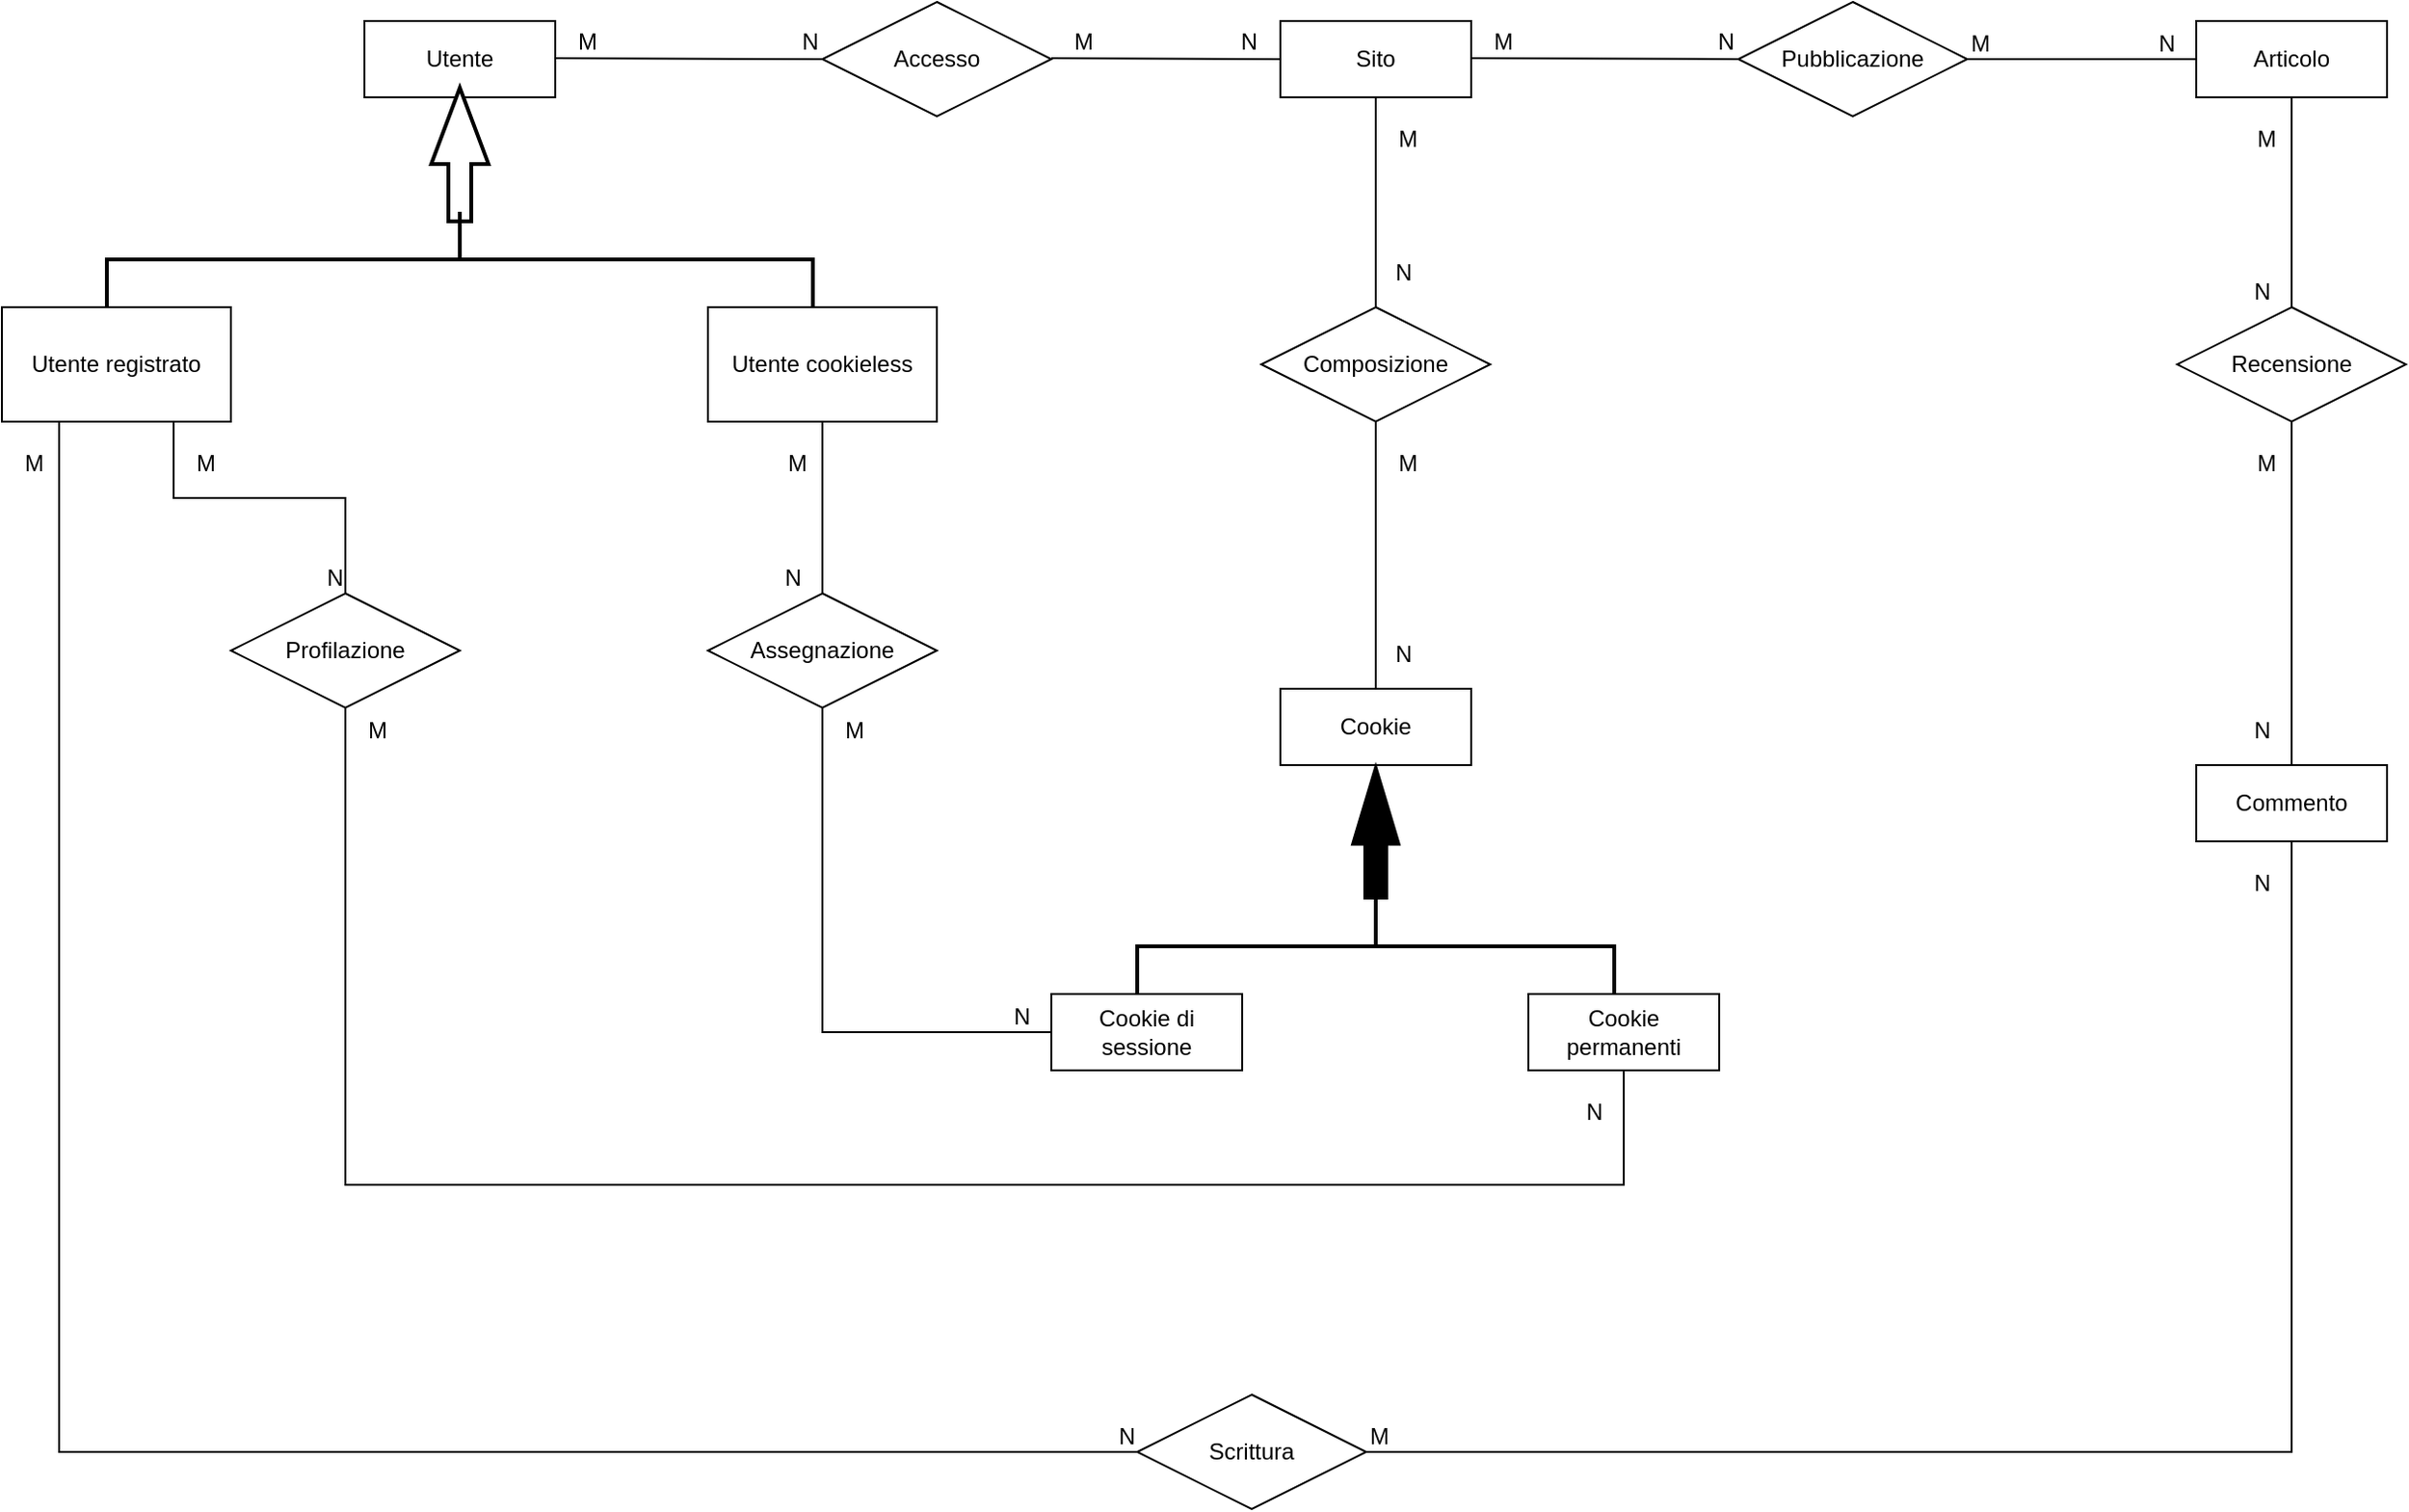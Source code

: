 <mxfile version="21.2.1" type="device" pages="4">
  <diagram name="Page-1" id="k45lfo1XzzKpeYlegaiE">
    <mxGraphModel dx="1802" dy="913" grid="1" gridSize="10" guides="1" tooltips="1" connect="1" arrows="1" fold="1" page="1" pageScale="1" pageWidth="2336" pageHeight="1654" math="0" shadow="0">
      <root>
        <mxCell id="0" />
        <mxCell id="1" parent="0" />
        <mxCell id="dsKiPA1_DtVpK9nCeHde-23" value="Utente registrato" style="rounded=0;whiteSpace=wrap;html=1;" parent="1" vertex="1">
          <mxGeometry x="510" y="360" width="120" height="60" as="geometry" />
        </mxCell>
        <mxCell id="dsKiPA1_DtVpK9nCeHde-24" value="Utente cookieless" style="rounded=0;whiteSpace=wrap;html=1;" parent="1" vertex="1">
          <mxGeometry x="880" y="360" width="120" height="60" as="geometry" />
        </mxCell>
        <mxCell id="dsKiPA1_DtVpK9nCeHde-39" value="Accesso" style="shape=rhombus;perimeter=rhombusPerimeter;whiteSpace=wrap;html=1;align=center;" parent="1" vertex="1">
          <mxGeometry x="940" y="200" width="120" height="60" as="geometry" />
        </mxCell>
        <mxCell id="dsKiPA1_DtVpK9nCeHde-40" value="Sito" style="whiteSpace=wrap;html=1;align=center;" parent="1" vertex="1">
          <mxGeometry x="1180" y="210" width="100" height="40" as="geometry" />
        </mxCell>
        <mxCell id="dsKiPA1_DtVpK9nCeHde-43" value="Pubblicazione" style="shape=rhombus;perimeter=rhombusPerimeter;whiteSpace=wrap;html=1;align=center;" parent="1" vertex="1">
          <mxGeometry x="1420" y="200" width="120" height="60" as="geometry" />
        </mxCell>
        <mxCell id="dsKiPA1_DtVpK9nCeHde-45" value="Articolo" style="whiteSpace=wrap;html=1;align=center;" parent="1" vertex="1">
          <mxGeometry x="1660" y="210" width="100" height="40" as="geometry" />
        </mxCell>
        <mxCell id="dsKiPA1_DtVpK9nCeHde-47" value="Cookie" style="whiteSpace=wrap;html=1;align=center;" parent="1" vertex="1">
          <mxGeometry x="1180" y="560" width="100" height="40" as="geometry" />
        </mxCell>
        <mxCell id="dsKiPA1_DtVpK9nCeHde-48" value="Commento" style="whiteSpace=wrap;html=1;align=center;" parent="1" vertex="1">
          <mxGeometry x="1660" y="600" width="100" height="40" as="geometry" />
        </mxCell>
        <mxCell id="dsKiPA1_DtVpK9nCeHde-49" value="Composizione" style="shape=rhombus;perimeter=rhombusPerimeter;whiteSpace=wrap;html=1;align=center;" parent="1" vertex="1">
          <mxGeometry x="1170" y="360" width="120" height="60" as="geometry" />
        </mxCell>
        <mxCell id="dsKiPA1_DtVpK9nCeHde-53" value="" style="html=1;shadow=0;dashed=0;align=center;verticalAlign=middle;shape=mxgraph.arrows2.arrow;dy=0.52;dx=41.81;direction=north;notch=0;fillColor=#000000;" parent="1" vertex="1">
          <mxGeometry x="1217.5" y="600" width="25" height="70" as="geometry" />
        </mxCell>
        <mxCell id="dsKiPA1_DtVpK9nCeHde-54" value="" style="strokeWidth=2;html=1;shape=mxgraph.flowchart.annotation_2;align=left;labelPosition=right;pointerEvents=1;rotation=0;direction=south;" parent="1" vertex="1">
          <mxGeometry x="1105" y="670" width="250" height="50" as="geometry" />
        </mxCell>
        <mxCell id="dsKiPA1_DtVpK9nCeHde-55" value="Cookie di sessione" style="whiteSpace=wrap;html=1;align=center;" parent="1" vertex="1">
          <mxGeometry x="1060" y="720" width="100" height="40" as="geometry" />
        </mxCell>
        <mxCell id="dsKiPA1_DtVpK9nCeHde-56" value="Cookie permanenti" style="whiteSpace=wrap;html=1;align=center;" parent="1" vertex="1">
          <mxGeometry x="1310" y="720" width="100" height="40" as="geometry" />
        </mxCell>
        <mxCell id="dsKiPA1_DtVpK9nCeHde-62" value="Assegnazione" style="shape=rhombus;perimeter=rhombusPerimeter;whiteSpace=wrap;html=1;align=center;" parent="1" vertex="1">
          <mxGeometry x="880" y="510" width="120" height="60" as="geometry" />
        </mxCell>
        <mxCell id="dsKiPA1_DtVpK9nCeHde-65" value="Profilazione" style="shape=rhombus;perimeter=rhombusPerimeter;whiteSpace=wrap;html=1;align=center;" parent="1" vertex="1">
          <mxGeometry x="630" y="510" width="120" height="60" as="geometry" />
        </mxCell>
        <mxCell id="dsKiPA1_DtVpK9nCeHde-69" value="Recensione" style="shape=rhombus;perimeter=rhombusPerimeter;whiteSpace=wrap;html=1;align=center;" parent="1" vertex="1">
          <mxGeometry x="1650" y="360" width="120" height="60" as="geometry" />
        </mxCell>
        <mxCell id="dsKiPA1_DtVpK9nCeHde-73" value="Scrittura" style="shape=rhombus;perimeter=rhombusPerimeter;whiteSpace=wrap;html=1;align=center;" parent="1" vertex="1">
          <mxGeometry x="1105" y="930" width="120" height="60" as="geometry" />
        </mxCell>
        <mxCell id="dsKiPA1_DtVpK9nCeHde-82" value="Utente" style="whiteSpace=wrap;html=1;align=center;" parent="1" vertex="1">
          <mxGeometry x="700" y="210" width="100" height="40" as="geometry" />
        </mxCell>
        <mxCell id="dsKiPA1_DtVpK9nCeHde-85" value="" style="verticalLabelPosition=bottom;verticalAlign=top;html=1;strokeWidth=2;shape=mxgraph.arrows2.arrow;dy=0.6;dx=40;notch=0;rotation=-90;" parent="1" vertex="1">
          <mxGeometry x="715" y="265" width="70" height="30" as="geometry" />
        </mxCell>
        <mxCell id="dsKiPA1_DtVpK9nCeHde-88" value="" style="strokeWidth=2;html=1;shape=mxgraph.flowchart.annotation_2;align=left;labelPosition=right;pointerEvents=1;rotation=0;direction=south;" parent="1" vertex="1">
          <mxGeometry x="565" y="310" width="370" height="50" as="geometry" />
        </mxCell>
        <mxCell id="dsKiPA1_DtVpK9nCeHde-90" value="" style="endArrow=none;html=1;rounded=0;" parent="1" edge="1">
          <mxGeometry relative="1" as="geometry">
            <mxPoint x="800" y="229.5" as="sourcePoint" />
            <mxPoint x="940" y="230" as="targetPoint" />
          </mxGeometry>
        </mxCell>
        <mxCell id="dsKiPA1_DtVpK9nCeHde-91" value="M" style="resizable=0;html=1;whiteSpace=wrap;align=left;verticalAlign=bottom;" parent="dsKiPA1_DtVpK9nCeHde-90" connectable="0" vertex="1">
          <mxGeometry x="-1" relative="1" as="geometry">
            <mxPoint x="10" as="offset" />
          </mxGeometry>
        </mxCell>
        <mxCell id="dsKiPA1_DtVpK9nCeHde-92" value="N" style="resizable=0;html=1;whiteSpace=wrap;align=right;verticalAlign=bottom;" parent="dsKiPA1_DtVpK9nCeHde-90" connectable="0" vertex="1">
          <mxGeometry x="1" relative="1" as="geometry" />
        </mxCell>
        <mxCell id="dsKiPA1_DtVpK9nCeHde-93" value="" style="endArrow=none;html=1;rounded=0;" parent="1" edge="1">
          <mxGeometry relative="1" as="geometry">
            <mxPoint x="1060" y="229.5" as="sourcePoint" />
            <mxPoint x="1180" y="230" as="targetPoint" />
          </mxGeometry>
        </mxCell>
        <mxCell id="dsKiPA1_DtVpK9nCeHde-94" value="M" style="resizable=0;html=1;whiteSpace=wrap;align=left;verticalAlign=bottom;" parent="dsKiPA1_DtVpK9nCeHde-93" connectable="0" vertex="1">
          <mxGeometry x="-1" relative="1" as="geometry">
            <mxPoint x="10" as="offset" />
          </mxGeometry>
        </mxCell>
        <mxCell id="dsKiPA1_DtVpK9nCeHde-95" value="N" style="resizable=0;html=1;whiteSpace=wrap;align=right;verticalAlign=bottom;" parent="dsKiPA1_DtVpK9nCeHde-93" connectable="0" vertex="1">
          <mxGeometry x="1" relative="1" as="geometry">
            <mxPoint x="-10" as="offset" />
          </mxGeometry>
        </mxCell>
        <mxCell id="dsKiPA1_DtVpK9nCeHde-96" value="" style="endArrow=none;html=1;rounded=0;" parent="1" edge="1">
          <mxGeometry relative="1" as="geometry">
            <mxPoint x="1280" y="229.5" as="sourcePoint" />
            <mxPoint x="1420" y="230" as="targetPoint" />
          </mxGeometry>
        </mxCell>
        <mxCell id="dsKiPA1_DtVpK9nCeHde-97" value="M" style="resizable=0;html=1;whiteSpace=wrap;align=left;verticalAlign=bottom;" parent="dsKiPA1_DtVpK9nCeHde-96" connectable="0" vertex="1">
          <mxGeometry x="-1" relative="1" as="geometry">
            <mxPoint x="10" as="offset" />
          </mxGeometry>
        </mxCell>
        <mxCell id="dsKiPA1_DtVpK9nCeHde-98" value="N" style="resizable=0;html=1;whiteSpace=wrap;align=right;verticalAlign=bottom;" parent="dsKiPA1_DtVpK9nCeHde-96" connectable="0" vertex="1">
          <mxGeometry x="1" relative="1" as="geometry" />
        </mxCell>
        <mxCell id="dsKiPA1_DtVpK9nCeHde-99" value="" style="endArrow=none;html=1;rounded=0;" parent="1" edge="1">
          <mxGeometry relative="1" as="geometry">
            <mxPoint x="1540" y="230" as="sourcePoint" />
            <mxPoint x="1660" y="230" as="targetPoint" />
          </mxGeometry>
        </mxCell>
        <mxCell id="dsKiPA1_DtVpK9nCeHde-100" value="M" style="resizable=0;html=1;whiteSpace=wrap;align=left;verticalAlign=bottom;" parent="dsKiPA1_DtVpK9nCeHde-99" connectable="0" vertex="1">
          <mxGeometry x="-1" relative="1" as="geometry" />
        </mxCell>
        <mxCell id="dsKiPA1_DtVpK9nCeHde-101" value="N" style="resizable=0;html=1;whiteSpace=wrap;align=right;verticalAlign=bottom;" parent="dsKiPA1_DtVpK9nCeHde-99" connectable="0" vertex="1">
          <mxGeometry x="1" relative="1" as="geometry">
            <mxPoint x="-10" as="offset" />
          </mxGeometry>
        </mxCell>
        <mxCell id="dsKiPA1_DtVpK9nCeHde-102" value="" style="endArrow=none;html=1;rounded=0;entryX=0.5;entryY=0;entryDx=0;entryDy=0;exitX=0.5;exitY=1;exitDx=0;exitDy=0;" parent="1" source="dsKiPA1_DtVpK9nCeHde-45" target="dsKiPA1_DtVpK9nCeHde-69" edge="1">
          <mxGeometry relative="1" as="geometry">
            <mxPoint x="1630" y="300" as="sourcePoint" />
            <mxPoint x="1790" y="300" as="targetPoint" />
          </mxGeometry>
        </mxCell>
        <mxCell id="dsKiPA1_DtVpK9nCeHde-103" value="M" style="resizable=0;html=1;whiteSpace=wrap;align=left;verticalAlign=bottom;" parent="dsKiPA1_DtVpK9nCeHde-102" connectable="0" vertex="1">
          <mxGeometry x="-1" relative="1" as="geometry">
            <mxPoint x="-20" y="30" as="offset" />
          </mxGeometry>
        </mxCell>
        <mxCell id="dsKiPA1_DtVpK9nCeHde-104" value="N" style="resizable=0;html=1;whiteSpace=wrap;align=right;verticalAlign=bottom;" parent="dsKiPA1_DtVpK9nCeHde-102" connectable="0" vertex="1">
          <mxGeometry x="1" relative="1" as="geometry">
            <mxPoint x="-10" as="offset" />
          </mxGeometry>
        </mxCell>
        <mxCell id="dsKiPA1_DtVpK9nCeHde-105" value="" style="endArrow=none;html=1;rounded=0;exitX=0.5;exitY=1;exitDx=0;exitDy=0;entryX=0.5;entryY=0;entryDx=0;entryDy=0;" parent="1" source="dsKiPA1_DtVpK9nCeHde-69" target="dsKiPA1_DtVpK9nCeHde-48" edge="1">
          <mxGeometry relative="1" as="geometry">
            <mxPoint x="1610" y="490" as="sourcePoint" />
            <mxPoint x="1770" y="490" as="targetPoint" />
          </mxGeometry>
        </mxCell>
        <mxCell id="dsKiPA1_DtVpK9nCeHde-106" value="M" style="resizable=0;html=1;whiteSpace=wrap;align=left;verticalAlign=bottom;" parent="dsKiPA1_DtVpK9nCeHde-105" connectable="0" vertex="1">
          <mxGeometry x="-1" relative="1" as="geometry">
            <mxPoint x="-20" y="30" as="offset" />
          </mxGeometry>
        </mxCell>
        <mxCell id="dsKiPA1_DtVpK9nCeHde-107" value="N" style="resizable=0;html=1;whiteSpace=wrap;align=right;verticalAlign=bottom;" parent="dsKiPA1_DtVpK9nCeHde-105" connectable="0" vertex="1">
          <mxGeometry x="1" relative="1" as="geometry">
            <mxPoint x="-10" y="-10" as="offset" />
          </mxGeometry>
        </mxCell>
        <mxCell id="dsKiPA1_DtVpK9nCeHde-108" value="" style="endArrow=none;html=1;rounded=0;exitX=1;exitY=0.5;exitDx=0;exitDy=0;entryX=0.5;entryY=1;entryDx=0;entryDy=0;" parent="1" source="dsKiPA1_DtVpK9nCeHde-73" target="dsKiPA1_DtVpK9nCeHde-48" edge="1">
          <mxGeometry relative="1" as="geometry">
            <mxPoint x="1560" y="670" as="sourcePoint" />
            <mxPoint x="1710" y="610" as="targetPoint" />
            <Array as="points">
              <mxPoint x="1710" y="960" />
            </Array>
          </mxGeometry>
        </mxCell>
        <mxCell id="dsKiPA1_DtVpK9nCeHde-109" value="M" style="resizable=0;html=1;whiteSpace=wrap;align=left;verticalAlign=bottom;" parent="dsKiPA1_DtVpK9nCeHde-108" connectable="0" vertex="1">
          <mxGeometry x="-1" relative="1" as="geometry" />
        </mxCell>
        <mxCell id="dsKiPA1_DtVpK9nCeHde-110" value="N" style="resizable=0;html=1;whiteSpace=wrap;align=right;verticalAlign=bottom;" parent="dsKiPA1_DtVpK9nCeHde-108" connectable="0" vertex="1">
          <mxGeometry x="1" relative="1" as="geometry">
            <mxPoint x="-10" y="30" as="offset" />
          </mxGeometry>
        </mxCell>
        <mxCell id="dsKiPA1_DtVpK9nCeHde-111" value="" style="endArrow=none;html=1;rounded=0;exitX=0.25;exitY=1;exitDx=0;exitDy=0;entryX=0;entryY=0.5;entryDx=0;entryDy=0;" parent="1" source="dsKiPA1_DtVpK9nCeHde-23" target="dsKiPA1_DtVpK9nCeHde-73" edge="1">
          <mxGeometry relative="1" as="geometry">
            <mxPoint x="1120" y="590" as="sourcePoint" />
            <mxPoint x="1280" y="590" as="targetPoint" />
            <Array as="points">
              <mxPoint x="540" y="960" />
            </Array>
          </mxGeometry>
        </mxCell>
        <mxCell id="dsKiPA1_DtVpK9nCeHde-112" value="M" style="resizable=0;html=1;whiteSpace=wrap;align=left;verticalAlign=bottom;" parent="dsKiPA1_DtVpK9nCeHde-111" connectable="0" vertex="1">
          <mxGeometry x="-1" relative="1" as="geometry">
            <mxPoint x="-20" y="30" as="offset" />
          </mxGeometry>
        </mxCell>
        <mxCell id="dsKiPA1_DtVpK9nCeHde-113" value="N" style="resizable=0;html=1;whiteSpace=wrap;align=right;verticalAlign=bottom;" parent="dsKiPA1_DtVpK9nCeHde-111" connectable="0" vertex="1">
          <mxGeometry x="1" relative="1" as="geometry" />
        </mxCell>
        <mxCell id="dsKiPA1_DtVpK9nCeHde-114" value="" style="endArrow=none;html=1;rounded=0;exitX=0.75;exitY=1;exitDx=0;exitDy=0;entryX=0.5;entryY=0;entryDx=0;entryDy=0;" parent="1" source="dsKiPA1_DtVpK9nCeHde-23" target="dsKiPA1_DtVpK9nCeHde-65" edge="1">
          <mxGeometry relative="1" as="geometry">
            <mxPoint x="1120" y="590" as="sourcePoint" />
            <mxPoint x="1280" y="590" as="targetPoint" />
            <Array as="points">
              <mxPoint x="600" y="460" />
              <mxPoint x="690" y="460" />
            </Array>
          </mxGeometry>
        </mxCell>
        <mxCell id="dsKiPA1_DtVpK9nCeHde-115" value="M" style="resizable=0;html=1;whiteSpace=wrap;align=left;verticalAlign=bottom;" parent="dsKiPA1_DtVpK9nCeHde-114" connectable="0" vertex="1">
          <mxGeometry x="-1" relative="1" as="geometry">
            <mxPoint x="10" y="30" as="offset" />
          </mxGeometry>
        </mxCell>
        <mxCell id="dsKiPA1_DtVpK9nCeHde-116" value="N" style="resizable=0;html=1;whiteSpace=wrap;align=right;verticalAlign=bottom;" parent="dsKiPA1_DtVpK9nCeHde-114" connectable="0" vertex="1">
          <mxGeometry x="1" relative="1" as="geometry" />
        </mxCell>
        <mxCell id="dsKiPA1_DtVpK9nCeHde-117" value="" style="endArrow=none;html=1;rounded=0;exitX=0.5;exitY=1;exitDx=0;exitDy=0;entryX=0.5;entryY=1;entryDx=0;entryDy=0;" parent="1" source="dsKiPA1_DtVpK9nCeHde-65" target="dsKiPA1_DtVpK9nCeHde-56" edge="1">
          <mxGeometry relative="1" as="geometry">
            <mxPoint x="1120" y="590" as="sourcePoint" />
            <mxPoint x="1280" y="590" as="targetPoint" />
            <Array as="points">
              <mxPoint x="690" y="820" />
              <mxPoint x="1360" y="820" />
            </Array>
          </mxGeometry>
        </mxCell>
        <mxCell id="dsKiPA1_DtVpK9nCeHde-118" value="M" style="resizable=0;html=1;whiteSpace=wrap;align=left;verticalAlign=bottom;" parent="dsKiPA1_DtVpK9nCeHde-117" connectable="0" vertex="1">
          <mxGeometry x="-1" relative="1" as="geometry">
            <mxPoint x="10" y="20" as="offset" />
          </mxGeometry>
        </mxCell>
        <mxCell id="dsKiPA1_DtVpK9nCeHde-119" value="N" style="resizable=0;html=1;whiteSpace=wrap;align=right;verticalAlign=bottom;" parent="dsKiPA1_DtVpK9nCeHde-117" connectable="0" vertex="1">
          <mxGeometry x="1" relative="1" as="geometry">
            <mxPoint x="-10" y="30" as="offset" />
          </mxGeometry>
        </mxCell>
        <mxCell id="dsKiPA1_DtVpK9nCeHde-120" value="" style="endArrow=none;html=1;rounded=0;exitX=0.5;exitY=1;exitDx=0;exitDy=0;entryX=0.5;entryY=0;entryDx=0;entryDy=0;" parent="1" source="dsKiPA1_DtVpK9nCeHde-24" target="dsKiPA1_DtVpK9nCeHde-62" edge="1">
          <mxGeometry relative="1" as="geometry">
            <mxPoint x="1120" y="590" as="sourcePoint" />
            <mxPoint x="1280" y="590" as="targetPoint" />
          </mxGeometry>
        </mxCell>
        <mxCell id="dsKiPA1_DtVpK9nCeHde-121" value="M" style="resizable=0;html=1;whiteSpace=wrap;align=left;verticalAlign=bottom;" parent="dsKiPA1_DtVpK9nCeHde-120" connectable="0" vertex="1">
          <mxGeometry x="-1" relative="1" as="geometry">
            <mxPoint x="-20" y="30" as="offset" />
          </mxGeometry>
        </mxCell>
        <mxCell id="dsKiPA1_DtVpK9nCeHde-122" value="N" style="resizable=0;html=1;whiteSpace=wrap;align=right;verticalAlign=bottom;" parent="dsKiPA1_DtVpK9nCeHde-120" connectable="0" vertex="1">
          <mxGeometry x="1" relative="1" as="geometry">
            <mxPoint x="-10" as="offset" />
          </mxGeometry>
        </mxCell>
        <mxCell id="dsKiPA1_DtVpK9nCeHde-123" value="" style="endArrow=none;html=1;rounded=0;exitX=0.5;exitY=1;exitDx=0;exitDy=0;entryX=0;entryY=0.5;entryDx=0;entryDy=0;" parent="1" source="dsKiPA1_DtVpK9nCeHde-62" target="dsKiPA1_DtVpK9nCeHde-55" edge="1">
          <mxGeometry relative="1" as="geometry">
            <mxPoint x="1120" y="590" as="sourcePoint" />
            <mxPoint x="1280" y="590" as="targetPoint" />
            <Array as="points">
              <mxPoint x="940" y="740" />
            </Array>
          </mxGeometry>
        </mxCell>
        <mxCell id="dsKiPA1_DtVpK9nCeHde-124" value="M" style="resizable=0;html=1;whiteSpace=wrap;align=left;verticalAlign=bottom;" parent="dsKiPA1_DtVpK9nCeHde-123" connectable="0" vertex="1">
          <mxGeometry x="-1" relative="1" as="geometry">
            <mxPoint x="10" y="20" as="offset" />
          </mxGeometry>
        </mxCell>
        <mxCell id="dsKiPA1_DtVpK9nCeHde-125" value="N" style="resizable=0;html=1;whiteSpace=wrap;align=right;verticalAlign=bottom;" parent="dsKiPA1_DtVpK9nCeHde-123" connectable="0" vertex="1">
          <mxGeometry x="1" relative="1" as="geometry">
            <mxPoint x="-10" as="offset" />
          </mxGeometry>
        </mxCell>
        <mxCell id="dsKiPA1_DtVpK9nCeHde-126" value="" style="endArrow=none;html=1;rounded=0;exitX=0.5;exitY=1;exitDx=0;exitDy=0;entryX=0.5;entryY=0;entryDx=0;entryDy=0;" parent="1" source="dsKiPA1_DtVpK9nCeHde-40" target="dsKiPA1_DtVpK9nCeHde-49" edge="1">
          <mxGeometry relative="1" as="geometry">
            <mxPoint x="1160" y="320" as="sourcePoint" />
            <mxPoint x="1320" y="320" as="targetPoint" />
          </mxGeometry>
        </mxCell>
        <mxCell id="dsKiPA1_DtVpK9nCeHde-127" value="M" style="resizable=0;html=1;whiteSpace=wrap;align=left;verticalAlign=bottom;" parent="dsKiPA1_DtVpK9nCeHde-126" connectable="0" vertex="1">
          <mxGeometry x="-1" relative="1" as="geometry">
            <mxPoint x="10" y="30" as="offset" />
          </mxGeometry>
        </mxCell>
        <mxCell id="dsKiPA1_DtVpK9nCeHde-128" value="N" style="resizable=0;html=1;whiteSpace=wrap;align=right;verticalAlign=bottom;" parent="dsKiPA1_DtVpK9nCeHde-126" connectable="0" vertex="1">
          <mxGeometry x="1" relative="1" as="geometry">
            <mxPoint x="20" y="-10" as="offset" />
          </mxGeometry>
        </mxCell>
        <mxCell id="dsKiPA1_DtVpK9nCeHde-129" value="" style="endArrow=none;html=1;rounded=0;exitX=0.5;exitY=1;exitDx=0;exitDy=0;entryX=0.5;entryY=0;entryDx=0;entryDy=0;" parent="1" source="dsKiPA1_DtVpK9nCeHde-49" target="dsKiPA1_DtVpK9nCeHde-47" edge="1">
          <mxGeometry relative="1" as="geometry">
            <mxPoint x="1270" y="480" as="sourcePoint" />
            <mxPoint x="1430" y="480" as="targetPoint" />
          </mxGeometry>
        </mxCell>
        <mxCell id="dsKiPA1_DtVpK9nCeHde-130" value="M" style="resizable=0;html=1;whiteSpace=wrap;align=left;verticalAlign=bottom;" parent="dsKiPA1_DtVpK9nCeHde-129" connectable="0" vertex="1">
          <mxGeometry x="-1" relative="1" as="geometry">
            <mxPoint x="10" y="30" as="offset" />
          </mxGeometry>
        </mxCell>
        <mxCell id="dsKiPA1_DtVpK9nCeHde-131" value="N" style="resizable=0;html=1;whiteSpace=wrap;align=right;verticalAlign=bottom;" parent="dsKiPA1_DtVpK9nCeHde-129" connectable="0" vertex="1">
          <mxGeometry x="1" relative="1" as="geometry">
            <mxPoint x="20" y="-10" as="offset" />
          </mxGeometry>
        </mxCell>
      </root>
    </mxGraphModel>
  </diagram>
  <diagram id="hGniwjuMeDrsOpXzw8d7" name="Page-2">
    <mxGraphModel dx="2631" dy="1278" grid="1" gridSize="10" guides="1" tooltips="1" connect="1" arrows="1" fold="1" page="1" pageScale="1" pageWidth="2336" pageHeight="1654" math="0" shadow="0">
      <root>
        <mxCell id="0" />
        <mxCell id="1" parent="0" />
        <mxCell id="MQT8qfvteNr7WBPdWHiz-1" value="Commento" style="whiteSpace=wrap;html=1;align=center;" parent="1" vertex="1">
          <mxGeometry x="140" y="200" width="100" height="40" as="geometry" />
        </mxCell>
        <mxCell id="yomNK5MmB_WUd_q9NFFx-1" value="Recensione" style="shape=rhombus;perimeter=rhombusPerimeter;whiteSpace=wrap;html=1;align=center;" parent="1" vertex="1">
          <mxGeometry x="360" y="190" width="120" height="60" as="geometry" />
        </mxCell>
        <mxCell id="yomNK5MmB_WUd_q9NFFx-2" value="" style="endArrow=none;html=1;rounded=0;exitX=1;exitY=0.5;exitDx=0;exitDy=0;entryX=0;entryY=0.5;entryDx=0;entryDy=0;" parent="1" source="MQT8qfvteNr7WBPdWHiz-1" target="yomNK5MmB_WUd_q9NFFx-1" edge="1">
          <mxGeometry relative="1" as="geometry">
            <mxPoint x="320" y="290" as="sourcePoint" />
            <mxPoint x="480" y="290" as="targetPoint" />
          </mxGeometry>
        </mxCell>
        <mxCell id="yomNK5MmB_WUd_q9NFFx-5" value="Articolo" style="whiteSpace=wrap;html=1;align=center;" parent="1" vertex="1">
          <mxGeometry x="560" y="200" width="100" height="40" as="geometry" />
        </mxCell>
        <mxCell id="yomNK5MmB_WUd_q9NFFx-6" value="" style="endArrow=none;html=1;rounded=0;exitX=1;exitY=0.5;exitDx=0;exitDy=0;entryX=0;entryY=0.5;entryDx=0;entryDy=0;" parent="1" source="yomNK5MmB_WUd_q9NFFx-1" target="yomNK5MmB_WUd_q9NFFx-5" edge="1">
          <mxGeometry relative="1" as="geometry">
            <mxPoint x="750" y="550" as="sourcePoint" />
            <mxPoint x="910" y="550" as="targetPoint" />
          </mxGeometry>
        </mxCell>
        <mxCell id="yomNK5MmB_WUd_q9NFFx-9" value="Contenuto" style="shape=rhombus;perimeter=rhombusPerimeter;whiteSpace=wrap;html=1;align=center;" parent="1" vertex="1">
          <mxGeometry x="550" y="330" width="120" height="60" as="geometry" />
        </mxCell>
        <mxCell id="yomNK5MmB_WUd_q9NFFx-13" value="Sito" style="whiteSpace=wrap;html=1;align=center;" parent="1" vertex="1">
          <mxGeometry x="560" y="500" width="100" height="40" as="geometry" />
        </mxCell>
        <mxCell id="yomNK5MmB_WUd_q9NFFx-14" value="" style="endArrow=none;html=1;rounded=0;exitX=0.5;exitY=1;exitDx=0;exitDy=0;entryX=0.5;entryY=0;entryDx=0;entryDy=0;" parent="1" source="yomNK5MmB_WUd_q9NFFx-9" target="yomNK5MmB_WUd_q9NFFx-13" edge="1">
          <mxGeometry relative="1" as="geometry">
            <mxPoint x="770" y="490" as="sourcePoint" />
            <mxPoint x="930" y="490" as="targetPoint" />
          </mxGeometry>
        </mxCell>
        <mxCell id="yomNK5MmB_WUd_q9NFFx-17" value="Possiede" style="shape=rhombus;perimeter=rhombusPerimeter;whiteSpace=wrap;html=1;align=center;" parent="1" vertex="1">
          <mxGeometry x="790" y="490" width="120" height="60" as="geometry" />
        </mxCell>
        <mxCell id="yomNK5MmB_WUd_q9NFFx-18" value="" style="endArrow=none;html=1;rounded=0;exitX=1;exitY=0.5;exitDx=0;exitDy=0;entryX=0;entryY=0.5;entryDx=0;entryDy=0;" parent="1" source="yomNK5MmB_WUd_q9NFFx-13" target="yomNK5MmB_WUd_q9NFFx-17" edge="1">
          <mxGeometry relative="1" as="geometry">
            <mxPoint x="870" y="640" as="sourcePoint" />
            <mxPoint x="1030" y="640" as="targetPoint" />
          </mxGeometry>
        </mxCell>
        <mxCell id="yomNK5MmB_WUd_q9NFFx-21" value="Cookie" style="whiteSpace=wrap;html=1;align=center;" parent="1" vertex="1">
          <mxGeometry x="996.86" y="500" width="100" height="40" as="geometry" />
        </mxCell>
        <mxCell id="yomNK5MmB_WUd_q9NFFx-22" value="" style="endArrow=none;html=1;rounded=0;exitX=1;exitY=0.5;exitDx=0;exitDy=0;entryX=0;entryY=0.5;entryDx=0;entryDy=0;" parent="1" source="yomNK5MmB_WUd_q9NFFx-17" target="yomNK5MmB_WUd_q9NFFx-21" edge="1">
          <mxGeometry relative="1" as="geometry">
            <mxPoint x="1230" y="620" as="sourcePoint" />
            <mxPoint x="1390" y="620" as="targetPoint" />
          </mxGeometry>
        </mxCell>
        <mxCell id="yomNK5MmB_WUd_q9NFFx-25" value="Accesso" style="shape=rhombus;perimeter=rhombusPerimeter;whiteSpace=wrap;html=1;align=center;" parent="1" vertex="1">
          <mxGeometry x="550" y="640" width="120" height="60" as="geometry" />
        </mxCell>
        <mxCell id="yomNK5MmB_WUd_q9NFFx-26" value="" style="endArrow=none;html=1;rounded=0;exitX=0.5;exitY=1;exitDx=0;exitDy=0;entryX=0.5;entryY=0;entryDx=0;entryDy=0;" parent="1" source="yomNK5MmB_WUd_q9NFFx-13" target="yomNK5MmB_WUd_q9NFFx-25" edge="1">
          <mxGeometry relative="1" as="geometry">
            <mxPoint x="730" y="670" as="sourcePoint" />
            <mxPoint x="890" y="670" as="targetPoint" />
          </mxGeometry>
        </mxCell>
        <mxCell id="yomNK5MmB_WUd_q9NFFx-27" value="" style="resizable=0;html=1;whiteSpace=wrap;align=left;verticalAlign=bottom;" parent="yomNK5MmB_WUd_q9NFFx-26" connectable="0" vertex="1">
          <mxGeometry x="-1" relative="1" as="geometry">
            <mxPoint x="10" y="30" as="offset" />
          </mxGeometry>
        </mxCell>
        <mxCell id="yomNK5MmB_WUd_q9NFFx-29" value="Utente" style="whiteSpace=wrap;html=1;align=center;" parent="1" vertex="1">
          <mxGeometry x="560" y="835.16" width="100" height="40" as="geometry" />
        </mxCell>
        <mxCell id="yomNK5MmB_WUd_q9NFFx-30" value="" style="endArrow=none;html=1;rounded=0;exitX=0.5;exitY=1;exitDx=0;exitDy=0;entryX=0.5;entryY=0;entryDx=0;entryDy=0;" parent="1" source="yomNK5MmB_WUd_q9NFFx-25" target="yomNK5MmB_WUd_q9NFFx-29" edge="1">
          <mxGeometry relative="1" as="geometry">
            <mxPoint x="750" y="840" as="sourcePoint" />
            <mxPoint x="910" y="840" as="targetPoint" />
          </mxGeometry>
        </mxCell>
        <mxCell id="yomNK5MmB_WUd_q9NFFx-31" value="" style="resizable=0;html=1;whiteSpace=wrap;align=left;verticalAlign=bottom;" parent="yomNK5MmB_WUd_q9NFFx-30" connectable="0" vertex="1">
          <mxGeometry x="-1" relative="1" as="geometry">
            <mxPoint x="10" y="30" as="offset" />
          </mxGeometry>
        </mxCell>
        <mxCell id="yomNK5MmB_WUd_q9NFFx-33" value="" style="verticalLabelPosition=bottom;verticalAlign=top;html=1;strokeWidth=2;shape=mxgraph.arrows2.arrow;dy=0.6;dx=40;notch=0;rotation=-90;fillColor=#000000;" parent="1" vertex="1">
          <mxGeometry x="577.5" y="895.16" width="70" height="35" as="geometry" />
        </mxCell>
        <mxCell id="yomNK5MmB_WUd_q9NFFx-35" style="edgeStyle=orthogonalEdgeStyle;rounded=0;orthogonalLoop=1;jettySize=auto;html=1;exitX=0;exitY=0.5;exitDx=0;exitDy=0;exitPerimeter=0;entryX=0;entryY=0.5;entryDx=0;entryDy=0;entryPerimeter=0;" parent="1" source="yomNK5MmB_WUd_q9NFFx-34" target="yomNK5MmB_WUd_q9NFFx-33" edge="1">
          <mxGeometry relative="1" as="geometry" />
        </mxCell>
        <mxCell id="yomNK5MmB_WUd_q9NFFx-34" value="" style="strokeWidth=2;html=1;shape=mxgraph.flowchart.annotation_2;align=left;labelPosition=right;pointerEvents=1;rotation=90;" parent="1" vertex="1">
          <mxGeometry x="585" y="820.32" width="55" height="319.69" as="geometry" />
        </mxCell>
        <mxCell id="yomNK5MmB_WUd_q9NFFx-36" value="Utente&lt;br&gt;registrato" style="whiteSpace=wrap;html=1;align=center;" parent="1" vertex="1">
          <mxGeometry x="402.5" y="1005.16" width="100" height="40" as="geometry" />
        </mxCell>
        <mxCell id="yomNK5MmB_WUd_q9NFFx-37" value="Utente&lt;br&gt;cookieless" style="whiteSpace=wrap;html=1;align=center;" parent="1" vertex="1">
          <mxGeometry x="722.5" y="1005.16" width="100" height="40" as="geometry" />
        </mxCell>
        <mxCell id="yomNK5MmB_WUd_q9NFFx-38" value="Scrittura" style="shape=rhombus;perimeter=rhombusPerimeter;whiteSpace=wrap;html=1;align=center;" parent="1" vertex="1">
          <mxGeometry x="130" y="995.16" width="120" height="60" as="geometry" />
        </mxCell>
        <mxCell id="yomNK5MmB_WUd_q9NFFx-42" value="" style="endArrow=none;html=1;rounded=0;entryX=0.5;entryY=0;entryDx=0;entryDy=0;" parent="1" target="yomNK5MmB_WUd_q9NFFx-38" edge="1">
          <mxGeometry relative="1" as="geometry">
            <mxPoint x="190" y="280" as="sourcePoint" />
            <mxPoint x="360" y="870" as="targetPoint" />
          </mxGeometry>
        </mxCell>
        <mxCell id="yomNK5MmB_WUd_q9NFFx-46" value="" style="verticalLabelPosition=bottom;verticalAlign=top;html=1;strokeWidth=2;shape=mxgraph.arrows2.arrow;dy=0.6;dx=40;notch=0;rotation=-90;fillColor=#000000;" parent="1" vertex="1">
          <mxGeometry x="1011.87" y="560" width="70" height="35" as="geometry" />
        </mxCell>
        <mxCell id="2dm9FftZRypDovL4r0dp-15" style="edgeStyle=orthogonalEdgeStyle;rounded=0;orthogonalLoop=1;jettySize=auto;html=1;exitX=0;exitY=0.5;exitDx=0;exitDy=0;exitPerimeter=0;entryX=0;entryY=0.5;entryDx=0;entryDy=0;entryPerimeter=0;" parent="1" source="yomNK5MmB_WUd_q9NFFx-47" target="yomNK5MmB_WUd_q9NFFx-46" edge="1">
          <mxGeometry relative="1" as="geometry" />
        </mxCell>
        <mxCell id="yomNK5MmB_WUd_q9NFFx-47" value="" style="strokeWidth=2;html=1;shape=mxgraph.flowchart.annotation_2;align=left;labelPosition=right;pointerEvents=1;rotation=90;" parent="1" vertex="1">
          <mxGeometry x="1020.64" y="557.5" width="48.74" height="204.69" as="geometry" />
        </mxCell>
        <mxCell id="yomNK5MmB_WUd_q9NFFx-48" value="Cookie di sessione" style="whiteSpace=wrap;html=1;align=center;" parent="1" vertex="1">
          <mxGeometry x="892.5" y="683.14" width="100" height="40" as="geometry" />
        </mxCell>
        <mxCell id="yomNK5MmB_WUd_q9NFFx-50" value="Cookie&lt;br&gt;persistenti" style="whiteSpace=wrap;html=1;align=center;" parent="1" vertex="1">
          <mxGeometry x="1096.86" y="683.14" width="100" height="40" as="geometry" />
        </mxCell>
        <mxCell id="yomNK5MmB_WUd_q9NFFx-52" value="Assegnazione" style="shape=rhombus;perimeter=rhombusPerimeter;whiteSpace=wrap;html=1;align=center;" parent="1" vertex="1">
          <mxGeometry x="882.5" y="995.16" width="120" height="60" as="geometry" />
        </mxCell>
        <mxCell id="yomNK5MmB_WUd_q9NFFx-53" value="" style="endArrow=none;html=1;rounded=0;exitX=1;exitY=0.5;exitDx=0;exitDy=0;entryX=0;entryY=0.5;entryDx=0;entryDy=0;" parent="1" source="yomNK5MmB_WUd_q9NFFx-37" target="yomNK5MmB_WUd_q9NFFx-52" edge="1">
          <mxGeometry relative="1" as="geometry">
            <mxPoint x="882.5" y="1035.16" as="sourcePoint" />
            <mxPoint x="1042.5" y="1035.16" as="targetPoint" />
          </mxGeometry>
        </mxCell>
        <mxCell id="yomNK5MmB_WUd_q9NFFx-56" value="" style="endArrow=none;html=1;rounded=0;exitX=0.5;exitY=1;exitDx=0;exitDy=0;entryX=0.5;entryY=0;entryDx=0;entryDy=0;" parent="1" source="yomNK5MmB_WUd_q9NFFx-48" target="yomNK5MmB_WUd_q9NFFx-52" edge="1">
          <mxGeometry relative="1" as="geometry">
            <mxPoint x="1270" y="910" as="sourcePoint" />
            <mxPoint x="1430" y="910" as="targetPoint" />
          </mxGeometry>
        </mxCell>
        <mxCell id="yomNK5MmB_WUd_q9NFFx-59" value="Profilazione" style="shape=rhombus;perimeter=rhombusPerimeter;whiteSpace=wrap;html=1;align=center;" parent="1" vertex="1">
          <mxGeometry x="1086.87" y="1120" width="120" height="60" as="geometry" />
        </mxCell>
        <mxCell id="yomNK5MmB_WUd_q9NFFx-63" value="" style="endArrow=none;html=1;rounded=0;exitX=0.5;exitY=1;exitDx=0;exitDy=0;entryX=0;entryY=0.5;entryDx=0;entryDy=0;" parent="1" source="yomNK5MmB_WUd_q9NFFx-36" target="yomNK5MmB_WUd_q9NFFx-59" edge="1">
          <mxGeometry relative="1" as="geometry">
            <mxPoint x="442.5" y="1175.16" as="sourcePoint" />
            <mxPoint x="602.5" y="1175.16" as="targetPoint" />
            <Array as="points">
              <mxPoint x="452.5" y="1145.16" />
            </Array>
          </mxGeometry>
        </mxCell>
        <mxCell id="5YOe5A_MBymElYlcJYgV-2" value="(1, N)" style="text;html=1;strokeColor=none;fillColor=none;align=center;verticalAlign=middle;whiteSpace=wrap;rounded=0;fontSize=12;fontFamily=Helvetica;fontColor=default;" parent="1" vertex="1">
          <mxGeometry x="600" y="789.69" width="60" height="30" as="geometry" />
        </mxCell>
        <mxCell id="5YOe5A_MBymElYlcJYgV-3" value="(1, N)" style="text;html=1;strokeColor=none;fillColor=none;align=center;verticalAlign=middle;whiteSpace=wrap;rounded=0;fontSize=12;fontFamily=Helvetica;fontColor=default;" parent="1" vertex="1">
          <mxGeometry x="570" y="550" width="40" height="26.86" as="geometry" />
        </mxCell>
        <mxCell id="5YOe5A_MBymElYlcJYgV-4" value="(1, N)" style="text;html=1;strokeColor=none;fillColor=none;align=center;verticalAlign=middle;whiteSpace=wrap;rounded=0;fontSize=12;fontFamily=Helvetica;fontColor=default;" parent="1" vertex="1">
          <mxGeometry x="610" y="470" width="40" height="20" as="geometry" />
        </mxCell>
        <mxCell id="5YOe5A_MBymElYlcJYgV-6" value="(0,N)" style="text;html=1;strokeColor=none;fillColor=none;align=center;verticalAlign=middle;whiteSpace=wrap;rounded=0;fontSize=12;fontFamily=Helvetica;fontColor=default;" parent="1" vertex="1">
          <mxGeometry x="510" y="190" width="40" height="30" as="geometry" />
        </mxCell>
        <mxCell id="5YOe5A_MBymElYlcJYgV-7" value="(1,1)" style="text;html=1;strokeColor=none;fillColor=none;align=center;verticalAlign=middle;whiteSpace=wrap;rounded=0;fontSize=12;fontFamily=Helvetica;fontColor=default;" parent="1" vertex="1">
          <mxGeometry x="310" y="190" width="40" height="30" as="geometry" />
        </mxCell>
        <mxCell id="5YOe5A_MBymElYlcJYgV-8" value="(1, 1)" style="text;html=1;strokeColor=none;fillColor=none;align=center;verticalAlign=middle;whiteSpace=wrap;rounded=0;fontSize=12;fontFamily=Helvetica;fontColor=default;" parent="1" vertex="1">
          <mxGeometry x="250" y="250" width="50" height="30" as="geometry" />
        </mxCell>
        <mxCell id="5YOe5A_MBymElYlcJYgV-11" value="(0, N)" style="text;html=1;strokeColor=none;fillColor=none;align=center;verticalAlign=middle;whiteSpace=wrap;rounded=0;fontSize=12;fontFamily=Helvetica;fontColor=default;" parent="1" vertex="1">
          <mxGeometry x="347.5" y="995.16" width="42.5" height="30" as="geometry" />
        </mxCell>
        <mxCell id="5YOe5A_MBymElYlcJYgV-12" value="(1,N)" style="text;html=1;strokeColor=none;fillColor=none;align=center;verticalAlign=middle;whiteSpace=wrap;rounded=0;fontSize=12;fontFamily=Helvetica;fontColor=default;" parent="1" vertex="1">
          <mxGeometry x="447.5" y="1046.16" width="60" height="30" as="geometry" />
        </mxCell>
        <mxCell id="5YOe5A_MBymElYlcJYgV-13" value="(1, N)" style="text;html=1;strokeColor=none;fillColor=none;align=center;verticalAlign=middle;whiteSpace=wrap;rounded=0;fontSize=12;fontFamily=Helvetica;fontColor=default;" parent="1" vertex="1">
          <mxGeometry x="1146.86" y="733.14" width="40" height="30" as="geometry" />
        </mxCell>
        <mxCell id="5YOe5A_MBymElYlcJYgV-14" value="(1, 1)" style="text;html=1;strokeColor=none;fillColor=none;align=center;verticalAlign=middle;whiteSpace=wrap;rounded=0;fontSize=12;fontFamily=Helvetica;fontColor=default;" parent="1" vertex="1">
          <mxGeometry x="942.5" y="733.14" width="40" height="30" as="geometry" />
        </mxCell>
        <mxCell id="5YOe5A_MBymElYlcJYgV-15" value="(1, 1)" style="text;html=1;strokeColor=none;fillColor=none;align=center;verticalAlign=middle;whiteSpace=wrap;rounded=0;fontSize=12;fontFamily=Helvetica;fontColor=default;" parent="1" vertex="1">
          <mxGeometry x="842.5" y="995.16" width="40" height="30" as="geometry" />
        </mxCell>
        <mxCell id="5YOe5A_MBymElYlcJYgV-16" value="(1, N)" style="text;html=1;strokeColor=none;fillColor=none;align=center;verticalAlign=middle;whiteSpace=wrap;rounded=0;fontSize=12;fontFamily=Helvetica;fontColor=default;" parent="1" vertex="1">
          <mxGeometry x="670" y="520" width="40" height="30" as="geometry" />
        </mxCell>
        <mxCell id="5YOe5A_MBymElYlcJYgV-17" value="(1, N)" style="text;html=1;strokeColor=none;fillColor=none;align=center;verticalAlign=middle;whiteSpace=wrap;rounded=0;fontSize=12;fontFamily=Helvetica;fontColor=default;" parent="1" vertex="1">
          <mxGeometry x="942.5" y="520" width="60" height="30" as="geometry" />
        </mxCell>
        <mxCell id="5YOe5A_MBymElYlcJYgV-23" value="Ranking" style="ellipse;whiteSpace=wrap;html=1;align=center;strokeColor=default;fontFamily=Helvetica;fontSize=12;fontColor=default;fillColor=default;" parent="1" vertex="1">
          <mxGeometry x="65" y="145" width="60" height="30" as="geometry" />
        </mxCell>
        <mxCell id="5YOe5A_MBymElYlcJYgV-24" value="Testo" style="ellipse;whiteSpace=wrap;html=1;align=center;strokeColor=default;fontFamily=Helvetica;fontSize=12;fontColor=default;fillColor=default;" parent="1" vertex="1">
          <mxGeometry x="120" y="115" width="60" height="30" as="geometry" />
        </mxCell>
        <mxCell id="5YOe5A_MBymElYlcJYgV-88" value="&lt;u&gt;&lt;b&gt;IP&lt;/b&gt;&lt;/u&gt;" style="ellipse;whiteSpace=wrap;html=1;align=center;strokeColor=default;fontFamily=Helvetica;fontSize=12;fontColor=default;fillColor=default;" parent="1" vertex="1">
          <mxGeometry x="442.5" y="764.53" width="50" height="25.16" as="geometry" />
        </mxCell>
        <mxCell id="5YOe5A_MBymElYlcJYgV-90" value="Tempo lettura effettivo" style="ellipse;whiteSpace=wrap;html=1;align=center;strokeColor=default;fontFamily=Helvetica;fontSize=12;fontColor=default;fillColor=default;" parent="1" vertex="1">
          <mxGeometry x="230" y="395" width="90" height="50" as="geometry" />
        </mxCell>
        <mxCell id="5YOe5A_MBymElYlcJYgV-96" value="Cognome" style="ellipse;whiteSpace=wrap;html=1;align=center;strokeColor=default;fontFamily=Helvetica;fontSize=12;fontColor=default;fillColor=default;" parent="1" vertex="1">
          <mxGeometry x="160" y="1120" width="70" height="30" as="geometry" />
        </mxCell>
        <mxCell id="5YOe5A_MBymElYlcJYgV-97" value="Nome" style="ellipse;whiteSpace=wrap;html=1;align=center;strokeColor=default;fontFamily=Helvetica;fontSize=12;fontColor=default;fillColor=default;" parent="1" vertex="1">
          <mxGeometry x="190" y="1076.16" width="70" height="30" as="geometry" />
        </mxCell>
        <mxCell id="5YOe5A_MBymElYlcJYgV-98" value="&lt;u&gt;&lt;b&gt;Username&lt;/b&gt;&lt;/u&gt;" style="ellipse;whiteSpace=wrap;html=1;align=center;strokeColor=default;fontFamily=Helvetica;fontSize=12;fontColor=default;fillColor=default;" parent="1" vertex="1">
          <mxGeometry x="302.5" y="1200" width="80" height="40" as="geometry" />
        </mxCell>
        <mxCell id="5YOe5A_MBymElYlcJYgV-99" value="Email" style="ellipse;whiteSpace=wrap;html=1;align=center;strokeColor=default;fontFamily=Helvetica;fontSize=12;fontColor=default;fillColor=default;" parent="1" vertex="1">
          <mxGeometry x="230" y="1170" width="60" height="30" as="geometry" />
        </mxCell>
        <mxCell id="5YOe5A_MBymElYlcJYgV-100" value="Sesso" style="ellipse;whiteSpace=wrap;html=1;align=center;strokeColor=default;fontFamily=Helvetica;fontSize=12;fontColor=default;fillColor=default;" parent="1" vertex="1">
          <mxGeometry x="250" y="1120" width="60" height="30" as="geometry" />
        </mxCell>
        <mxCell id="5YOe5A_MBymElYlcJYgV-101" value="Età" style="ellipse;whiteSpace=wrap;html=1;align=center;strokeColor=default;fontFamily=Helvetica;fontSize=12;fontColor=default;fillColor=default;" parent="1" vertex="1">
          <mxGeometry x="300" y="1160" width="56.25" height="30" as="geometry" />
        </mxCell>
        <mxCell id="5YOe5A_MBymElYlcJYgV-120" value="" style="endArrow=none;html=1;rounded=0;fontFamily=Helvetica;fontSize=12;fontColor=default;exitX=1;exitY=0;exitDx=0;exitDy=0;entryX=0;entryY=0.75;entryDx=0;entryDy=0;" parent="1" source="5YOe5A_MBymElYlcJYgV-97" target="yomNK5MmB_WUd_q9NFFx-36" edge="1">
          <mxGeometry relative="1" as="geometry">
            <mxPoint x="202.5" y="1125.16" as="sourcePoint" />
            <mxPoint x="362.5" y="1125.16" as="targetPoint" />
          </mxGeometry>
        </mxCell>
        <mxCell id="5YOe5A_MBymElYlcJYgV-121" value="" style="endArrow=none;html=1;rounded=0;fontFamily=Helvetica;fontSize=12;fontColor=default;exitX=1;exitY=0;exitDx=0;exitDy=0;entryX=0;entryY=1;entryDx=0;entryDy=0;" parent="1" source="5YOe5A_MBymElYlcJYgV-96" target="yomNK5MmB_WUd_q9NFFx-36" edge="1">
          <mxGeometry relative="1" as="geometry">
            <mxPoint x="292.5" y="1145.16" as="sourcePoint" />
            <mxPoint x="452.5" y="1145.16" as="targetPoint" />
          </mxGeometry>
        </mxCell>
        <mxCell id="5YOe5A_MBymElYlcJYgV-122" value="" style="endArrow=none;html=1;rounded=0;fontFamily=Helvetica;fontSize=12;fontColor=default;exitX=0.5;exitY=0;exitDx=0;exitDy=0;entryX=0.11;entryY=0.998;entryDx=0;entryDy=0;entryPerimeter=0;" parent="1" source="5YOe5A_MBymElYlcJYgV-100" target="yomNK5MmB_WUd_q9NFFx-36" edge="1">
          <mxGeometry relative="1" as="geometry">
            <mxPoint x="372.5" y="1135.16" as="sourcePoint" />
            <mxPoint x="532.5" y="1135.16" as="targetPoint" />
          </mxGeometry>
        </mxCell>
        <mxCell id="5YOe5A_MBymElYlcJYgV-125" value="" style="endArrow=none;html=1;rounded=0;fontFamily=Helvetica;fontSize=12;fontColor=default;exitX=0.25;exitY=1;exitDx=0;exitDy=0;entryX=1;entryY=0;entryDx=0;entryDy=0;" parent="1" source="yomNK5MmB_WUd_q9NFFx-36" target="5YOe5A_MBymElYlcJYgV-98" edge="1">
          <mxGeometry relative="1" as="geometry">
            <mxPoint x="612.5" y="1215.16" as="sourcePoint" />
            <mxPoint x="772.5" y="1215.16" as="targetPoint" />
          </mxGeometry>
        </mxCell>
        <mxCell id="5YOe5A_MBymElYlcJYgV-127" value="" style="endArrow=none;html=1;rounded=0;fontFamily=Helvetica;fontSize=12;fontColor=default;entryX=0.25;entryY=1;entryDx=0;entryDy=0;exitX=0.5;exitY=0;exitDx=0;exitDy=0;" parent="1" source="5YOe5A_MBymElYlcJYgV-101" target="yomNK5MmB_WUd_q9NFFx-36" edge="1">
          <mxGeometry relative="1" as="geometry">
            <mxPoint x="398.5" y="1225.16" as="sourcePoint" />
            <mxPoint x="582.5" y="1185.16" as="targetPoint" />
          </mxGeometry>
        </mxCell>
        <mxCell id="5YOe5A_MBymElYlcJYgV-130" value="" style="endArrow=none;html=1;rounded=0;fontFamily=Helvetica;fontSize=12;fontColor=default;exitX=1;exitY=0;exitDx=0;exitDy=0;entryX=0.175;entryY=0.993;entryDx=0;entryDy=0;entryPerimeter=0;" parent="1" source="5YOe5A_MBymElYlcJYgV-99" target="yomNK5MmB_WUd_q9NFFx-36" edge="1">
          <mxGeometry relative="1" as="geometry">
            <mxPoint x="372.5" y="1145.16" as="sourcePoint" />
            <mxPoint x="513.5" y="1015.16" as="targetPoint" />
          </mxGeometry>
        </mxCell>
        <mxCell id="5YOe5A_MBymElYlcJYgV-131" value="&lt;u&gt;&lt;b&gt;URL&lt;/b&gt;&lt;/u&gt;" style="ellipse;whiteSpace=wrap;html=1;align=center;strokeColor=default;fontFamily=Helvetica;fontSize=12;fontColor=default;fillColor=default;" parent="1" vertex="1">
          <mxGeometry x="442.5" y="450" width="70" height="30" as="geometry" />
        </mxCell>
        <mxCell id="5YOe5A_MBymElYlcJYgV-132" value="NomeSito" style="ellipse;whiteSpace=wrap;html=1;align=center;strokeColor=default;fontFamily=Helvetica;fontSize=12;fontColor=default;fillColor=default;" parent="1" vertex="1">
          <mxGeometry x="442.5" y="502.5" width="70" height="35" as="geometry" />
        </mxCell>
        <mxCell id="5YOe5A_MBymElYlcJYgV-135" value="" style="endArrow=none;html=1;rounded=0;fontFamily=Helvetica;fontSize=12;fontColor=default;exitDx=0;exitDy=0;entryX=0;entryY=0;entryDx=0;entryDy=0;exitX=1;exitY=1;" parent="1" source="5YOe5A_MBymElYlcJYgV-131" target="yomNK5MmB_WUd_q9NFFx-13" edge="1">
          <mxGeometry relative="1" as="geometry">
            <mxPoint x="710" y="450.0" as="sourcePoint" />
            <mxPoint x="680" y="440" as="targetPoint" />
          </mxGeometry>
        </mxCell>
        <mxCell id="5YOe5A_MBymElYlcJYgV-136" value="" style="endArrow=none;html=1;rounded=0;fontFamily=Helvetica;fontSize=12;fontColor=default;exitX=1;exitY=0.5;exitDx=0;exitDy=0;entryX=0;entryY=0.5;entryDx=0;entryDy=0;" parent="1" source="5YOe5A_MBymElYlcJYgV-132" target="yomNK5MmB_WUd_q9NFFx-13" edge="1">
          <mxGeometry relative="1" as="geometry">
            <mxPoint x="440" y="570" as="sourcePoint" />
            <mxPoint x="600" y="570" as="targetPoint" />
          </mxGeometry>
        </mxCell>
        <mxCell id="5YOe5A_MBymElYlcJYgV-137" value="Timestamp creazione" style="ellipse;whiteSpace=wrap;html=1;align=center;strokeColor=default;fontFamily=Helvetica;fontSize=12;fontColor=default;fillColor=default;" parent="1" vertex="1">
          <mxGeometry x="492.5" y="80" width="85" height="50" as="geometry" />
        </mxCell>
        <mxCell id="5YOe5A_MBymElYlcJYgV-138" value="Corpo" style="ellipse;whiteSpace=wrap;html=1;align=center;strokeColor=default;fontFamily=Helvetica;fontSize=12;fontColor=default;fillColor=default;" parent="1" vertex="1">
          <mxGeometry x="772.5" y="90" width="60" height="30" as="geometry" />
        </mxCell>
        <mxCell id="5YOe5A_MBymElYlcJYgV-139" value="&lt;b&gt;Titolo&lt;/b&gt;" style="ellipse;whiteSpace=wrap;html=1;align=center;fontStyle=4;strokeColor=default;fontFamily=Helvetica;fontSize=12;fontColor=default;fillColor=default;" parent="1" vertex="1">
          <mxGeometry x="647.5" y="50" width="60" height="30" as="geometry" />
        </mxCell>
        <mxCell id="5YOe5A_MBymElYlcJYgV-140" value="Tempo lettura stimato" style="ellipse;whiteSpace=wrap;html=1;align=center;strokeColor=default;fontFamily=Helvetica;fontSize=12;fontColor=default;fillColor=default;" parent="1" vertex="1">
          <mxGeometry x="752.5" y="205" width="100" height="50" as="geometry" />
        </mxCell>
        <mxCell id="5YOe5A_MBymElYlcJYgV-142" value="Autore" style="ellipse;whiteSpace=wrap;html=1;align=center;fontStyle=0;strokeColor=default;fontFamily=Helvetica;fontSize=12;fontColor=default;fillColor=default;" parent="1" vertex="1">
          <mxGeometry x="720" y="60" width="60" height="30" as="geometry" />
        </mxCell>
        <mxCell id="5YOe5A_MBymElYlcJYgV-144" value="&lt;b&gt;Link&lt;/b&gt;" style="ellipse;whiteSpace=wrap;html=1;align=center;strokeColor=default;fontFamily=Helvetica;fontSize=12;fontColor=default;fillColor=default;fontStyle=4" parent="1" vertex="1">
          <mxGeometry x="587.5" y="50" width="50" height="30" as="geometry" />
        </mxCell>
        <mxCell id="5YOe5A_MBymElYlcJYgV-147" value="" style="endArrow=none;html=1;rounded=0;fontFamily=Helvetica;fontSize=12;fontColor=default;exitX=0.5;exitY=1;exitDx=0;exitDy=0;entryX=0.5;entryY=0;entryDx=0;entryDy=0;" parent="1" source="5YOe5A_MBymElYlcJYgV-144" target="yomNK5MmB_WUd_q9NFFx-5" edge="1">
          <mxGeometry relative="1" as="geometry">
            <mxPoint x="670" y="160" as="sourcePoint" />
            <mxPoint x="830" y="160" as="targetPoint" />
          </mxGeometry>
        </mxCell>
        <mxCell id="5YOe5A_MBymElYlcJYgV-148" value="" style="endArrow=none;html=1;rounded=0;fontFamily=Helvetica;fontSize=12;fontColor=default;exitX=0.5;exitY=1;exitDx=0;exitDy=0;entryX=0.25;entryY=0;entryDx=0;entryDy=0;" parent="1" source="5YOe5A_MBymElYlcJYgV-137" target="yomNK5MmB_WUd_q9NFFx-5" edge="1">
          <mxGeometry relative="1" as="geometry">
            <mxPoint x="760" y="140" as="sourcePoint" />
            <mxPoint x="920" y="140" as="targetPoint" />
          </mxGeometry>
        </mxCell>
        <mxCell id="5YOe5A_MBymElYlcJYgV-149" value="" style="endArrow=none;html=1;rounded=0;fontFamily=Helvetica;fontSize=12;fontColor=default;exitX=0.5;exitY=1;exitDx=0;exitDy=0;entryX=0.5;entryY=0;entryDx=0;entryDy=0;" parent="1" source="5YOe5A_MBymElYlcJYgV-139" target="yomNK5MmB_WUd_q9NFFx-5" edge="1">
          <mxGeometry relative="1" as="geometry">
            <mxPoint x="740" y="140" as="sourcePoint" />
            <mxPoint x="900" y="140" as="targetPoint" />
          </mxGeometry>
        </mxCell>
        <mxCell id="5YOe5A_MBymElYlcJYgV-150" value="" style="endArrow=none;html=1;rounded=0;fontFamily=Helvetica;fontSize=12;fontColor=default;exitX=0;exitY=1;exitDx=0;exitDy=0;entryX=0.75;entryY=0;entryDx=0;entryDy=0;" parent="1" source="5YOe5A_MBymElYlcJYgV-142" target="yomNK5MmB_WUd_q9NFFx-5" edge="1">
          <mxGeometry relative="1" as="geometry">
            <mxPoint x="790" y="150" as="sourcePoint" />
            <mxPoint x="640" y="200" as="targetPoint" />
          </mxGeometry>
        </mxCell>
        <mxCell id="5YOe5A_MBymElYlcJYgV-152" value="" style="endArrow=none;html=1;rounded=0;fontFamily=Helvetica;fontSize=12;fontColor=default;exitX=1;exitY=0.25;exitDx=0;exitDy=0;entryX=0;entryY=1;entryDx=0;entryDy=0;" parent="1" source="yomNK5MmB_WUd_q9NFFx-5" target="5YOe5A_MBymElYlcJYgV-138" edge="1">
          <mxGeometry relative="1" as="geometry">
            <mxPoint x="860" y="220" as="sourcePoint" />
            <mxPoint x="1020" y="220" as="targetPoint" />
          </mxGeometry>
        </mxCell>
        <mxCell id="5YOe5A_MBymElYlcJYgV-153" value="" style="endArrow=none;html=1;rounded=0;fontFamily=Helvetica;fontSize=12;fontColor=default;entryX=0;entryY=0.5;entryDx=0;entryDy=0;exitX=1;exitY=0.5;exitDx=0;exitDy=0;" parent="1" source="yomNK5MmB_WUd_q9NFFx-5" target="5YOe5A_MBymElYlcJYgV-209" edge="1">
          <mxGeometry relative="1" as="geometry">
            <mxPoint x="740" y="240" as="sourcePoint" />
            <mxPoint x="1040" y="240" as="targetPoint" />
          </mxGeometry>
        </mxCell>
        <mxCell id="5YOe5A_MBymElYlcJYgV-154" value="" style="endArrow=none;html=1;rounded=0;fontFamily=Helvetica;fontSize=12;fontColor=default;exitX=1;exitY=0.75;exitDx=0;exitDy=0;entryX=0;entryY=0.5;entryDx=0;entryDy=0;" parent="1" source="yomNK5MmB_WUd_q9NFFx-5" target="5YOe5A_MBymElYlcJYgV-140" edge="1">
          <mxGeometry relative="1" as="geometry">
            <mxPoint x="840" y="260" as="sourcePoint" />
            <mxPoint x="1000" y="260" as="targetPoint" />
          </mxGeometry>
        </mxCell>
        <mxCell id="5YOe5A_MBymElYlcJYgV-157" value="" style="endArrow=none;html=1;rounded=0;fontFamily=Helvetica;fontSize=12;fontColor=default;exitX=1;exitY=1;exitDx=0;exitDy=0;entryX=0;entryY=0;entryDx=0;entryDy=0;" parent="1" source="5YOe5A_MBymElYlcJYgV-23" target="MQT8qfvteNr7WBPdWHiz-1" edge="1">
          <mxGeometry relative="1" as="geometry">
            <mxPoint x="260" y="150" as="sourcePoint" />
            <mxPoint x="420" y="150" as="targetPoint" />
          </mxGeometry>
        </mxCell>
        <mxCell id="5YOe5A_MBymElYlcJYgV-158" value="" style="endArrow=none;html=1;rounded=0;fontFamily=Helvetica;fontSize=12;fontColor=default;exitX=0.5;exitY=1;exitDx=0;exitDy=0;entryX=0.25;entryY=0;entryDx=0;entryDy=0;" parent="1" source="5YOe5A_MBymElYlcJYgV-24" target="MQT8qfvteNr7WBPdWHiz-1" edge="1">
          <mxGeometry relative="1" as="geometry">
            <mxPoint x="310" y="160" as="sourcePoint" />
            <mxPoint x="470" y="160" as="targetPoint" />
          </mxGeometry>
        </mxCell>
        <mxCell id="5YOe5A_MBymElYlcJYgV-160" value="Data creazione" style="ellipse;whiteSpace=wrap;html=1;align=center;strokeColor=default;fontFamily=Helvetica;fontSize=12;fontColor=default;fillColor=default;" parent="1" vertex="1">
          <mxGeometry x="1006.87" y="360" width="80" height="40" as="geometry" />
        </mxCell>
        <mxCell id="5YOe5A_MBymElYlcJYgV-161" value="Data scadenza" style="ellipse;whiteSpace=wrap;html=1;align=center;strokeColor=default;fontFamily=Helvetica;fontSize=12;fontColor=default;fillColor=default;" parent="1" vertex="1">
          <mxGeometry x="1254.36" y="683.14" width="75" height="40" as="geometry" />
        </mxCell>
        <mxCell id="5YOe5A_MBymElYlcJYgV-162" value="NomeCookie" style="ellipse;whiteSpace=wrap;html=1;align=center;fontStyle=0;strokeColor=default;fontFamily=Helvetica;fontSize=12;fontColor=default;fillColor=default;" parent="1" vertex="1">
          <mxGeometry x="1172.5" y="400" width="84.36" height="40" as="geometry" />
        </mxCell>
        <mxCell id="5YOe5A_MBymElYlcJYgV-166" value="" style="endArrow=none;html=1;rounded=0;fontFamily=Helvetica;fontSize=12;fontColor=default;exitX=0.5;exitY=1;exitDx=0;exitDy=0;entryX=0.5;entryY=0;entryDx=0;entryDy=0;" parent="1" source="5YOe5A_MBymElYlcJYgV-160" target="yomNK5MmB_WUd_q9NFFx-21" edge="1">
          <mxGeometry relative="1" as="geometry">
            <mxPoint x="976.86" y="470" as="sourcePoint" />
            <mxPoint x="1136.86" y="470" as="targetPoint" />
          </mxGeometry>
        </mxCell>
        <mxCell id="5YOe5A_MBymElYlcJYgV-167" value="" style="endArrow=none;html=1;rounded=0;fontFamily=Helvetica;fontSize=12;fontColor=default;exitX=0;exitY=0.5;exitDx=0;exitDy=0;entryX=1;entryY=0.5;entryDx=0;entryDy=0;" parent="1" source="5YOe5A_MBymElYlcJYgV-161" target="yomNK5MmB_WUd_q9NFFx-50" edge="1">
          <mxGeometry relative="1" as="geometry">
            <mxPoint x="986.86" y="443.14" as="sourcePoint" />
            <mxPoint x="1146.86" y="443.14" as="targetPoint" />
          </mxGeometry>
        </mxCell>
        <mxCell id="5YOe5A_MBymElYlcJYgV-169" value="" style="endArrow=none;html=1;rounded=0;fontFamily=Helvetica;fontSize=12;fontColor=default;exitX=0;exitY=1;exitDx=0;exitDy=0;entryX=1;entryY=0;entryDx=0;entryDy=0;" parent="1" source="5YOe5A_MBymElYlcJYgV-162" target="yomNK5MmB_WUd_q9NFFx-21" edge="1">
          <mxGeometry relative="1" as="geometry">
            <mxPoint x="1216.86" y="510" as="sourcePoint" />
            <mxPoint x="1376.86" y="510" as="targetPoint" />
          </mxGeometry>
        </mxCell>
        <mxCell id="5YOe5A_MBymElYlcJYgV-171" value="Tema" style="ellipse;whiteSpace=wrap;html=1;align=center;strokeColor=default;fontFamily=Helvetica;fontSize=12;fontColor=default;fillColor=default;" parent="1" vertex="1">
          <mxGeometry x="1176.86" y="603.14" width="60" height="30" as="geometry" />
        </mxCell>
        <mxCell id="5YOe5A_MBymElYlcJYgV-173" value="Geolocalizzazione" style="ellipse;whiteSpace=wrap;html=1;align=center;fontStyle=0;strokeColor=default;fontFamily=Helvetica;fontSize=12;fontColor=default;fillColor=default;" parent="1" vertex="1">
          <mxGeometry x="1254.36" y="620" width="120" height="43.14" as="geometry" />
        </mxCell>
        <mxCell id="5YOe5A_MBymElYlcJYgV-174" value="" style="endArrow=none;html=1;rounded=0;fontFamily=Helvetica;fontSize=12;fontColor=default;exitX=0.5;exitY=1;exitDx=0;exitDy=0;entryX=0.75;entryY=0;entryDx=0;entryDy=0;" parent="1" source="5YOe5A_MBymElYlcJYgV-171" target="yomNK5MmB_WUd_q9NFFx-50" edge="1">
          <mxGeometry relative="1" as="geometry">
            <mxPoint x="1206.86" y="663.14" as="sourcePoint" />
            <mxPoint x="1366.86" y="663.14" as="targetPoint" />
          </mxGeometry>
        </mxCell>
        <mxCell id="5YOe5A_MBymElYlcJYgV-175" value="" style="endArrow=none;html=1;rounded=0;fontFamily=Helvetica;fontSize=12;fontColor=default;exitX=0;exitY=1;exitDx=0;exitDy=0;entryX=1;entryY=0;entryDx=0;entryDy=0;" parent="1" source="5YOe5A_MBymElYlcJYgV-173" target="yomNK5MmB_WUd_q9NFFx-50" edge="1">
          <mxGeometry relative="1" as="geometry">
            <mxPoint x="1276.86" y="653.14" as="sourcePoint" />
            <mxPoint x="1436.86" y="653.14" as="targetPoint" />
          </mxGeometry>
        </mxCell>
        <mxCell id="5YOe5A_MBymElYlcJYgV-177" value="Browser" style="ellipse;whiteSpace=wrap;html=1;align=center;strokeColor=default;fontFamily=Helvetica;fontSize=12;fontColor=default;fillColor=default;" parent="1" vertex="1">
          <mxGeometry x="767.5" y="720" width="65" height="30" as="geometry" />
        </mxCell>
        <mxCell id="5YOe5A_MBymElYlcJYgV-178" value="Schermo" style="ellipse;whiteSpace=wrap;html=1;align=center;strokeColor=default;fontFamily=Helvetica;fontSize=12;fontColor=default;fillColor=default;" parent="1" vertex="1">
          <mxGeometry x="742.5" y="670" width="70" height="40" as="geometry" />
        </mxCell>
        <mxCell id="5YOe5A_MBymElYlcJYgV-179" value="Sistema Operativo" style="ellipse;whiteSpace=wrap;html=1;align=center;fontStyle=0;strokeColor=default;fontFamily=Helvetica;fontSize=12;fontColor=default;fillColor=default;" parent="1" vertex="1">
          <mxGeometry x="852.5" y="603.14" width="80" height="40" as="geometry" />
        </mxCell>
        <mxCell id="5YOe5A_MBymElYlcJYgV-180" value="Lingua" style="ellipse;whiteSpace=wrap;html=1;align=center;fontStyle=0;strokeColor=default;fontFamily=Helvetica;fontSize=12;fontColor=default;fillColor=default;" parent="1" vertex="1">
          <mxGeometry x="772.5" y="620" width="60" height="33.14" as="geometry" />
        </mxCell>
        <mxCell id="5YOe5A_MBymElYlcJYgV-181" value="" style="endArrow=none;html=1;rounded=0;fontFamily=Helvetica;fontSize=12;fontColor=default;exitX=0.5;exitY=1;exitDx=0;exitDy=0;entryX=0.25;entryY=0;entryDx=0;entryDy=0;" parent="1" source="5YOe5A_MBymElYlcJYgV-179" target="yomNK5MmB_WUd_q9NFFx-48" edge="1">
          <mxGeometry relative="1" as="geometry">
            <mxPoint x="902.5" y="663.14" as="sourcePoint" />
            <mxPoint x="1062.5" y="663.14" as="targetPoint" />
          </mxGeometry>
        </mxCell>
        <mxCell id="5YOe5A_MBymElYlcJYgV-182" value="" style="endArrow=none;html=1;rounded=0;fontFamily=Helvetica;fontSize=12;fontColor=default;exitX=1;exitY=1;exitDx=0;exitDy=0;entryX=0;entryY=0;entryDx=0;entryDy=0;" parent="1" source="5YOe5A_MBymElYlcJYgV-180" target="yomNK5MmB_WUd_q9NFFx-48" edge="1">
          <mxGeometry relative="1" as="geometry">
            <mxPoint x="822.5" y="683.14" as="sourcePoint" />
            <mxPoint x="982.5" y="683.14" as="targetPoint" />
          </mxGeometry>
        </mxCell>
        <mxCell id="5YOe5A_MBymElYlcJYgV-183" value="" style="endArrow=none;html=1;rounded=0;fontFamily=Helvetica;fontSize=12;fontColor=default;exitX=1;exitY=0.5;exitDx=0;exitDy=0;entryX=0;entryY=0.25;entryDx=0;entryDy=0;" parent="1" source="5YOe5A_MBymElYlcJYgV-178" target="yomNK5MmB_WUd_q9NFFx-48" edge="1">
          <mxGeometry relative="1" as="geometry">
            <mxPoint x="832.5" y="693.14" as="sourcePoint" />
            <mxPoint x="870" y="698" as="targetPoint" />
          </mxGeometry>
        </mxCell>
        <mxCell id="5YOe5A_MBymElYlcJYgV-184" value="" style="endArrow=none;html=1;rounded=0;fontFamily=Helvetica;fontSize=12;fontColor=default;exitX=1;exitY=0;exitDx=0;exitDy=0;entryX=0;entryY=0.5;entryDx=0;entryDy=0;" parent="1" source="5YOe5A_MBymElYlcJYgV-177" target="yomNK5MmB_WUd_q9NFFx-48" edge="1">
          <mxGeometry relative="1" as="geometry">
            <mxPoint x="892.5" y="763.14" as="sourcePoint" />
            <mxPoint x="1052.5" y="763.14" as="targetPoint" />
          </mxGeometry>
        </mxCell>
        <mxCell id="5YOe5A_MBymElYlcJYgV-199" value="" style="endArrow=none;html=1;rounded=0;fontFamily=Helvetica;fontSize=12;fontColor=default;exitX=1;exitY=1;exitDx=0;exitDy=0;entryX=0;entryY=0.25;entryDx=0;entryDy=0;" parent="1" source="5YOe5A_MBymElYlcJYgV-88" target="yomNK5MmB_WUd_q9NFFx-29" edge="1">
          <mxGeometry relative="1" as="geometry">
            <mxPoint x="470" y="775.16" as="sourcePoint" />
            <mxPoint x="630" y="775.16" as="targetPoint" />
          </mxGeometry>
        </mxCell>
        <mxCell id="5YOe5A_MBymElYlcJYgV-201" value="" style="endArrow=none;html=1;rounded=0;fontFamily=Helvetica;fontSize=12;fontColor=default;entryX=0;entryY=0;entryDx=0;entryDy=0;exitX=0.5;exitY=1;exitDx=0;exitDy=0;" parent="1" source="5YOe5A_MBymElYlcJYgV-90" target="Qk5_TFaoEFCCfefbouBD-1" edge="1">
          <mxGeometry relative="1" as="geometry">
            <mxPoint x="315" y="420" as="sourcePoint" />
            <mxPoint x="650" y="895.16" as="targetPoint" />
          </mxGeometry>
        </mxCell>
        <mxCell id="5YOe5A_MBymElYlcJYgV-208" value="(1, N)" style="text;html=1;strokeColor=none;fillColor=none;align=center;verticalAlign=middle;whiteSpace=wrap;rounded=0;fontSize=12;fontFamily=Helvetica;fontColor=default;" parent="1" vertex="1">
          <mxGeometry x="757.5" y="150" width="40" height="20" as="geometry" />
        </mxCell>
        <mxCell id="5YOe5A_MBymElYlcJYgV-209" value="Tag" style="ellipse;shape=doubleEllipse;margin=3;whiteSpace=wrap;html=1;align=center;strokeColor=default;fontFamily=Helvetica;fontSize=12;fontColor=default;fillColor=default;" parent="1" vertex="1">
          <mxGeometry x="812.5" y="145" width="50" height="30" as="geometry" />
        </mxCell>
        <mxCell id="sYJx2KOkrP5Hsn80419v-1" value="Data" style="ellipse;whiteSpace=wrap;html=1;align=center;" parent="1" vertex="1">
          <mxGeometry x="411.25" y="60" width="50" height="30" as="geometry" />
        </mxCell>
        <mxCell id="sYJx2KOkrP5Hsn80419v-2" value="Ora" style="ellipse;whiteSpace=wrap;html=1;align=center;" parent="1" vertex="1">
          <mxGeometry x="460" y="20" width="57" height="30" as="geometry" />
        </mxCell>
        <mxCell id="sYJx2KOkrP5Hsn80419v-3" value="" style="endArrow=none;html=1;rounded=0;exitX=1;exitY=1;exitDx=0;exitDy=0;entryX=0;entryY=0.5;entryDx=0;entryDy=0;" parent="1" source="sYJx2KOkrP5Hsn80419v-1" target="5YOe5A_MBymElYlcJYgV-137" edge="1">
          <mxGeometry relative="1" as="geometry">
            <mxPoint x="640" y="150" as="sourcePoint" />
            <mxPoint x="800" y="150" as="targetPoint" />
          </mxGeometry>
        </mxCell>
        <mxCell id="sYJx2KOkrP5Hsn80419v-4" value="" style="endArrow=none;html=1;rounded=0;exitX=0.5;exitY=1;exitDx=0;exitDy=0;entryX=0;entryY=0;entryDx=0;entryDy=0;" parent="1" source="sYJx2KOkrP5Hsn80419v-2" target="5YOe5A_MBymElYlcJYgV-137" edge="1">
          <mxGeometry relative="1" as="geometry">
            <mxPoint x="600" y="50" as="sourcePoint" />
            <mxPoint x="760" y="50" as="targetPoint" />
          </mxGeometry>
        </mxCell>
        <mxCell id="sYJx2KOkrP5Hsn80419v-10" value="" style="endArrow=none;html=1;rounded=0;entryX=0.5;entryY=1;entryDx=0;entryDy=0;exitX=0.5;exitY=0;exitDx=0;exitDy=0;" parent="1" source="yomNK5MmB_WUd_q9NFFx-59" target="yomNK5MmB_WUd_q9NFFx-50" edge="1">
          <mxGeometry relative="1" as="geometry">
            <mxPoint x="1480" y="1050" as="sourcePoint" />
            <mxPoint x="1525" y="940.0" as="targetPoint" />
          </mxGeometry>
        </mxCell>
        <mxCell id="sYJx2KOkrP5Hsn80419v-11" value="" style="resizable=0;html=1;whiteSpace=wrap;align=right;verticalAlign=bottom;" parent="sYJx2KOkrP5Hsn80419v-10" connectable="0" vertex="1">
          <mxGeometry x="1" relative="1" as="geometry">
            <mxPoint x="-5" y="30" as="offset" />
          </mxGeometry>
        </mxCell>
        <mxCell id="Qk5_TFaoEFCCfefbouBD-1" value="Lettura" style="shape=rhombus;perimeter=rhombusPerimeter;whiteSpace=wrap;html=1;align=center;" parent="1" vertex="1">
          <mxGeometry x="282.5" y="480" width="120" height="60" as="geometry" />
        </mxCell>
        <mxCell id="5YOe5A_MBymElYlcJYgV-5" value="(1, 1)" style="text;html=1;strokeColor=none;fillColor=none;align=center;verticalAlign=middle;whiteSpace=wrap;rounded=0;fontSize=12;fontFamily=Helvetica;fontColor=default;" parent="1" vertex="1">
          <mxGeometry x="610" y="258.75" width="40" height="22.5" as="geometry" />
        </mxCell>
        <mxCell id="Qk5_TFaoEFCCfefbouBD-9" value="(1, N)" style="text;html=1;strokeColor=none;fillColor=none;align=center;verticalAlign=middle;whiteSpace=wrap;rounded=0;fontSize=12;fontFamily=Helvetica;fontColor=default;" parent="1" vertex="1">
          <mxGeometry x="527.5" y="255" width="50" height="30" as="geometry" />
        </mxCell>
        <mxCell id="Qk5_TFaoEFCCfefbouBD-10" value="(1, N)" style="text;html=1;strokeColor=none;fillColor=none;align=center;verticalAlign=middle;whiteSpace=wrap;rounded=0;fontSize=12;fontFamily=Helvetica;fontColor=default;" parent="1" vertex="1">
          <mxGeometry x="535" y="790" width="50" height="30" as="geometry" />
        </mxCell>
        <mxCell id="WitJJJbMHSG2jAAYXdef-1" value="" style="endArrow=none;html=1;rounded=0;entryX=0.5;entryY=1;entryDx=0;entryDy=0;exitX=0.5;exitY=0;exitDx=0;exitDy=0;" parent="1" source="Qk5_TFaoEFCCfefbouBD-1" target="FPGkGij9eZOeOEZNAIjl-13" edge="1">
          <mxGeometry width="50" height="50" relative="1" as="geometry">
            <mxPoint x="450" y="550" as="sourcePoint" />
            <mxPoint x="500" y="500" as="targetPoint" />
            <Array as="points" />
          </mxGeometry>
        </mxCell>
        <mxCell id="WitJJJbMHSG2jAAYXdef-2" value="" style="endArrow=none;html=1;rounded=0;entryX=0.5;entryY=1;entryDx=0;entryDy=0;exitX=0.5;exitY=0;exitDx=0;exitDy=0;" parent="1" source="yomNK5MmB_WUd_q9NFFx-9" target="yomNK5MmB_WUd_q9NFFx-5" edge="1">
          <mxGeometry width="50" height="50" relative="1" as="geometry">
            <mxPoint x="700" y="330" as="sourcePoint" />
            <mxPoint x="820" y="320" as="targetPoint" />
          </mxGeometry>
        </mxCell>
        <mxCell id="WitJJJbMHSG2jAAYXdef-18" value="" style="endArrow=none;html=1;rounded=0;fontFamily=Helvetica;fontSize=12;fontColor=default;entryX=0.75;entryY=0;entryDx=0;entryDy=0;exitX=0.5;exitY=1;exitDx=0;exitDy=0;" parent="1" source="WitJJJbMHSG2jAAYXdef-19" target="yomNK5MmB_WUd_q9NFFx-21" edge="1">
          <mxGeometry relative="1" as="geometry">
            <mxPoint x="1066.86" y="395" as="sourcePoint" />
            <mxPoint x="1050.86" y="500" as="targetPoint" />
          </mxGeometry>
        </mxCell>
        <mxCell id="WitJJJbMHSG2jAAYXdef-19" value="Descrizione&lt;br&gt;" style="ellipse;whiteSpace=wrap;html=1;align=center;strokeColor=default;fontFamily=Helvetica;fontSize=12;fontColor=default;fillColor=default;" parent="1" vertex="1">
          <mxGeometry x="1106.86" y="360" width="80" height="40" as="geometry" />
        </mxCell>
        <mxCell id="WitJJJbMHSG2jAAYXdef-20" value="&lt;b&gt;&lt;u&gt;Data di scrittura&lt;/u&gt;&lt;/b&gt;" style="ellipse;whiteSpace=wrap;html=1;align=center;strokeColor=default;fontFamily=Helvetica;fontSize=12;fontColor=default;fillColor=default;" parent="1" vertex="1">
          <mxGeometry x="60" y="212.5" width="70" height="35" as="geometry" />
        </mxCell>
        <mxCell id="WitJJJbMHSG2jAAYXdef-36" value="" style="endArrow=none;html=1;rounded=0;" parent="1" source="WitJJJbMHSG2jAAYXdef-37" edge="1">
          <mxGeometry width="50" height="50" relative="1" as="geometry">
            <mxPoint x="600" y="89" as="sourcePoint" />
            <mxPoint x="680" y="110" as="targetPoint" />
          </mxGeometry>
        </mxCell>
        <mxCell id="WitJJJbMHSG2jAAYXdef-37" value="" style="shape=waypoint;sketch=0;fillStyle=solid;size=6;pointerEvents=1;points=[];fillColor=none;resizable=0;rotatable=0;perimeter=centerPerimeter;snapToPoint=1;strokeColor=default;fontFamily=Helvetica;fontSize=12;fontColor=default;html=1;" parent="1" vertex="1">
          <mxGeometry x="587.5" y="100" width="20" height="20" as="geometry" />
        </mxCell>
        <mxCell id="WitJJJbMHSG2jAAYXdef-42" value="" style="endArrow=none;html=1;rounded=0;entryX=0;entryY=0.75;entryDx=0;entryDy=0;exitX=1;exitY=0.5;exitDx=0;exitDy=0;" parent="1" source="WitJJJbMHSG2jAAYXdef-20" target="MQT8qfvteNr7WBPdWHiz-1" edge="1">
          <mxGeometry width="50" height="50" relative="1" as="geometry">
            <mxPoint x="120" y="230" as="sourcePoint" />
            <mxPoint x="200" y="210" as="targetPoint" />
          </mxGeometry>
        </mxCell>
        <mxCell id="WitJJJbMHSG2jAAYXdef-54" value="" style="endArrow=none;html=1;rounded=0;entryX=0;entryY=0.5;entryDx=0;entryDy=0;exitX=1;exitY=0.25;exitDx=0;exitDy=0;" parent="1" source="yomNK5MmB_WUd_q9NFFx-21" target="WitJJJbMHSG2jAAYXdef-56" edge="1">
          <mxGeometry width="50" height="50" relative="1" as="geometry">
            <mxPoint x="1096.86" y="510" as="sourcePoint" />
            <mxPoint x="1186.86" y="450" as="targetPoint" />
          </mxGeometry>
        </mxCell>
        <mxCell id="WitJJJbMHSG2jAAYXdef-56" value="&lt;u&gt;&lt;b&gt;ID&lt;/b&gt;&lt;/u&gt;" style="ellipse;whiteSpace=wrap;html=1;align=center;fontStyle=0;strokeColor=default;fontFamily=Helvetica;fontSize=12;fontColor=default;fillColor=default;" parent="1" vertex="1">
          <mxGeometry x="1226.86" y="460" width="60" height="30" as="geometry" />
        </mxCell>
        <mxCell id="WitJJJbMHSG2jAAYXdef-57" value="" style="endArrow=none;html=1;rounded=0;entryX=0.25;entryY=1;entryDx=0;entryDy=0;" parent="1" source="WitJJJbMHSG2jAAYXdef-58" target="yomNK5MmB_WUd_q9NFFx-36" edge="1">
          <mxGeometry width="50" height="50" relative="1" as="geometry">
            <mxPoint x="462.5" y="1235.16" as="sourcePoint" />
            <mxPoint x="482.5" y="1175.16" as="targetPoint" />
          </mxGeometry>
        </mxCell>
        <mxCell id="WitJJJbMHSG2jAAYXdef-58" value="Numero di&amp;nbsp; commenti" style="ellipse;whiteSpace=wrap;html=1;align=center;strokeColor=default;fontFamily=Helvetica;fontSize=12;fontColor=default;fillColor=default;" parent="1" vertex="1">
          <mxGeometry x="390" y="1190" width="92.5" height="50" as="geometry" />
        </mxCell>
        <mxCell id="2dm9FftZRypDovL4r0dp-2" value="" style="endArrow=none;html=1;rounded=0;exitX=0.5;exitY=1;exitDx=0;exitDy=0;" parent="1" source="MQT8qfvteNr7WBPdWHiz-1" edge="1">
          <mxGeometry relative="1" as="geometry">
            <mxPoint x="250" y="240" as="sourcePoint" />
            <mxPoint x="190" y="280" as="targetPoint" />
          </mxGeometry>
        </mxCell>
        <mxCell id="2dm9FftZRypDovL4r0dp-1" value="" style="shape=waypoint;sketch=0;fillStyle=solid;size=6;pointerEvents=1;points=[];fillColor=none;resizable=0;rotatable=0;perimeter=centerPerimeter;snapToPoint=1;strokeColor=default;fontFamily=Helvetica;fontSize=12;fontColor=default;html=1;" parent="1" vertex="1">
          <mxGeometry x="240" y="270" width="20" height="20" as="geometry" />
        </mxCell>
        <mxCell id="2dm9FftZRypDovL4r0dp-4" value="" style="endArrow=none;html=1;rounded=0;entryX=0.45;entryY=-0.067;entryDx=0;entryDy=0;entryPerimeter=0;" parent="1" target="2dm9FftZRypDovL4r0dp-3" edge="1">
          <mxGeometry width="50" height="50" relative="1" as="geometry">
            <mxPoint x="310" y="280" as="sourcePoint" />
            <mxPoint x="170" y="200" as="targetPoint" />
            <Array as="points">
              <mxPoint x="190" y="280" />
              <mxPoint x="170" y="280" />
            </Array>
          </mxGeometry>
        </mxCell>
        <mxCell id="2dm9FftZRypDovL4r0dp-3" value="" style="shape=waypoint;sketch=0;fillStyle=solid;size=6;pointerEvents=1;points=[];fillColor=none;resizable=0;rotatable=0;perimeter=centerPerimeter;snapToPoint=1;strokeColor=default;fontFamily=Helvetica;fontSize=12;fontColor=default;html=1;" parent="1" vertex="1">
          <mxGeometry x="160" y="220" width="20" height="20" as="geometry" />
        </mxCell>
        <mxCell id="2dm9FftZRypDovL4r0dp-14" value="" style="endArrow=none;html=1;rounded=0;entryX=0.5;entryY=0;entryDx=0;entryDy=0;exitDx=0;exitDy=0;exitX=0.5;exitY=1;" parent="1" source="Qk5_TFaoEFCCfefbouBD-1" target="yomNK5MmB_WUd_q9NFFx-29" edge="1">
          <mxGeometry relative="1" as="geometry">
            <mxPoint x="297.78" y="520" as="sourcePoint" />
            <mxPoint x="297.78" y="1310" as="targetPoint" />
          </mxGeometry>
        </mxCell>
        <mxCell id="2dm9FftZRypDovL4r0dp-17" value="" style="endArrow=none;html=1;rounded=0;fontFamily=Helvetica;fontSize=12;fontColor=default;exitX=1;exitY=0.5;exitDx=0;exitDy=0;entryX=0;entryY=0.5;entryDx=0;entryDy=0;" parent="1" source="yomNK5MmB_WUd_q9NFFx-38" target="yomNK5MmB_WUd_q9NFFx-36" edge="1">
          <mxGeometry relative="1" as="geometry">
            <mxPoint x="365" y="975" as="sourcePoint" />
            <mxPoint x="475" y="970" as="targetPoint" />
          </mxGeometry>
        </mxCell>
        <mxCell id="FPGkGij9eZOeOEZNAIjl-1" value="Dispositivo" style="ellipse;whiteSpace=wrap;html=1;align=center;strokeColor=default;fontFamily=Helvetica;fontSize=12;fontColor=default;fillColor=default;" parent="1" vertex="1">
          <mxGeometry x="780" y="762.11" width="75" height="37.89" as="geometry" />
        </mxCell>
        <mxCell id="FPGkGij9eZOeOEZNAIjl-2" value="" style="endArrow=none;html=1;rounded=0;fontFamily=Helvetica;fontSize=12;fontColor=default;exitX=1;exitY=0;exitDx=0;exitDy=0;entryX=0;entryY=1;entryDx=0;entryDy=0;" parent="1" source="FPGkGij9eZOeOEZNAIjl-1" target="yomNK5MmB_WUd_q9NFFx-48" edge="1">
          <mxGeometry relative="1" as="geometry">
            <mxPoint x="833" y="734" as="sourcePoint" />
            <mxPoint x="900" y="740" as="targetPoint" />
          </mxGeometry>
        </mxCell>
        <mxCell id="FPGkGij9eZOeOEZNAIjl-12" value="Recensione" style="shape=rhombus;perimeter=rhombusPerimeter;whiteSpace=wrap;html=1;align=center;" parent="1" vertex="1">
          <mxGeometry x="360" y="190" width="120" height="60" as="geometry" />
        </mxCell>
        <mxCell id="FPGkGij9eZOeOEZNAIjl-13" value="Articolo" style="whiteSpace=wrap;html=1;align=center;" parent="1" vertex="1">
          <mxGeometry x="560" y="200" width="100" height="40" as="geometry" />
        </mxCell>
        <mxCell id="FPGkGij9eZOeOEZNAIjl-14" value="(0,N)" style="text;html=1;strokeColor=none;fillColor=none;align=center;verticalAlign=middle;whiteSpace=wrap;rounded=0;fontSize=12;fontFamily=Helvetica;fontColor=default;" parent="1" vertex="1">
          <mxGeometry x="510" y="190" width="40" height="30" as="geometry" />
        </mxCell>
      </root>
    </mxGraphModel>
  </diagram>
  <diagram id="amCO0yScm68is6Zx6vem" name="Pagina-3">
    <mxGraphModel dx="1802" dy="913" grid="1" gridSize="10" guides="1" tooltips="1" connect="1" arrows="1" fold="1" page="1" pageScale="1" pageWidth="2339" pageHeight="3300" math="0" shadow="0">
      <root>
        <mxCell id="0" />
        <mxCell id="1" parent="0" />
        <mxCell id="xD6fY9eKpUh-NeOTcaIK-1" value="Commento" style="whiteSpace=wrap;html=1;align=center;fontFamily=Calibri;" parent="1" vertex="1">
          <mxGeometry x="200" y="200" width="100" height="40" as="geometry" />
        </mxCell>
        <mxCell id="xD6fY9eKpUh-NeOTcaIK-2" value="Recensione" style="shape=rhombus;perimeter=rhombusPerimeter;whiteSpace=wrap;html=1;align=center;fontFamily=Calibri;" parent="1" vertex="1">
          <mxGeometry x="450" y="190" width="120" height="60" as="geometry" />
        </mxCell>
        <mxCell id="xD6fY9eKpUh-NeOTcaIK-3" value="" style="endArrow=none;html=1;rounded=0;exitX=1;exitY=0.5;exitDx=0;exitDy=0;entryX=0;entryY=0.5;entryDx=0;entryDy=0;fontFamily=Calibri;" parent="1" source="xD6fY9eKpUh-NeOTcaIK-1" target="xD6fY9eKpUh-NeOTcaIK-2" edge="1">
          <mxGeometry relative="1" as="geometry">
            <mxPoint x="320" y="290" as="sourcePoint" />
            <mxPoint x="480" y="290" as="targetPoint" />
          </mxGeometry>
        </mxCell>
        <mxCell id="xD6fY9eKpUh-NeOTcaIK-4" value="Articolo" style="whiteSpace=wrap;html=1;align=center;fontFamily=Calibri;" parent="1" vertex="1">
          <mxGeometry x="720" y="200" width="100" height="40" as="geometry" />
        </mxCell>
        <mxCell id="xD6fY9eKpUh-NeOTcaIK-5" value="" style="endArrow=none;html=1;rounded=0;exitX=1;exitY=0.5;exitDx=0;exitDy=0;entryX=0;entryY=0.5;entryDx=0;entryDy=0;fontFamily=Calibri;" parent="1" source="xD6fY9eKpUh-NeOTcaIK-2" target="xD6fY9eKpUh-NeOTcaIK-4" edge="1">
          <mxGeometry relative="1" as="geometry">
            <mxPoint x="750" y="550" as="sourcePoint" />
            <mxPoint x="910" y="550" as="targetPoint" />
          </mxGeometry>
        </mxCell>
        <mxCell id="xD6fY9eKpUh-NeOTcaIK-6" value="Contenuto" style="shape=rhombus;perimeter=rhombusPerimeter;whiteSpace=wrap;html=1;align=center;fontFamily=Calibri;" parent="1" vertex="1">
          <mxGeometry x="710" y="370" width="120" height="60" as="geometry" />
        </mxCell>
        <mxCell id="xD6fY9eKpUh-NeOTcaIK-7" value="Sito" style="whiteSpace=wrap;html=1;align=center;fontFamily=Calibri;" parent="1" vertex="1">
          <mxGeometry x="720" y="560" width="100" height="40" as="geometry" />
        </mxCell>
        <mxCell id="xD6fY9eKpUh-NeOTcaIK-8" value="" style="endArrow=none;html=1;rounded=0;exitX=0.5;exitY=1;exitDx=0;exitDy=0;entryX=0.5;entryY=0;entryDx=0;entryDy=0;fontFamily=Calibri;" parent="1" source="xD6fY9eKpUh-NeOTcaIK-6" target="xD6fY9eKpUh-NeOTcaIK-7" edge="1">
          <mxGeometry relative="1" as="geometry">
            <mxPoint x="770" y="490" as="sourcePoint" />
            <mxPoint x="930" y="490" as="targetPoint" />
          </mxGeometry>
        </mxCell>
        <mxCell id="xD6fY9eKpUh-NeOTcaIK-9" value="Possiede&lt;br&gt;registrato" style="shape=rhombus;perimeter=rhombusPerimeter;whiteSpace=wrap;html=1;align=center;fontFamily=Calibri;" parent="1" vertex="1">
          <mxGeometry x="1090" y="550" width="120" height="60" as="geometry" />
        </mxCell>
        <mxCell id="xD6fY9eKpUh-NeOTcaIK-10" value="" style="endArrow=none;html=1;rounded=0;exitX=1;exitY=0.5;exitDx=0;exitDy=0;entryX=0;entryY=0.5;entryDx=0;entryDy=0;fontFamily=Calibri;" parent="1" source="xD6fY9eKpUh-NeOTcaIK-7" target="xD6fY9eKpUh-NeOTcaIK-9" edge="1">
          <mxGeometry relative="1" as="geometry">
            <mxPoint x="870" y="640" as="sourcePoint" />
            <mxPoint x="1030" y="640" as="targetPoint" />
          </mxGeometry>
        </mxCell>
        <mxCell id="xD6fY9eKpUh-NeOTcaIK-13" value="Accesso&lt;br&gt;registrato" style="shape=rhombus;perimeter=rhombusPerimeter;whiteSpace=wrap;html=1;align=center;fontFamily=Calibri;" parent="1" vertex="1">
          <mxGeometry x="580" y="690" width="120" height="60" as="geometry" />
        </mxCell>
        <mxCell id="xD6fY9eKpUh-NeOTcaIK-14" value="" style="endArrow=none;html=1;rounded=0;exitX=0.5;exitY=1;exitDx=0;exitDy=0;entryX=0.5;entryY=0;entryDx=0;entryDy=0;fontFamily=Calibri;" parent="1" source="xD6fY9eKpUh-NeOTcaIK-7" target="xD6fY9eKpUh-NeOTcaIK-13" edge="1">
          <mxGeometry relative="1" as="geometry">
            <mxPoint x="730" y="670" as="sourcePoint" />
            <mxPoint x="890" y="670" as="targetPoint" />
          </mxGeometry>
        </mxCell>
        <mxCell id="xD6fY9eKpUh-NeOTcaIK-15" value="" style="resizable=0;html=1;whiteSpace=wrap;align=left;verticalAlign=bottom;fontFamily=Calibri;" parent="xD6fY9eKpUh-NeOTcaIK-14" connectable="0" vertex="1">
          <mxGeometry x="-1" relative="1" as="geometry">
            <mxPoint x="10" y="30" as="offset" />
          </mxGeometry>
        </mxCell>
        <mxCell id="xD6fY9eKpUh-NeOTcaIK-17" value="" style="endArrow=none;html=1;rounded=0;exitX=0.5;exitY=1;exitDx=0;exitDy=0;entryX=0.75;entryY=0;entryDx=0;entryDy=0;fontFamily=Calibri;" parent="1" source="xD6fY9eKpUh-NeOTcaIK-13" target="xD6fY9eKpUh-NeOTcaIK-22" edge="1">
          <mxGeometry relative="1" as="geometry">
            <mxPoint x="750" y="840" as="sourcePoint" />
            <mxPoint x="770" y="910" as="targetPoint" />
          </mxGeometry>
        </mxCell>
        <mxCell id="xD6fY9eKpUh-NeOTcaIK-18" value="" style="resizable=0;html=1;whiteSpace=wrap;align=left;verticalAlign=bottom;fontFamily=Calibri;" parent="xD6fY9eKpUh-NeOTcaIK-17" connectable="0" vertex="1">
          <mxGeometry x="-1" relative="1" as="geometry">
            <mxPoint x="10" y="30" as="offset" />
          </mxGeometry>
        </mxCell>
        <mxCell id="xD6fY9eKpUh-NeOTcaIK-22" value="Utente&lt;br&gt;registrato" style="whiteSpace=wrap;html=1;align=center;fontFamily=Calibri;" parent="1" vertex="1">
          <mxGeometry x="450" y="1270" width="100" height="40" as="geometry" />
        </mxCell>
        <mxCell id="xD6fY9eKpUh-NeOTcaIK-23" value="Utente&lt;br&gt;cookieless" style="whiteSpace=wrap;html=1;align=center;fontFamily=Calibri;" parent="1" vertex="1">
          <mxGeometry x="870" y="1080" width="100" height="40" as="geometry" />
        </mxCell>
        <mxCell id="xD6fY9eKpUh-NeOTcaIK-24" value="Scrittura" style="shape=rhombus;perimeter=rhombusPerimeter;whiteSpace=wrap;html=1;align=center;fontFamily=Calibri;" parent="1" vertex="1">
          <mxGeometry x="190" y="1260" width="120" height="60" as="geometry" />
        </mxCell>
        <mxCell id="xD6fY9eKpUh-NeOTcaIK-25" value="" style="endArrow=none;html=1;rounded=0;exitX=1;exitY=0.5;exitDx=0;exitDy=0;entryX=0;entryY=0.5;entryDx=0;entryDy=0;fontFamily=Calibri;" parent="1" source="xD6fY9eKpUh-NeOTcaIK-24" target="xD6fY9eKpUh-NeOTcaIK-22" edge="1">
          <mxGeometry relative="1" as="geometry">
            <mxPoint x="350" y="1100" as="sourcePoint" />
            <mxPoint x="510" y="1100" as="targetPoint" />
          </mxGeometry>
        </mxCell>
        <mxCell id="xD6fY9eKpUh-NeOTcaIK-26" value="" style="endArrow=none;html=1;rounded=0;entryX=0.5;entryY=0;entryDx=0;entryDy=0;exitDx=0;exitDy=0;fontFamily=Calibri;" parent="1" source="63vJzKB1Sx85UBCsEjSm-5" target="xD6fY9eKpUh-NeOTcaIK-24" edge="1">
          <mxGeometry relative="1" as="geometry">
            <mxPoint x="200" y="870" as="sourcePoint" />
            <mxPoint x="360" y="870" as="targetPoint" />
          </mxGeometry>
        </mxCell>
        <mxCell id="xD6fY9eKpUh-NeOTcaIK-30" value="Cookie di sessione" style="whiteSpace=wrap;html=1;align=center;fontFamily=Calibri;" parent="1" vertex="1">
          <mxGeometry x="1241" y="655" width="100" height="40" as="geometry" />
        </mxCell>
        <mxCell id="xD6fY9eKpUh-NeOTcaIK-31" value="Cookie&lt;br&gt;persistenti" style="whiteSpace=wrap;html=1;align=center;fontFamily=Calibri;" parent="1" vertex="1">
          <mxGeometry x="1645" y="560" width="100" height="40" as="geometry" />
        </mxCell>
        <mxCell id="xD6fY9eKpUh-NeOTcaIK-32" value="Assegnazione" style="shape=rhombus;perimeter=rhombusPerimeter;whiteSpace=wrap;html=1;align=center;fontFamily=Calibri;" parent="1" vertex="1">
          <mxGeometry x="1230" y="1070" width="120" height="60" as="geometry" />
        </mxCell>
        <mxCell id="xD6fY9eKpUh-NeOTcaIK-33" value="" style="endArrow=none;html=1;rounded=0;exitX=1;exitY=0.5;exitDx=0;exitDy=0;entryX=0;entryY=0.5;entryDx=0;entryDy=0;fontFamily=Calibri;" parent="1" source="xD6fY9eKpUh-NeOTcaIK-23" target="xD6fY9eKpUh-NeOTcaIK-32" edge="1">
          <mxGeometry relative="1" as="geometry">
            <mxPoint x="1040" y="1110" as="sourcePoint" />
            <mxPoint x="1200" y="1110" as="targetPoint" />
          </mxGeometry>
        </mxCell>
        <mxCell id="xD6fY9eKpUh-NeOTcaIK-34" value="" style="endArrow=none;html=1;rounded=0;exitX=0.5;exitY=1;exitDx=0;exitDy=0;entryX=0.5;entryY=0;entryDx=0;entryDy=0;fontFamily=Calibri;" parent="1" source="xD6fY9eKpUh-NeOTcaIK-30" target="xD6fY9eKpUh-NeOTcaIK-32" edge="1">
          <mxGeometry relative="1" as="geometry">
            <mxPoint x="1270" y="910" as="sourcePoint" />
            <mxPoint x="1430" y="910" as="targetPoint" />
          </mxGeometry>
        </mxCell>
        <mxCell id="xD6fY9eKpUh-NeOTcaIK-35" value="Profilazione" style="shape=rhombus;perimeter=rhombusPerimeter;whiteSpace=wrap;html=1;align=center;fontFamily=Calibri;" parent="1" vertex="1">
          <mxGeometry x="1635" y="1260" width="120" height="60" as="geometry" />
        </mxCell>
        <mxCell id="xD6fY9eKpUh-NeOTcaIK-37" value="(1, N)" style="text;html=1;strokeColor=none;fillColor=none;align=center;verticalAlign=middle;whiteSpace=wrap;rounded=0;fontSize=12;fontFamily=Calibri;fontColor=default;" parent="1" vertex="1">
          <mxGeometry x="535" y="1210" width="40" height="20" as="geometry" />
        </mxCell>
        <mxCell id="xD6fY9eKpUh-NeOTcaIK-38" value="(1, N)" style="text;html=1;strokeColor=none;fillColor=none;align=center;verticalAlign=middle;whiteSpace=wrap;rounded=0;fontSize=12;fontFamily=Calibri;fontColor=default;" parent="1" vertex="1">
          <mxGeometry x="685" y="640" width="60" height="30" as="geometry" />
        </mxCell>
        <mxCell id="xD6fY9eKpUh-NeOTcaIK-39" value="(1, N)" style="text;html=1;strokeColor=none;fillColor=none;align=center;verticalAlign=middle;whiteSpace=wrap;rounded=0;fontSize=12;fontFamily=Calibri;fontColor=default;" parent="1" vertex="1">
          <mxGeometry x="760" y="520" width="60" height="30" as="geometry" />
        </mxCell>
        <mxCell id="xD6fY9eKpUh-NeOTcaIK-40" value="(0,N)" style="text;html=1;strokeColor=none;fillColor=none;align=center;verticalAlign=middle;whiteSpace=wrap;rounded=0;fontSize=12;fontFamily=Calibri;fontColor=default;" parent="1" vertex="1">
          <mxGeometry x="656" y="200" width="30" height="20" as="geometry" />
        </mxCell>
        <mxCell id="xD6fY9eKpUh-NeOTcaIK-41" value="(1,1)" style="text;html=1;strokeColor=none;fillColor=none;align=center;verticalAlign=middle;whiteSpace=wrap;rounded=0;fontSize=12;fontFamily=Calibri;fontColor=default;" parent="1" vertex="1">
          <mxGeometry x="300" y="190" width="60" height="30" as="geometry" />
        </mxCell>
        <mxCell id="xD6fY9eKpUh-NeOTcaIK-42" value="(1, 1)" style="text;html=1;strokeColor=none;fillColor=none;align=center;verticalAlign=middle;whiteSpace=wrap;rounded=0;fontSize=12;fontFamily=Calibri;fontColor=default;" parent="1" vertex="1">
          <mxGeometry x="250" y="247.5" width="40" height="20" as="geometry" />
        </mxCell>
        <mxCell id="xD6fY9eKpUh-NeOTcaIK-43" value="(0, N)" style="text;html=1;strokeColor=none;fillColor=none;align=center;verticalAlign=middle;whiteSpace=wrap;rounded=0;fontSize=12;fontFamily=Calibri;fontColor=default;" parent="1" vertex="1">
          <mxGeometry x="370" y="1270" width="50" height="20" as="geometry" />
        </mxCell>
        <mxCell id="xD6fY9eKpUh-NeOTcaIK-44" value="(1,N)" style="text;html=1;strokeColor=none;fillColor=none;align=center;verticalAlign=middle;whiteSpace=wrap;rounded=0;fontSize=12;fontFamily=Calibri;fontColor=default;" parent="1" vertex="1">
          <mxGeometry x="585" y="1270" width="45" height="20" as="geometry" />
        </mxCell>
        <mxCell id="xD6fY9eKpUh-NeOTcaIK-46" value="(1, 1)" style="text;html=1;strokeColor=none;fillColor=none;align=center;verticalAlign=middle;whiteSpace=wrap;rounded=0;fontSize=12;fontFamily=Calibri;fontColor=default;" parent="1" vertex="1">
          <mxGeometry x="1241" y="695" width="60" height="30" as="geometry" />
        </mxCell>
        <mxCell id="xD6fY9eKpUh-NeOTcaIK-47" value="(1, 1)" style="text;html=1;strokeColor=none;fillColor=none;align=center;verticalAlign=middle;whiteSpace=wrap;rounded=0;fontSize=12;fontFamily=Calibri;fontColor=default;" parent="1" vertex="1">
          <mxGeometry x="980" y="1070" width="60" height="30" as="geometry" />
        </mxCell>
        <mxCell id="xD6fY9eKpUh-NeOTcaIK-48" value="(1, N)" style="text;html=1;strokeColor=none;fillColor=none;align=center;verticalAlign=middle;whiteSpace=wrap;rounded=0;fontSize=12;fontFamily=Calibri;fontColor=default;" parent="1" vertex="1">
          <mxGeometry x="850" y="610" width="60" height="30" as="geometry" />
        </mxCell>
        <mxCell id="xD6fY9eKpUh-NeOTcaIK-49" value="(1, N)" style="text;html=1;strokeColor=none;fillColor=none;align=center;verticalAlign=middle;whiteSpace=wrap;rounded=0;fontSize=12;fontFamily=Calibri;fontColor=default;" parent="1" vertex="1">
          <mxGeometry x="1575" y="550" width="60" height="30" as="geometry" />
        </mxCell>
        <mxCell id="xD6fY9eKpUh-NeOTcaIK-50" value="Ranking" style="ellipse;whiteSpace=wrap;html=1;align=center;strokeColor=default;fontFamily=Calibri;fontSize=12;fontColor=default;fillColor=default;" parent="1" vertex="1">
          <mxGeometry x="80" y="170" width="60" height="20" as="geometry" />
        </mxCell>
        <mxCell id="xD6fY9eKpUh-NeOTcaIK-51" value="Testo" style="ellipse;whiteSpace=wrap;html=1;align=center;strokeColor=default;fontFamily=Calibri;fontSize=12;fontColor=default;fillColor=default;" parent="1" vertex="1">
          <mxGeometry x="140" y="125" width="60" height="20" as="geometry" />
        </mxCell>
        <mxCell id="xD6fY9eKpUh-NeOTcaIK-52" value="&lt;span&gt;&lt;span&gt;IP&lt;/span&gt;&lt;/span&gt;" style="ellipse;whiteSpace=wrap;html=1;align=center;strokeColor=default;fontFamily=Calibri;fontSize=12;fontColor=default;fillColor=default;fontStyle=0" parent="1" vertex="1">
          <mxGeometry x="577.5" y="1400" width="60" height="23" as="geometry" />
        </mxCell>
        <mxCell id="xD6fY9eKpUh-NeOTcaIK-55" value="Cognome" style="ellipse;whiteSpace=wrap;html=1;align=center;strokeColor=default;fontFamily=Calibri;fontSize=12;fontColor=default;fillColor=default;" parent="1" vertex="1">
          <mxGeometry x="280" y="1395.25" width="70" height="32.5" as="geometry" />
        </mxCell>
        <mxCell id="xD6fY9eKpUh-NeOTcaIK-56" value="Nome" style="ellipse;whiteSpace=wrap;html=1;align=center;strokeColor=default;fontFamily=Calibri;fontSize=12;fontColor=default;fillColor=default;" parent="1" vertex="1">
          <mxGeometry x="300" y="1340" width="60" height="40" as="geometry" />
        </mxCell>
        <mxCell id="xD6fY9eKpUh-NeOTcaIK-57" value="&lt;u&gt;&lt;b&gt;Username&lt;/b&gt;&lt;/u&gt;" style="ellipse;whiteSpace=wrap;html=1;align=center;strokeColor=default;fontFamily=Calibri;fontSize=12;fontColor=default;fillColor=default;" parent="1" vertex="1">
          <mxGeometry x="460" y="1427.5" width="80" height="30" as="geometry" />
        </mxCell>
        <mxCell id="xD6fY9eKpUh-NeOTcaIK-58" value="Email" style="ellipse;whiteSpace=wrap;html=1;align=center;strokeColor=default;fontFamily=Calibri;fontSize=12;fontColor=default;fillColor=default;" parent="1" vertex="1">
          <mxGeometry x="415" y="1470" width="60" height="20" as="geometry" />
        </mxCell>
        <mxCell id="xD6fY9eKpUh-NeOTcaIK-59" value="Sesso" style="ellipse;whiteSpace=wrap;html=1;align=center;strokeColor=default;fontFamily=Calibri;fontSize=12;fontColor=default;fillColor=default;" parent="1" vertex="1">
          <mxGeometry x="290" y="1442.5" width="60" height="37.5" as="geometry" />
        </mxCell>
        <mxCell id="xD6fY9eKpUh-NeOTcaIK-60" value="Età" style="ellipse;whiteSpace=wrap;html=1;align=center;strokeColor=default;fontFamily=Calibri;fontSize=12;fontColor=default;fillColor=default;" parent="1" vertex="1">
          <mxGeometry x="375" y="1422.5" width="60" height="30" as="geometry" />
        </mxCell>
        <mxCell id="xD6fY9eKpUh-NeOTcaIK-61" value="" style="endArrow=none;html=1;rounded=0;fontFamily=Calibri;fontSize=12;fontColor=default;exitX=1;exitY=0;exitDx=0;exitDy=0;entryX=0;entryY=0.75;entryDx=0;entryDy=0;" parent="1" source="xD6fY9eKpUh-NeOTcaIK-56" target="xD6fY9eKpUh-NeOTcaIK-22" edge="1">
          <mxGeometry relative="1" as="geometry">
            <mxPoint x="360" y="1200" as="sourcePoint" />
            <mxPoint x="520" y="1200" as="targetPoint" />
          </mxGeometry>
        </mxCell>
        <mxCell id="xD6fY9eKpUh-NeOTcaIK-62" value="" style="endArrow=none;html=1;rounded=0;fontFamily=Calibri;fontSize=12;fontColor=default;exitX=1;exitY=0;exitDx=0;exitDy=0;entryX=0;entryY=1;entryDx=0;entryDy=0;" parent="1" source="xD6fY9eKpUh-NeOTcaIK-55" target="xD6fY9eKpUh-NeOTcaIK-22" edge="1">
          <mxGeometry relative="1" as="geometry">
            <mxPoint x="450" y="1220" as="sourcePoint" />
            <mxPoint x="610" y="1220" as="targetPoint" />
          </mxGeometry>
        </mxCell>
        <mxCell id="xD6fY9eKpUh-NeOTcaIK-63" value="" style="endArrow=none;html=1;rounded=0;fontFamily=Calibri;fontSize=12;fontColor=default;exitX=1;exitY=0;exitDx=0;exitDy=0;entryX=0.25;entryY=1;entryDx=0;entryDy=0;" parent="1" source="xD6fY9eKpUh-NeOTcaIK-59" target="xD6fY9eKpUh-NeOTcaIK-22" edge="1">
          <mxGeometry relative="1" as="geometry">
            <mxPoint x="530" y="1210" as="sourcePoint" />
            <mxPoint x="690" y="1210" as="targetPoint" />
          </mxGeometry>
        </mxCell>
        <mxCell id="xD6fY9eKpUh-NeOTcaIK-64" value="" style="endArrow=none;html=1;rounded=0;fontFamily=Calibri;fontSize=12;fontColor=default;exitX=0.5;exitY=1;exitDx=0;exitDy=0;entryX=0.5;entryY=0;entryDx=0;entryDy=0;" parent="1" source="xD6fY9eKpUh-NeOTcaIK-22" target="xD6fY9eKpUh-NeOTcaIK-57" edge="1">
          <mxGeometry relative="1" as="geometry">
            <mxPoint x="770" y="1290" as="sourcePoint" />
            <mxPoint x="930" y="1290" as="targetPoint" />
          </mxGeometry>
        </mxCell>
        <mxCell id="xD6fY9eKpUh-NeOTcaIK-65" value="" style="endArrow=none;html=1;rounded=0;fontFamily=Calibri;fontSize=12;fontColor=default;entryX=0.25;entryY=1;entryDx=0;entryDy=0;exitX=0.5;exitY=0;exitDx=0;exitDy=0;" parent="1" source="xD6fY9eKpUh-NeOTcaIK-60" target="xD6fY9eKpUh-NeOTcaIK-22" edge="1">
          <mxGeometry relative="1" as="geometry">
            <mxPoint x="556" y="1300" as="sourcePoint" />
            <mxPoint x="740" y="1260" as="targetPoint" />
          </mxGeometry>
        </mxCell>
        <mxCell id="xD6fY9eKpUh-NeOTcaIK-66" value="" style="endArrow=none;html=1;rounded=0;fontFamily=Calibri;fontSize=12;fontColor=default;exitX=0.5;exitY=0;exitDx=0;exitDy=0;entryX=0.5;entryY=1;entryDx=0;entryDy=0;" parent="1" source="xD6fY9eKpUh-NeOTcaIK-58" target="xD6fY9eKpUh-NeOTcaIK-22" edge="1">
          <mxGeometry relative="1" as="geometry">
            <mxPoint x="530" y="1220" as="sourcePoint" />
            <mxPoint x="671" y="1090" as="targetPoint" />
          </mxGeometry>
        </mxCell>
        <mxCell id="xD6fY9eKpUh-NeOTcaIK-67" value="&lt;u&gt;&lt;b&gt;URL&lt;/b&gt;&lt;/u&gt;" style="ellipse;whiteSpace=wrap;html=1;align=center;strokeColor=default;fontFamily=Calibri;fontSize=12;fontColor=default;fillColor=default;" parent="1" vertex="1">
          <mxGeometry x="575" y="500" width="70" height="30" as="geometry" />
        </mxCell>
        <mxCell id="xD6fY9eKpUh-NeOTcaIK-68" value="NomeSito" style="ellipse;whiteSpace=wrap;html=1;align=center;strokeColor=default;fontFamily=Calibri;fontSize=12;fontColor=default;fillColor=default;" parent="1" vertex="1">
          <mxGeometry x="580" y="565" width="70" height="30" as="geometry" />
        </mxCell>
        <mxCell id="xD6fY9eKpUh-NeOTcaIK-69" value="" style="endArrow=none;html=1;rounded=0;fontFamily=Calibri;fontSize=12;fontColor=default;exitDx=0;exitDy=0;entryX=0;entryY=0;entryDx=0;entryDy=0;exitX=1;exitY=1;" parent="1" source="xD6fY9eKpUh-NeOTcaIK-67" target="xD6fY9eKpUh-NeOTcaIK-7" edge="1">
          <mxGeometry relative="1" as="geometry">
            <mxPoint x="860" y="510.0" as="sourcePoint" />
            <mxPoint x="830" y="500" as="targetPoint" />
          </mxGeometry>
        </mxCell>
        <mxCell id="xD6fY9eKpUh-NeOTcaIK-70" value="" style="endArrow=none;html=1;rounded=0;fontFamily=Calibri;fontSize=12;fontColor=default;exitX=1;exitY=0.5;exitDx=0;exitDy=0;entryX=0;entryY=0.5;entryDx=0;entryDy=0;" parent="1" source="xD6fY9eKpUh-NeOTcaIK-68" target="xD6fY9eKpUh-NeOTcaIK-7" edge="1">
          <mxGeometry relative="1" as="geometry">
            <mxPoint x="590" y="630" as="sourcePoint" />
            <mxPoint x="750" y="630" as="targetPoint" />
          </mxGeometry>
        </mxCell>
        <mxCell id="xD6fY9eKpUh-NeOTcaIK-71" value="Timestamp creazione" style="ellipse;whiteSpace=wrap;html=1;align=center;strokeColor=default;fontFamily=Calibri;fontSize=12;fontColor=default;fillColor=default;" parent="1" vertex="1">
          <mxGeometry x="590" y="80" width="85" height="50" as="geometry" />
        </mxCell>
        <mxCell id="xD6fY9eKpUh-NeOTcaIK-72" value="Corpo" style="ellipse;whiteSpace=wrap;html=1;align=center;strokeColor=default;fontFamily=Calibri;fontSize=12;fontColor=default;fillColor=default;" parent="1" vertex="1">
          <mxGeometry x="890" y="90" width="60" height="30" as="geometry" />
        </mxCell>
        <mxCell id="xD6fY9eKpUh-NeOTcaIK-73" value="&lt;b&gt;Titolo&lt;/b&gt;" style="ellipse;whiteSpace=wrap;html=1;align=center;fontStyle=4;strokeColor=default;fontFamily=Calibri;fontSize=12;fontColor=default;fillColor=default;" parent="1" vertex="1">
          <mxGeometry x="745" y="70" width="60" height="30" as="geometry" />
        </mxCell>
        <mxCell id="xD6fY9eKpUh-NeOTcaIK-74" value="Tempo lettura stimato" style="ellipse;whiteSpace=wrap;html=1;align=center;strokeColor=default;fontFamily=Calibri;fontSize=12;fontColor=default;fillColor=default;" parent="1" vertex="1">
          <mxGeometry x="940" y="110" width="100" height="50" as="geometry" />
        </mxCell>
        <mxCell id="xD6fY9eKpUh-NeOTcaIK-75" value="Autore" style="ellipse;whiteSpace=wrap;html=1;align=center;fontStyle=0;strokeColor=default;fontFamily=Calibri;fontSize=12;fontColor=default;fillColor=default;" parent="1" vertex="1">
          <mxGeometry x="820" y="80" width="60" height="30" as="geometry" />
        </mxCell>
        <mxCell id="xD6fY9eKpUh-NeOTcaIK-76" value="&lt;b&gt;Link&lt;/b&gt;" style="ellipse;whiteSpace=wrap;html=1;align=center;strokeColor=default;fontFamily=Calibri;fontSize=12;fontColor=default;fillColor=default;fontStyle=4" parent="1" vertex="1">
          <mxGeometry x="685" y="70" width="50" height="30" as="geometry" />
        </mxCell>
        <mxCell id="xD6fY9eKpUh-NeOTcaIK-78" value="" style="endArrow=none;html=1;rounded=0;fontFamily=Calibri;fontSize=12;fontColor=default;exitX=0.5;exitY=1;exitDx=0;exitDy=0;entryX=0.25;entryY=0;entryDx=0;entryDy=0;" parent="1" source="xD6fY9eKpUh-NeOTcaIK-76" target="xD6fY9eKpUh-NeOTcaIK-4" edge="1">
          <mxGeometry relative="1" as="geometry">
            <mxPoint x="670" y="160" as="sourcePoint" />
            <mxPoint x="830" y="160" as="targetPoint" />
          </mxGeometry>
        </mxCell>
        <mxCell id="xD6fY9eKpUh-NeOTcaIK-79" value="" style="endArrow=none;html=1;rounded=0;fontFamily=Calibri;fontSize=12;fontColor=default;exitX=1;exitY=1;exitDx=0;exitDy=0;entryX=0;entryY=0;entryDx=0;entryDy=0;" parent="1" source="xD6fY9eKpUh-NeOTcaIK-71" target="xD6fY9eKpUh-NeOTcaIK-4" edge="1">
          <mxGeometry relative="1" as="geometry">
            <mxPoint x="760" y="140" as="sourcePoint" />
            <mxPoint x="920" y="140" as="targetPoint" />
          </mxGeometry>
        </mxCell>
        <mxCell id="xD6fY9eKpUh-NeOTcaIK-80" value="" style="endArrow=none;html=1;rounded=0;fontFamily=Calibri;fontSize=12;fontColor=default;exitX=0.5;exitY=1;exitDx=0;exitDy=0;entryX=0.5;entryY=0;entryDx=0;entryDy=0;" parent="1" source="xD6fY9eKpUh-NeOTcaIK-73" target="xD6fY9eKpUh-NeOTcaIK-4" edge="1">
          <mxGeometry relative="1" as="geometry">
            <mxPoint x="740" y="140" as="sourcePoint" />
            <mxPoint x="900" y="140" as="targetPoint" />
          </mxGeometry>
        </mxCell>
        <mxCell id="xD6fY9eKpUh-NeOTcaIK-81" value="" style="endArrow=none;html=1;rounded=0;fontFamily=Calibri;fontSize=12;fontColor=default;exitX=0.5;exitY=1;exitDx=0;exitDy=0;entryX=0.75;entryY=0;entryDx=0;entryDy=0;" parent="1" source="xD6fY9eKpUh-NeOTcaIK-75" target="xD6fY9eKpUh-NeOTcaIK-4" edge="1">
          <mxGeometry relative="1" as="geometry">
            <mxPoint x="790" y="150" as="sourcePoint" />
            <mxPoint x="770" y="200" as="targetPoint" />
          </mxGeometry>
        </mxCell>
        <mxCell id="xD6fY9eKpUh-NeOTcaIK-83" value="" style="endArrow=none;html=1;rounded=0;fontFamily=Calibri;fontSize=12;fontColor=default;entryX=0;entryY=1;entryDx=0;entryDy=0;" parent="1" target="xD6fY9eKpUh-NeOTcaIK-72" edge="1">
          <mxGeometry relative="1" as="geometry">
            <mxPoint x="820" y="200" as="sourcePoint" />
            <mxPoint x="1020" y="220" as="targetPoint" />
          </mxGeometry>
        </mxCell>
        <mxCell id="xD6fY9eKpUh-NeOTcaIK-84" value="" style="endArrow=none;html=1;rounded=0;fontFamily=Calibri;fontSize=12;fontColor=default;exitX=1;exitY=0.5;exitDx=0;exitDy=0;entryX=0;entryY=0.5;entryDx=0;entryDy=0;" parent="1" source="xD6fY9eKpUh-NeOTcaIK-4" target="2RLQwfzlXYvJEUGedt2y-1" edge="1">
          <mxGeometry relative="1" as="geometry">
            <mxPoint x="740" y="240" as="sourcePoint" />
            <mxPoint x="1080" y="220" as="targetPoint" />
          </mxGeometry>
        </mxCell>
        <mxCell id="xD6fY9eKpUh-NeOTcaIK-85" value="" style="endArrow=none;html=1;rounded=0;fontFamily=Calibri;fontSize=12;fontColor=default;exitX=1;exitY=0.25;exitDx=0;exitDy=0;entryX=0;entryY=1;entryDx=0;entryDy=0;" parent="1" source="xD6fY9eKpUh-NeOTcaIK-4" target="xD6fY9eKpUh-NeOTcaIK-74" edge="1">
          <mxGeometry relative="1" as="geometry">
            <mxPoint x="840" y="260" as="sourcePoint" />
            <mxPoint x="1000" y="260" as="targetPoint" />
          </mxGeometry>
        </mxCell>
        <mxCell id="xD6fY9eKpUh-NeOTcaIK-86" value="" style="endArrow=none;html=1;rounded=0;fontFamily=Calibri;fontSize=12;fontColor=default;exitX=1;exitY=1;exitDx=0;exitDy=0;entryX=0;entryY=0;entryDx=0;entryDy=0;" parent="1" source="xD6fY9eKpUh-NeOTcaIK-50" target="xD6fY9eKpUh-NeOTcaIK-1" edge="1">
          <mxGeometry relative="1" as="geometry">
            <mxPoint x="260" y="150" as="sourcePoint" />
            <mxPoint x="420" y="150" as="targetPoint" />
          </mxGeometry>
        </mxCell>
        <mxCell id="xD6fY9eKpUh-NeOTcaIK-87" value="" style="endArrow=none;html=1;rounded=0;fontFamily=Calibri;fontSize=12;fontColor=default;exitX=0.5;exitY=1;exitDx=0;exitDy=0;entryX=0.25;entryY=0;entryDx=0;entryDy=0;" parent="1" source="xD6fY9eKpUh-NeOTcaIK-51" target="xD6fY9eKpUh-NeOTcaIK-1" edge="1">
          <mxGeometry relative="1" as="geometry">
            <mxPoint x="310" y="160" as="sourcePoint" />
            <mxPoint x="470" y="160" as="targetPoint" />
          </mxGeometry>
        </mxCell>
        <mxCell id="xD6fY9eKpUh-NeOTcaIK-88" value="Data creazione" style="ellipse;whiteSpace=wrap;html=1;align=center;strokeColor=default;fontFamily=Calibri;fontSize=12;fontColor=default;fillColor=default;" parent="1" vertex="1">
          <mxGeometry x="1630" y="400" width="80" height="40" as="geometry" />
        </mxCell>
        <mxCell id="xD6fY9eKpUh-NeOTcaIK-89" value="Data scadenza" style="ellipse;whiteSpace=wrap;html=1;align=center;strokeColor=default;fontFamily=Calibri;fontSize=12;fontColor=default;fillColor=default;" parent="1" vertex="1">
          <mxGeometry x="1930" y="645" width="75" height="40" as="geometry" />
        </mxCell>
        <mxCell id="xD6fY9eKpUh-NeOTcaIK-90" value="NomeCookie" style="ellipse;whiteSpace=wrap;html=1;align=center;fontStyle=0;strokeColor=default;fontFamily=Calibri;fontSize=12;fontColor=default;fillColor=default;" parent="1" vertex="1">
          <mxGeometry x="1830" y="400" width="90" height="35" as="geometry" />
        </mxCell>
        <mxCell id="xD6fY9eKpUh-NeOTcaIK-91" value="" style="endArrow=none;html=1;rounded=0;fontFamily=Calibri;fontSize=12;fontColor=default;exitX=0.5;exitY=1;exitDx=0;exitDy=0;entryX=0.25;entryY=0;entryDx=0;entryDy=0;" parent="1" source="xD6fY9eKpUh-NeOTcaIK-88" target="xD6fY9eKpUh-NeOTcaIK-31" edge="1">
          <mxGeometry relative="1" as="geometry">
            <mxPoint x="1380" y="530" as="sourcePoint" />
            <mxPoint x="1540" y="530" as="targetPoint" />
          </mxGeometry>
        </mxCell>
        <mxCell id="xD6fY9eKpUh-NeOTcaIK-92" value="" style="endArrow=none;html=1;rounded=0;fontFamily=Calibri;fontSize=12;fontColor=default;exitX=0;exitY=0.5;exitDx=0;exitDy=0;entryX=1;entryY=0.75;entryDx=0;entryDy=0;" parent="1" source="xD6fY9eKpUh-NeOTcaIK-89" target="xD6fY9eKpUh-NeOTcaIK-31" edge="1">
          <mxGeometry relative="1" as="geometry">
            <mxPoint x="1540" y="320" as="sourcePoint" />
            <mxPoint x="1700" y="320" as="targetPoint" />
          </mxGeometry>
        </mxCell>
        <mxCell id="xD6fY9eKpUh-NeOTcaIK-93" value="" style="endArrow=none;html=1;rounded=0;fontFamily=Calibri;fontSize=12;fontColor=default;exitX=0;exitY=1;exitDx=0;exitDy=0;entryX=0.75;entryY=0;entryDx=0;entryDy=0;" parent="1" source="xD6fY9eKpUh-NeOTcaIK-90" target="xD6fY9eKpUh-NeOTcaIK-31" edge="1">
          <mxGeometry relative="1" as="geometry">
            <mxPoint x="1620" y="570" as="sourcePoint" />
            <mxPoint x="1780" y="570" as="targetPoint" />
          </mxGeometry>
        </mxCell>
        <mxCell id="xD6fY9eKpUh-NeOTcaIK-94" value="Tema" style="ellipse;whiteSpace=wrap;html=1;align=center;strokeColor=default;fontFamily=Calibri;fontSize=12;fontColor=default;fillColor=default;" parent="1" vertex="1">
          <mxGeometry x="1920" y="515" width="60" height="30" as="geometry" />
        </mxCell>
        <mxCell id="xD6fY9eKpUh-NeOTcaIK-95" value="Geolocalizzazione" style="ellipse;whiteSpace=wrap;html=1;align=center;fontStyle=0;strokeColor=default;fontFamily=Calibri;fontSize=12;fontColor=default;fillColor=default;" parent="1" vertex="1">
          <mxGeometry x="1840" y="580" width="120" height="30" as="geometry" />
        </mxCell>
        <mxCell id="xD6fY9eKpUh-NeOTcaIK-96" value="" style="endArrow=none;html=1;rounded=0;fontFamily=Calibri;fontSize=12;fontColor=default;entryX=1;entryY=0.25;entryDx=0;entryDy=0;exitX=0;exitY=0.5;exitDx=0;exitDy=0;" parent="1" source="xD6fY9eKpUh-NeOTcaIK-94" target="xD6fY9eKpUh-NeOTcaIK-31" edge="1">
          <mxGeometry relative="1" as="geometry">
            <mxPoint x="1670" y="670" as="sourcePoint" />
            <mxPoint x="1830" y="710" as="targetPoint" />
          </mxGeometry>
        </mxCell>
        <mxCell id="xD6fY9eKpUh-NeOTcaIK-97" value="" style="endArrow=none;html=1;rounded=0;fontFamily=Calibri;fontSize=12;fontColor=default;exitX=0;exitY=0.5;exitDx=0;exitDy=0;entryX=1;entryY=0.5;entryDx=0;entryDy=0;" parent="1" source="xD6fY9eKpUh-NeOTcaIK-95" target="xD6fY9eKpUh-NeOTcaIK-31" edge="1">
          <mxGeometry relative="1" as="geometry">
            <mxPoint x="1740" y="700" as="sourcePoint" />
            <mxPoint x="1900" y="700" as="targetPoint" />
          </mxGeometry>
        </mxCell>
        <mxCell id="xD6fY9eKpUh-NeOTcaIK-98" value="Browser" style="ellipse;whiteSpace=wrap;html=1;align=center;strokeColor=default;fontFamily=Calibri;fontSize=12;fontColor=default;fillColor=default;" parent="1" vertex="1">
          <mxGeometry x="1487.5" y="707.5" width="65" height="30" as="geometry" />
        </mxCell>
        <mxCell id="xD6fY9eKpUh-NeOTcaIK-99" value="Schermo" style="ellipse;whiteSpace=wrap;html=1;align=center;strokeColor=default;fontFamily=Calibri;fontSize=12;fontColor=default;fillColor=default;" parent="1" vertex="1">
          <mxGeometry x="1485" y="672.5" width="70" height="30" as="geometry" />
        </mxCell>
        <mxCell id="xD6fY9eKpUh-NeOTcaIK-100" value="Sistema Operativo" style="ellipse;whiteSpace=wrap;html=1;align=center;fontStyle=0;strokeColor=default;fontFamily=Calibri;fontSize=12;fontColor=default;fillColor=default;" parent="1" vertex="1">
          <mxGeometry x="1480" y="592.5" width="80" height="40" as="geometry" />
        </mxCell>
        <mxCell id="xD6fY9eKpUh-NeOTcaIK-101" value="Lingua" style="ellipse;whiteSpace=wrap;html=1;align=center;fontStyle=0;strokeColor=default;fontFamily=Calibri;fontSize=12;fontColor=default;fillColor=default;" parent="1" vertex="1">
          <mxGeometry x="1490" y="637.5" width="60" height="30" as="geometry" />
        </mxCell>
        <mxCell id="xD6fY9eKpUh-NeOTcaIK-102" value="" style="endArrow=none;html=1;rounded=0;fontFamily=Calibri;fontSize=12;fontColor=default;entryX=1;entryY=0.25;entryDx=0;entryDy=0;exitX=0;exitY=0.5;exitDx=0;exitDy=0;" parent="1" source="xD6fY9eKpUh-NeOTcaIK-100" target="xD6fY9eKpUh-NeOTcaIK-30" edge="1">
          <mxGeometry relative="1" as="geometry">
            <mxPoint x="1421" y="743" as="sourcePoint" />
            <mxPoint x="1410" y="710" as="targetPoint" />
          </mxGeometry>
        </mxCell>
        <mxCell id="xD6fY9eKpUh-NeOTcaIK-103" value="" style="endArrow=none;html=1;rounded=0;fontFamily=Calibri;fontSize=12;fontColor=default;exitX=0;exitY=0.5;exitDx=0;exitDy=0;entryX=1;entryY=0.5;entryDx=0;entryDy=0;" parent="1" source="xD6fY9eKpUh-NeOTcaIK-101" target="xD6fY9eKpUh-NeOTcaIK-30" edge="1">
          <mxGeometry relative="1" as="geometry">
            <mxPoint x="1170" y="730" as="sourcePoint" />
            <mxPoint x="1330" y="730" as="targetPoint" />
          </mxGeometry>
        </mxCell>
        <mxCell id="xD6fY9eKpUh-NeOTcaIK-104" value="" style="endArrow=none;html=1;rounded=0;fontFamily=Calibri;fontSize=12;fontColor=default;exitX=0;exitY=0.5;exitDx=0;exitDy=0;entryX=1;entryY=0.75;entryDx=0;entryDy=0;" parent="1" source="xD6fY9eKpUh-NeOTcaIK-99" target="xD6fY9eKpUh-NeOTcaIK-30" edge="1">
          <mxGeometry relative="1" as="geometry">
            <mxPoint x="1180" y="740" as="sourcePoint" />
            <mxPoint x="1340" y="740" as="targetPoint" />
          </mxGeometry>
        </mxCell>
        <mxCell id="xD6fY9eKpUh-NeOTcaIK-105" value="" style="endArrow=none;html=1;rounded=0;fontFamily=Calibri;fontSize=12;fontColor=default;exitX=0;exitY=0.5;exitDx=0;exitDy=0;entryX=1;entryY=1;entryDx=0;entryDy=0;" parent="1" source="xD6fY9eKpUh-NeOTcaIK-98" target="xD6fY9eKpUh-NeOTcaIK-30" edge="1">
          <mxGeometry relative="1" as="geometry">
            <mxPoint x="1240" y="810" as="sourcePoint" />
            <mxPoint x="1400" y="810" as="targetPoint" />
          </mxGeometry>
        </mxCell>
        <mxCell id="xD6fY9eKpUh-NeOTcaIK-106" value="" style="endArrow=none;html=1;rounded=0;fontFamily=Calibri;fontSize=12;fontColor=default;exitX=1;exitY=1;exitDx=0;exitDy=0;entryX=0;entryY=0;entryDx=0;entryDy=0;" parent="1" source="xD6fY9eKpUh-NeOTcaIK-54" target="xD6fY9eKpUh-NeOTcaIK-122" edge="1">
          <mxGeometry relative="1" as="geometry">
            <mxPoint x="630" y="850" as="sourcePoint" />
            <mxPoint x="420" y="990" as="targetPoint" />
          </mxGeometry>
        </mxCell>
        <mxCell id="xD6fY9eKpUh-NeOTcaIK-109" value="(1, N)" style="text;html=1;strokeColor=none;fillColor=none;align=center;verticalAlign=middle;whiteSpace=wrap;rounded=0;fontSize=12;fontFamily=Calibri;fontColor=default;" parent="1" vertex="1">
          <mxGeometry x="1290" y="200" width="40" height="20" as="geometry" />
        </mxCell>
        <mxCell id="xD6fY9eKpUh-NeOTcaIK-111" value="Data" style="ellipse;whiteSpace=wrap;html=1;align=center;fontFamily=Calibri;" parent="1" vertex="1">
          <mxGeometry x="450" y="60" width="50" height="20" as="geometry" />
        </mxCell>
        <mxCell id="xD6fY9eKpUh-NeOTcaIK-112" value="Ora" style="ellipse;whiteSpace=wrap;html=1;align=center;fontFamily=Calibri;" parent="1" vertex="1">
          <mxGeometry x="523" y="30" width="57" height="20" as="geometry" />
        </mxCell>
        <mxCell id="xD6fY9eKpUh-NeOTcaIK-113" value="" style="endArrow=none;html=1;rounded=0;exitX=1;exitY=1;exitDx=0;exitDy=0;entryX=0;entryY=0.5;entryDx=0;entryDy=0;fontFamily=Calibri;" parent="1" source="xD6fY9eKpUh-NeOTcaIK-111" target="xD6fY9eKpUh-NeOTcaIK-71" edge="1">
          <mxGeometry relative="1" as="geometry">
            <mxPoint x="640" y="150" as="sourcePoint" />
            <mxPoint x="800" y="150" as="targetPoint" />
          </mxGeometry>
        </mxCell>
        <mxCell id="xD6fY9eKpUh-NeOTcaIK-114" value="" style="endArrow=none;html=1;rounded=0;exitX=1;exitY=1;exitDx=0;exitDy=0;entryX=0;entryY=0;entryDx=0;entryDy=0;fontFamily=Calibri;" parent="1" source="xD6fY9eKpUh-NeOTcaIK-112" target="xD6fY9eKpUh-NeOTcaIK-71" edge="1">
          <mxGeometry relative="1" as="geometry">
            <mxPoint x="600" y="50" as="sourcePoint" />
            <mxPoint x="760" y="50" as="targetPoint" />
          </mxGeometry>
        </mxCell>
        <mxCell id="xD6fY9eKpUh-NeOTcaIK-119" value="" style="endArrow=none;html=1;rounded=0;entryX=0.5;entryY=1;entryDx=0;entryDy=0;exitX=0.5;exitY=0;exitDx=0;exitDy=0;fontFamily=Calibri;" parent="1" source="xD6fY9eKpUh-NeOTcaIK-35" target="xD6fY9eKpUh-NeOTcaIK-31" edge="1">
          <mxGeometry relative="1" as="geometry">
            <mxPoint x="1480" y="1050" as="sourcePoint" />
            <mxPoint x="1615" y="770" as="targetPoint" />
          </mxGeometry>
        </mxCell>
        <mxCell id="xD6fY9eKpUh-NeOTcaIK-121" value="(1, N)" style="text;html=1;strokeColor=none;fillColor=none;align=center;verticalAlign=middle;whiteSpace=wrap;rounded=0;fontFamily=Calibri;" parent="1" vertex="1">
          <mxGeometry x="1685" y="615" width="60" height="30" as="geometry" />
        </mxCell>
        <mxCell id="xD6fY9eKpUh-NeOTcaIK-122" value="Lettura&lt;br&gt;Utente&lt;br&gt;Registrato" style="shape=rhombus;perimeter=rhombusPerimeter;whiteSpace=wrap;html=1;align=center;fontFamily=Calibri;" parent="1" vertex="1">
          <mxGeometry x="435" y="397.5" width="130" height="80" as="geometry" />
        </mxCell>
        <mxCell id="xD6fY9eKpUh-NeOTcaIK-123" value="" style="endArrow=none;html=1;rounded=0;exitX=0.5;exitY=1;exitDx=0;exitDy=0;entryX=0.5;entryY=0;entryDx=0;entryDy=0;fontFamily=Calibri;" parent="1" source="xD6fY9eKpUh-NeOTcaIK-122" target="xD6fY9eKpUh-NeOTcaIK-22" edge="1">
          <mxGeometry relative="1" as="geometry">
            <mxPoint x="530" y="700" as="sourcePoint" />
            <mxPoint x="745" y="910" as="targetPoint" />
          </mxGeometry>
        </mxCell>
        <mxCell id="xD6fY9eKpUh-NeOTcaIK-124" value="(1, 1)" style="text;html=1;strokeColor=none;fillColor=none;align=center;verticalAlign=middle;whiteSpace=wrap;rounded=0;fontSize=12;fontFamily=Calibri;fontColor=default;" parent="1" vertex="1">
          <mxGeometry x="735" y="267.5" width="35" height="25" as="geometry" />
        </mxCell>
        <mxCell id="xD6fY9eKpUh-NeOTcaIK-125" value="(1, N)" style="text;html=1;strokeColor=none;fillColor=none;align=center;verticalAlign=middle;whiteSpace=wrap;rounded=0;fontSize=12;fontFamily=Calibri;fontColor=default;" parent="1" vertex="1">
          <mxGeometry x="650" y="250" width="40" height="20" as="geometry" />
        </mxCell>
        <mxCell id="xD6fY9eKpUh-NeOTcaIK-126" value="(1, N)" style="text;html=1;strokeColor=none;fillColor=none;align=center;verticalAlign=middle;whiteSpace=wrap;rounded=0;fontSize=12;fontFamily=Calibri;fontColor=default;" parent="1" vertex="1">
          <mxGeometry x="940" y="1017" width="60" height="30" as="geometry" />
        </mxCell>
        <mxCell id="xD6fY9eKpUh-NeOTcaIK-127" value="" style="endArrow=none;html=1;rounded=0;entryX=0.122;entryY=0.986;entryDx=0;entryDy=0;entryPerimeter=0;exitX=0.5;exitY=0;exitDx=0;exitDy=0;fontFamily=Calibri;" parent="1" source="xD6fY9eKpUh-NeOTcaIK-122" target="xD6fY9eKpUh-NeOTcaIK-4" edge="1">
          <mxGeometry width="50" height="50" relative="1" as="geometry">
            <mxPoint x="450" y="550" as="sourcePoint" />
            <mxPoint x="500" y="500" as="targetPoint" />
            <Array as="points" />
          </mxGeometry>
        </mxCell>
        <mxCell id="xD6fY9eKpUh-NeOTcaIK-128" value="" style="endArrow=none;html=1;rounded=0;entryX=0.5;entryY=1;entryDx=0;entryDy=0;fontFamily=Calibri;" parent="1" target="xD6fY9eKpUh-NeOTcaIK-4" edge="1">
          <mxGeometry width="50" height="50" relative="1" as="geometry">
            <mxPoint x="770" y="370" as="sourcePoint" />
            <mxPoint x="820" y="320" as="targetPoint" />
          </mxGeometry>
        </mxCell>
        <mxCell id="xD6fY9eKpUh-NeOTcaIK-129" value="" style="endArrow=none;html=1;rounded=0;fontFamily=Calibri;fontSize=12;fontColor=default;entryX=0.5;entryY=0;entryDx=0;entryDy=0;exitX=0.5;exitY=1;exitDx=0;exitDy=0;" parent="1" source="xD6fY9eKpUh-NeOTcaIK-130" target="xD6fY9eKpUh-NeOTcaIK-31" edge="1">
          <mxGeometry relative="1" as="geometry">
            <mxPoint x="2184.36" y="305" as="sourcePoint" />
            <mxPoint x="2168.36" y="410" as="targetPoint" />
          </mxGeometry>
        </mxCell>
        <mxCell id="xD6fY9eKpUh-NeOTcaIK-130" value="Descrizione&lt;br&gt;" style="ellipse;whiteSpace=wrap;html=1;align=center;strokeColor=default;fontFamily=Calibri;fontSize=12;fontColor=default;fillColor=default;" parent="1" vertex="1">
          <mxGeometry x="1720" y="385" width="80" height="40" as="geometry" />
        </mxCell>
        <mxCell id="xD6fY9eKpUh-NeOTcaIK-131" value="&lt;b&gt;&lt;u&gt;Data di scrittura&lt;/u&gt;&lt;/b&gt;" style="ellipse;whiteSpace=wrap;html=1;align=center;strokeColor=default;fontFamily=Calibri;fontSize=12;fontColor=default;fillColor=default;" parent="1" vertex="1">
          <mxGeometry x="50" y="210" width="70" height="35" as="geometry" />
        </mxCell>
        <mxCell id="xD6fY9eKpUh-NeOTcaIK-132" value="" style="endArrow=none;html=1;rounded=0;fontFamily=Calibri;" parent="1" source="xD6fY9eKpUh-NeOTcaIK-134" edge="1">
          <mxGeometry width="50" height="50" relative="1" as="geometry">
            <mxPoint x="700" y="119" as="sourcePoint" />
            <mxPoint x="790" y="119.47" as="targetPoint" />
          </mxGeometry>
        </mxCell>
        <mxCell id="xD6fY9eKpUh-NeOTcaIK-133" value="" style="endArrow=none;html=1;rounded=0;fontFamily=Calibri;" parent="1" target="xD6fY9eKpUh-NeOTcaIK-134" edge="1">
          <mxGeometry width="50" height="50" relative="1" as="geometry">
            <mxPoint x="700" y="119" as="sourcePoint" />
            <mxPoint x="790" y="119.47" as="targetPoint" />
          </mxGeometry>
        </mxCell>
        <mxCell id="xD6fY9eKpUh-NeOTcaIK-134" value="" style="shape=waypoint;sketch=0;fillStyle=solid;size=6;pointerEvents=1;points=[];fillColor=none;resizable=0;rotatable=0;perimeter=centerPerimeter;snapToPoint=1;strokeColor=default;fontFamily=Calibri;fontSize=12;fontColor=default;html=1;" parent="1" vertex="1">
          <mxGeometry x="690" y="110" width="20" height="20" as="geometry" />
        </mxCell>
        <mxCell id="xD6fY9eKpUh-NeOTcaIK-135" value="" style="endArrow=none;html=1;rounded=0;entryX=0;entryY=0.75;entryDx=0;entryDy=0;fontFamily=Calibri;" parent="1" source="63vJzKB1Sx85UBCsEjSm-2" target="xD6fY9eKpUh-NeOTcaIK-1" edge="1">
          <mxGeometry width="50" height="50" relative="1" as="geometry">
            <mxPoint x="120" y="230" as="sourcePoint" />
            <mxPoint x="200" y="210" as="targetPoint" />
          </mxGeometry>
        </mxCell>
        <mxCell id="xD6fY9eKpUh-NeOTcaIK-136" value="" style="endArrow=none;html=1;rounded=0;fontFamily=Calibri;" parent="1" source="63vJzKB1Sx85UBCsEjSm-2" edge="1">
          <mxGeometry width="50" height="50" relative="1" as="geometry">
            <mxPoint x="280" y="280" as="sourcePoint" />
            <mxPoint x="170" y="210" as="targetPoint" />
            <Array as="points" />
          </mxGeometry>
        </mxCell>
        <mxCell id="xD6fY9eKpUh-NeOTcaIK-145" value="" style="endArrow=none;html=1;rounded=0;entryX=0;entryY=1;entryDx=0;entryDy=0;exitX=1;exitY=0;exitDx=0;exitDy=0;fontFamily=Calibri;" parent="1" source="xD6fY9eKpUh-NeOTcaIK-31" target="xD6fY9eKpUh-NeOTcaIK-146" edge="1">
          <mxGeometry width="50" height="50" relative="1" as="geometry">
            <mxPoint x="2214.36" y="420" as="sourcePoint" />
            <mxPoint x="2304.36" y="360" as="targetPoint" />
          </mxGeometry>
        </mxCell>
        <mxCell id="xD6fY9eKpUh-NeOTcaIK-146" value="&lt;u&gt;&lt;b&gt;ID&lt;/b&gt;&lt;/u&gt;" style="ellipse;whiteSpace=wrap;html=1;align=center;fontStyle=0;strokeColor=default;fontFamily=Calibri;fontSize=12;fontColor=default;fillColor=default;" parent="1" vertex="1">
          <mxGeometry x="1937.5" y="425" width="60" height="20" as="geometry" />
        </mxCell>
        <mxCell id="xD6fY9eKpUh-NeOTcaIK-147" value="" style="endArrow=none;html=1;rounded=0;entryX=0.75;entryY=1;entryDx=0;entryDy=0;fontFamily=Calibri;" parent="1" source="xD6fY9eKpUh-NeOTcaIK-149" target="xD6fY9eKpUh-NeOTcaIK-22" edge="1">
          <mxGeometry width="50" height="50" relative="1" as="geometry">
            <mxPoint x="620" y="1310" as="sourcePoint" />
            <mxPoint x="640" y="1250" as="targetPoint" />
          </mxGeometry>
        </mxCell>
        <mxCell id="xD6fY9eKpUh-NeOTcaIK-149" value="Numero di&amp;nbsp; commenti" style="ellipse;whiteSpace=wrap;html=1;align=center;strokeColor=default;fontFamily=Calibri;fontSize=12;fontColor=default;fillColor=default;" parent="1" vertex="1">
          <mxGeometry x="540" y="1457.5" width="80" height="40" as="geometry" />
        </mxCell>
        <mxCell id="xD6fY9eKpUh-NeOTcaIK-150" value="Lettura&lt;br&gt;Anonima" style="shape=rhombus;perimeter=rhombusPerimeter;whiteSpace=wrap;html=1;align=center;fontFamily=Calibri;" parent="1" vertex="1">
          <mxGeometry x="887" y="400" width="120" height="75" as="geometry" />
        </mxCell>
        <mxCell id="xD6fY9eKpUh-NeOTcaIK-151" value="" style="endArrow=none;html=1;rounded=0;entryX=0.75;entryY=1;entryDx=0;entryDy=0;exitX=0.5;exitY=0;exitDx=0;exitDy=0;fontFamily=Calibri;" parent="1" source="xD6fY9eKpUh-NeOTcaIK-150" target="xD6fY9eKpUh-NeOTcaIK-4" edge="1">
          <mxGeometry width="50" height="50" relative="1" as="geometry">
            <mxPoint x="486" y="510" as="sourcePoint" />
            <mxPoint x="770" y="240" as="targetPoint" />
            <Array as="points" />
          </mxGeometry>
        </mxCell>
        <mxCell id="xD6fY9eKpUh-NeOTcaIK-152" value="" style="endArrow=none;html=1;rounded=0;exitX=0.5;exitY=1;exitDx=0;exitDy=0;entryX=0.75;entryY=0;entryDx=0;entryDy=0;fontFamily=Calibri;" parent="1" source="xD6fY9eKpUh-NeOTcaIK-150" target="xD6fY9eKpUh-NeOTcaIK-23" edge="1">
          <mxGeometry relative="1" as="geometry">
            <mxPoint x="413" y="550" as="sourcePoint" />
            <mxPoint x="745" y="910" as="targetPoint" />
          </mxGeometry>
        </mxCell>
        <mxCell id="xD6fY9eKpUh-NeOTcaIK-153" value="(1, N)" style="text;html=1;strokeColor=none;fillColor=none;align=center;verticalAlign=middle;whiteSpace=wrap;rounded=0;fontSize=12;fontFamily=Calibri;fontColor=default;" parent="1" vertex="1">
          <mxGeometry x="455" y="1210" width="40" height="20" as="geometry" />
        </mxCell>
        <mxCell id="xD6fY9eKpUh-NeOTcaIK-154" value="(1, N)" style="text;html=1;strokeColor=none;fillColor=none;align=center;verticalAlign=middle;whiteSpace=wrap;rounded=0;fontSize=12;fontFamily=Calibri;fontColor=default;" parent="1" vertex="1">
          <mxGeometry x="837" y="260" width="40" height="30" as="geometry" />
        </mxCell>
        <mxCell id="xD6fY9eKpUh-NeOTcaIK-155" value="&lt;u&gt;&lt;b&gt;IP&lt;/b&gt;&lt;/u&gt;" style="ellipse;whiteSpace=wrap;html=1;align=center;strokeColor=default;fontFamily=Calibri;fontSize=12;fontColor=default;fillColor=default;" parent="1" vertex="1">
          <mxGeometry x="740" y="1024" width="60" height="23" as="geometry" />
        </mxCell>
        <mxCell id="xD6fY9eKpUh-NeOTcaIK-157" value="Tempo lettura effettivo" style="ellipse;whiteSpace=wrap;html=1;align=center;strokeColor=default;fontFamily=Calibri;fontSize=12;fontColor=default;fillColor=default;" parent="1" vertex="1">
          <mxGeometry x="1070" y="412.5" width="90" height="50" as="geometry" />
        </mxCell>
        <mxCell id="xD6fY9eKpUh-NeOTcaIK-158" value="" style="endArrow=none;html=1;rounded=0;fontFamily=Calibri;fontSize=12;fontColor=default;exitX=1;exitY=1;exitDx=0;exitDy=0;entryX=0;entryY=0.5;entryDx=0;entryDy=0;" parent="1" source="xD6fY9eKpUh-NeOTcaIK-155" target="xD6fY9eKpUh-NeOTcaIK-23" edge="1">
          <mxGeometry relative="1" as="geometry">
            <mxPoint x="720" y="715" as="sourcePoint" />
            <mxPoint x="750" y="955" as="targetPoint" />
          </mxGeometry>
        </mxCell>
        <mxCell id="xD6fY9eKpUh-NeOTcaIK-160" value="" style="endArrow=none;html=1;rounded=0;fontFamily=Calibri;fontSize=12;fontColor=default;exitX=0;exitY=0.5;exitDx=0;exitDy=0;entryX=1;entryY=0.5;entryDx=0;entryDy=0;" parent="1" source="xD6fY9eKpUh-NeOTcaIK-157" target="xD6fY9eKpUh-NeOTcaIK-150" edge="1">
          <mxGeometry relative="1" as="geometry">
            <mxPoint x="740" y="835" as="sourcePoint" />
            <mxPoint x="750" y="965" as="targetPoint" />
          </mxGeometry>
        </mxCell>
        <mxCell id="xD6fY9eKpUh-NeOTcaIK-161" value="" style="endArrow=none;html=1;rounded=0;fontFamily=Calibri;fontSize=12;fontColor=default;exitX=0;exitY=0;exitDx=0;exitDy=0;entryX=1;entryY=1;entryDx=0;entryDy=0;" parent="1" source="xD6fY9eKpUh-NeOTcaIK-52" target="xD6fY9eKpUh-NeOTcaIK-22" edge="1">
          <mxGeometry relative="1" as="geometry">
            <mxPoint x="790" y="1292" as="sourcePoint" />
            <mxPoint x="660" y="1090" as="targetPoint" />
          </mxGeometry>
        </mxCell>
        <mxCell id="xD6fY9eKpUh-NeOTcaIK-54" value="Tempo lettura effettivo" style="ellipse;whiteSpace=wrap;html=1;align=center;strokeColor=default;fontFamily=Calibri;fontSize=12;fontColor=default;fillColor=default;" parent="1" vertex="1">
          <mxGeometry x="320" y="350" width="95" height="47.5" as="geometry" />
        </mxCell>
        <mxCell id="xD6fY9eKpUh-NeOTcaIK-163" value="Accesso&lt;br&gt;anonimo" style="shape=rhombus;perimeter=rhombusPerimeter;whiteSpace=wrap;html=1;align=center;fontFamily=Calibri;" parent="1" vertex="1">
          <mxGeometry x="790" y="690" width="120" height="60" as="geometry" />
        </mxCell>
        <mxCell id="xD6fY9eKpUh-NeOTcaIK-164" value="" style="endArrow=none;html=1;rounded=0;exitX=0.5;exitY=1;exitDx=0;exitDy=0;entryX=0.5;entryY=0;entryDx=0;entryDy=0;fontFamily=Calibri;" parent="1" source="xD6fY9eKpUh-NeOTcaIK-7" target="xD6fY9eKpUh-NeOTcaIK-163" edge="1">
          <mxGeometry relative="1" as="geometry">
            <mxPoint x="857.5" y="600" as="sourcePoint" />
            <mxPoint x="727.5" y="690" as="targetPoint" />
          </mxGeometry>
        </mxCell>
        <mxCell id="xD6fY9eKpUh-NeOTcaIK-165" value="" style="resizable=0;html=1;whiteSpace=wrap;align=left;verticalAlign=bottom;fontFamily=Calibri;" parent="xD6fY9eKpUh-NeOTcaIK-164" connectable="0" vertex="1">
          <mxGeometry x="-1" relative="1" as="geometry">
            <mxPoint x="10" y="30" as="offset" />
          </mxGeometry>
        </mxCell>
        <mxCell id="xD6fY9eKpUh-NeOTcaIK-166" value="" style="endArrow=none;html=1;rounded=0;exitX=0.5;exitY=1;exitDx=0;exitDy=0;entryX=0.25;entryY=0;entryDx=0;entryDy=0;fontFamily=Calibri;" parent="1" source="xD6fY9eKpUh-NeOTcaIK-163" target="xD6fY9eKpUh-NeOTcaIK-23" edge="1">
          <mxGeometry relative="1" as="geometry">
            <mxPoint x="852.5" y="780" as="sourcePoint" />
            <mxPoint x="847.5" y="1110" as="targetPoint" />
          </mxGeometry>
        </mxCell>
        <mxCell id="xD6fY9eKpUh-NeOTcaIK-167" value="" style="resizable=0;html=1;whiteSpace=wrap;align=left;verticalAlign=bottom;fontFamily=Calibri;" parent="xD6fY9eKpUh-NeOTcaIK-166" connectable="0" vertex="1">
          <mxGeometry x="-1" relative="1" as="geometry">
            <mxPoint x="10" y="30" as="offset" />
          </mxGeometry>
        </mxCell>
        <mxCell id="xD6fY9eKpUh-NeOTcaIK-168" value="(1, N)" style="text;html=1;strokeColor=none;fillColor=none;align=center;verticalAlign=middle;whiteSpace=wrap;rounded=0;fontSize=12;fontFamily=Calibri;fontColor=default;" parent="1" vertex="1">
          <mxGeometry x="840" y="1017" width="60" height="30" as="geometry" />
        </mxCell>
        <mxCell id="xD6fY9eKpUh-NeOTcaIK-169" value="(1, N)" style="text;html=1;strokeColor=none;fillColor=none;align=center;verticalAlign=middle;whiteSpace=wrap;rounded=0;fontSize=12;fontFamily=Calibri;fontColor=default;rotation=0;" parent="1" vertex="1">
          <mxGeometry x="767" y="640" width="60" height="30" as="geometry" />
        </mxCell>
        <mxCell id="63vJzKB1Sx85UBCsEjSm-3" value="" style="endArrow=none;html=1;rounded=0;fontFamily=Calibri;" parent="1" target="63vJzKB1Sx85UBCsEjSm-2" edge="1">
          <mxGeometry width="50" height="50" relative="1" as="geometry">
            <mxPoint x="280" y="280" as="sourcePoint" />
            <mxPoint x="170" y="210" as="targetPoint" />
            <Array as="points">
              <mxPoint x="170" y="280" />
            </Array>
          </mxGeometry>
        </mxCell>
        <mxCell id="63vJzKB1Sx85UBCsEjSm-4" value="" style="endArrow=none;html=1;rounded=0;entryDx=0;entryDy=0;fontFamily=Calibri;" parent="1" target="63vJzKB1Sx85UBCsEjSm-2" edge="1">
          <mxGeometry width="50" height="50" relative="1" as="geometry">
            <mxPoint x="120" y="230" as="sourcePoint" />
            <mxPoint x="200" y="230" as="targetPoint" />
          </mxGeometry>
        </mxCell>
        <mxCell id="63vJzKB1Sx85UBCsEjSm-2" value="" style="shape=waypoint;sketch=0;fillStyle=solid;size=6;pointerEvents=1;points=[];fillColor=none;resizable=0;rotatable=0;perimeter=centerPerimeter;snapToPoint=1;strokeColor=default;fontFamily=Calibri;fontSize=12;fontColor=default;html=1;" parent="1" vertex="1">
          <mxGeometry x="160" y="220" width="20" height="20" as="geometry" />
        </mxCell>
        <mxCell id="63vJzKB1Sx85UBCsEjSm-6" value="" style="endArrow=none;html=1;rounded=0;entryDx=0;entryDy=0;exitX=0.5;exitY=1;exitDx=0;exitDy=0;fontFamily=Calibri;" parent="1" source="xD6fY9eKpUh-NeOTcaIK-1" target="63vJzKB1Sx85UBCsEjSm-5" edge="1">
          <mxGeometry relative="1" as="geometry">
            <mxPoint x="250" y="240" as="sourcePoint" />
            <mxPoint x="250" y="1070" as="targetPoint" />
          </mxGeometry>
        </mxCell>
        <mxCell id="63vJzKB1Sx85UBCsEjSm-5" value="" style="shape=waypoint;sketch=0;fillStyle=solid;size=6;pointerEvents=1;points=[];fillColor=none;resizable=0;rotatable=0;perimeter=centerPerimeter;snapToPoint=1;strokeColor=default;fontFamily=Calibri;fontSize=12;fontColor=default;html=1;" parent="1" vertex="1">
          <mxGeometry x="240" y="270" width="20" height="20" as="geometry" />
        </mxCell>
        <mxCell id="63vJzKB1Sx85UBCsEjSm-7" value="Possiede&lt;br&gt;anonimo" style="shape=rhombus;perimeter=rhombusPerimeter;whiteSpace=wrap;html=1;align=center;rotation=0;fontFamily=Calibri;" parent="1" vertex="1">
          <mxGeometry x="1060" y="645" width="120" height="60" as="geometry" />
        </mxCell>
        <mxCell id="63vJzKB1Sx85UBCsEjSm-8" value="" style="endArrow=none;html=1;rounded=0;exitX=1;exitY=0.75;exitDx=0;exitDy=0;entryX=0;entryY=0.5;entryDx=0;entryDy=0;fontFamily=Calibri;" parent="1" source="xD6fY9eKpUh-NeOTcaIK-7" target="63vJzKB1Sx85UBCsEjSm-7" edge="1">
          <mxGeometry relative="1" as="geometry">
            <mxPoint x="785" y="650" as="sourcePoint" />
            <mxPoint x="995" y="710" as="targetPoint" />
          </mxGeometry>
        </mxCell>
        <mxCell id="63vJzKB1Sx85UBCsEjSm-10" value="(1, N)" style="text;html=1;strokeColor=none;fillColor=none;align=center;verticalAlign=middle;whiteSpace=wrap;rounded=0;fontSize=12;fontFamily=Calibri;fontColor=default;" parent="1" vertex="1">
          <mxGeometry x="827" y="555" width="60" height="30" as="geometry" />
        </mxCell>
        <mxCell id="63vJzKB1Sx85UBCsEjSm-11" value="" style="endArrow=none;html=1;rounded=0;exitX=1;exitY=0.5;exitDx=0;exitDy=0;entryX=0;entryY=0.5;entryDx=0;entryDy=0;fontFamily=Calibri;" parent="1" source="xD6fY9eKpUh-NeOTcaIK-9" target="xD6fY9eKpUh-NeOTcaIK-31" edge="1">
          <mxGeometry relative="1" as="geometry">
            <mxPoint x="1325" y="585" as="sourcePoint" />
            <mxPoint x="1595" y="585" as="targetPoint" />
          </mxGeometry>
        </mxCell>
        <mxCell id="63vJzKB1Sx85UBCsEjSm-12" value="" style="endArrow=none;html=1;rounded=0;exitX=1;exitY=0.5;exitDx=0;exitDy=0;entryX=0;entryY=0.5;entryDx=0;entryDy=0;fontFamily=Calibri;" parent="1" source="63vJzKB1Sx85UBCsEjSm-7" target="xD6fY9eKpUh-NeOTcaIK-30" edge="1">
          <mxGeometry relative="1" as="geometry">
            <mxPoint x="1220" y="590" as="sourcePoint" />
            <mxPoint x="1550" y="540" as="targetPoint" />
          </mxGeometry>
        </mxCell>
        <mxCell id="63vJzKB1Sx85UBCsEjSm-15" value="(1, N)" style="text;html=1;strokeColor=none;fillColor=none;align=center;verticalAlign=middle;whiteSpace=wrap;rounded=0;fontSize=12;fontFamily=Calibri;fontColor=default;" parent="1" vertex="1">
          <mxGeometry x="1181" y="640" width="60" height="30" as="geometry" />
        </mxCell>
        <mxCell id="6ScBXwY27_nwf6iravZM-2" value="Data creazione" style="ellipse;whiteSpace=wrap;html=1;align=center;strokeColor=default;fontFamily=Calibri;fontSize=12;fontColor=default;fillColor=default;" parent="1" vertex="1">
          <mxGeometry x="1341" y="900" width="80" height="40" as="geometry" />
        </mxCell>
        <mxCell id="6ScBXwY27_nwf6iravZM-3" value="NomeCookie" style="ellipse;whiteSpace=wrap;html=1;align=center;fontStyle=0;strokeColor=default;fontFamily=Calibri;fontSize=12;fontColor=default;fillColor=default;" parent="1" vertex="1">
          <mxGeometry x="1430" y="830" width="90" height="30" as="geometry" />
        </mxCell>
        <mxCell id="6ScBXwY27_nwf6iravZM-4" value="Descrizione&lt;br&gt;" style="ellipse;whiteSpace=wrap;html=1;align=center;strokeColor=default;fontFamily=Calibri;fontSize=12;fontColor=default;fillColor=default;" parent="1" vertex="1">
          <mxGeometry x="1392.5" y="860" width="80" height="40" as="geometry" />
        </mxCell>
        <mxCell id="6ScBXwY27_nwf6iravZM-5" value="&lt;u&gt;&lt;b&gt;ID&lt;/b&gt;&lt;/u&gt;" style="ellipse;whiteSpace=wrap;html=1;align=center;fontStyle=0;strokeColor=default;fontFamily=Calibri;fontSize=12;fontColor=default;fillColor=default;" parent="1" vertex="1">
          <mxGeometry x="1460" y="800" width="60" height="20" as="geometry" />
        </mxCell>
        <mxCell id="6ScBXwY27_nwf6iravZM-6" value="" style="endArrow=none;html=1;rounded=0;fontFamily=Calibri;fontSize=12;fontColor=default;exitX=0;exitY=0;exitDx=0;exitDy=0;entryX=1;entryY=1;entryDx=0;entryDy=0;" parent="1" source="6ScBXwY27_nwf6iravZM-5" target="xD6fY9eKpUh-NeOTcaIK-30" edge="1">
          <mxGeometry relative="1" as="geometry">
            <mxPoint x="1480" y="760" as="sourcePoint" />
            <mxPoint x="1333" y="710" as="targetPoint" />
          </mxGeometry>
        </mxCell>
        <mxCell id="6ScBXwY27_nwf6iravZM-7" value="" style="endArrow=none;html=1;rounded=0;fontFamily=Calibri;fontSize=12;fontColor=default;exitX=0;exitY=0;exitDx=0;exitDy=0;entryX=0.75;entryY=1;entryDx=0;entryDy=0;" parent="1" source="6ScBXwY27_nwf6iravZM-3" target="xD6fY9eKpUh-NeOTcaIK-30" edge="1">
          <mxGeometry relative="1" as="geometry">
            <mxPoint x="1447.5" y="803" as="sourcePoint" />
            <mxPoint x="1314.5" y="725" as="targetPoint" />
          </mxGeometry>
        </mxCell>
        <mxCell id="6ScBXwY27_nwf6iravZM-8" value="" style="endArrow=none;html=1;rounded=0;fontFamily=Calibri;fontSize=12;fontColor=default;exitX=0;exitY=0;exitDx=0;exitDy=0;entryX=0.75;entryY=1;entryDx=0;entryDy=0;" parent="1" source="6ScBXwY27_nwf6iravZM-4" target="xD6fY9eKpUh-NeOTcaIK-30" edge="1">
          <mxGeometry relative="1" as="geometry">
            <mxPoint x="1390" y="825" as="sourcePoint" />
            <mxPoint x="1303" y="725" as="targetPoint" />
          </mxGeometry>
        </mxCell>
        <mxCell id="6ScBXwY27_nwf6iravZM-9" value="" style="endArrow=none;html=1;rounded=0;fontFamily=Calibri;fontSize=12;fontColor=default;exitX=0.5;exitY=0;exitDx=0;exitDy=0;entryX=0.75;entryY=1;entryDx=0;entryDy=0;" parent="1" source="6ScBXwY27_nwf6iravZM-2" target="xD6fY9eKpUh-NeOTcaIK-30" edge="1">
          <mxGeometry relative="1" as="geometry">
            <mxPoint x="1367" y="840" as="sourcePoint" />
            <mxPoint x="1280" y="740" as="targetPoint" />
          </mxGeometry>
        </mxCell>
        <mxCell id="6ScBXwY27_nwf6iravZM-10" value="" style="endArrow=none;html=1;rounded=0;exitX=1;exitY=0.5;exitDx=0;exitDy=0;entryX=0;entryY=0.5;entryDx=0;entryDy=0;fontFamily=Calibri;" parent="1" source="xD6fY9eKpUh-NeOTcaIK-22" target="xD6fY9eKpUh-NeOTcaIK-35" edge="1">
          <mxGeometry relative="1" as="geometry">
            <mxPoint x="850" y="1330" as="sourcePoint" />
            <mxPoint x="1100" y="1330" as="targetPoint" />
          </mxGeometry>
        </mxCell>
        <mxCell id="2RLQwfzlXYvJEUGedt2y-1" value="Indice" style="shape=rhombus;perimeter=rhombusPerimeter;whiteSpace=wrap;html=1;align=center;fontFamily=Calibri;" parent="1" vertex="1">
          <mxGeometry x="1080" y="190" width="120" height="60" as="geometry" />
        </mxCell>
        <mxCell id="2RLQwfzlXYvJEUGedt2y-2" value="Tag" style="whiteSpace=wrap;html=1;align=center;fontFamily=Calibri;" parent="1" vertex="1">
          <mxGeometry x="1350" y="200" width="100" height="40" as="geometry" />
        </mxCell>
        <mxCell id="2RLQwfzlXYvJEUGedt2y-3" value="" style="endArrow=none;html=1;rounded=0;fontFamily=Calibri;fontSize=12;fontColor=default;exitX=1;exitY=0.5;exitDx=0;exitDy=0;entryX=0;entryY=0.5;entryDx=0;entryDy=0;" parent="1" source="2RLQwfzlXYvJEUGedt2y-1" target="2RLQwfzlXYvJEUGedt2y-2" edge="1">
          <mxGeometry relative="1" as="geometry">
            <mxPoint x="1226" y="170" as="sourcePoint" />
            <mxPoint x="1316" y="150" as="targetPoint" />
          </mxGeometry>
        </mxCell>
        <mxCell id="2RLQwfzlXYvJEUGedt2y-4" value="(1, N)" style="text;html=1;strokeColor=none;fillColor=none;align=center;verticalAlign=middle;whiteSpace=wrap;rounded=0;fontSize=12;fontFamily=Calibri;fontColor=default;" parent="1" vertex="1">
          <mxGeometry x="880" y="200" width="40" height="20" as="geometry" />
        </mxCell>
        <mxCell id="uu5jdPHYZ9Pi1x0uvauI-1" value="Keywords" style="ellipse;whiteSpace=wrap;html=1;align=center;strokeColor=default;fontFamily=Calibri;fontSize=12;fontColor=default;fillColor=default;fontStyle=5" parent="1" vertex="1">
          <mxGeometry x="1470" y="120" width="70" height="30" as="geometry" />
        </mxCell>
        <mxCell id="uu5jdPHYZ9Pi1x0uvauI-2" value="" style="endArrow=none;html=1;rounded=0;fontFamily=Calibri;fontSize=12;fontColor=default;exitX=1;exitY=0;exitDx=0;exitDy=0;entryX=0;entryY=1;entryDx=0;entryDy=0;" parent="1" source="2RLQwfzlXYvJEUGedt2y-2" target="uu5jdPHYZ9Pi1x0uvauI-1" edge="1">
          <mxGeometry relative="1" as="geometry">
            <mxPoint x="1290" y="190" as="sourcePoint" />
            <mxPoint x="1378" y="107" as="targetPoint" />
          </mxGeometry>
        </mxCell>
        <mxCell id="NXuFwbYJGHrIoZy2wcGw-13" value="Dispositivo" style="ellipse;whiteSpace=wrap;html=1;align=center;strokeColor=default;fontFamily=Calibri;fontSize=12;fontColor=default;fillColor=default;" parent="1" vertex="1">
          <mxGeometry x="1485" y="752.5" width="75" height="37.5" as="geometry" />
        </mxCell>
        <mxCell id="NXuFwbYJGHrIoZy2wcGw-14" value="" style="endArrow=none;html=1;rounded=0;fontFamily=Calibri;fontSize=12;fontColor=default;exitX=0;exitY=0.5;exitDx=0;exitDy=0;entryX=1;entryY=1;entryDx=0;entryDy=0;" parent="1" source="NXuFwbYJGHrIoZy2wcGw-13" target="xD6fY9eKpUh-NeOTcaIK-30" edge="1">
          <mxGeometry relative="1" as="geometry">
            <mxPoint x="1237.5" y="855" as="sourcePoint" />
            <mxPoint x="1310.25" y="685" as="targetPoint" />
          </mxGeometry>
        </mxCell>
      </root>
    </mxGraphModel>
  </diagram>
  <diagram id="5sU_HjI6lrsl7gC7BKZV" name="Pagina-4">
    <mxGraphModel dx="3053" dy="1793" grid="1" gridSize="10" guides="1" tooltips="1" connect="1" arrows="1" fold="1" page="1" pageScale="1" pageWidth="2339" pageHeight="3300" math="0" shadow="0">
      <root>
        <mxCell id="0" />
        <mxCell id="1" parent="0" />
        <mxCell id="yld2lo4KIzSRH-wupgU5-1" value="Commento" style="whiteSpace=wrap;html=1;align=center;fontFamily=Calibri;" parent="1" vertex="1">
          <mxGeometry x="200" y="200" width="100" height="40" as="geometry" />
        </mxCell>
        <mxCell id="yld2lo4KIzSRH-wupgU5-2" value="Recensione" style="shape=rhombus;perimeter=rhombusPerimeter;whiteSpace=wrap;html=1;align=center;fontFamily=Calibri;" parent="1" vertex="1">
          <mxGeometry x="450" y="190" width="120" height="60" as="geometry" />
        </mxCell>
        <mxCell id="yld2lo4KIzSRH-wupgU5-3" value="" style="endArrow=none;html=1;rounded=0;exitX=1;exitY=0.5;exitDx=0;exitDy=0;entryX=0;entryY=0.5;entryDx=0;entryDy=0;fontFamily=Calibri;" parent="1" source="yld2lo4KIzSRH-wupgU5-1" target="yld2lo4KIzSRH-wupgU5-2" edge="1">
          <mxGeometry relative="1" as="geometry">
            <mxPoint x="320" y="290" as="sourcePoint" />
            <mxPoint x="480" y="290" as="targetPoint" />
          </mxGeometry>
        </mxCell>
        <mxCell id="yld2lo4KIzSRH-wupgU5-4" value="Articolo" style="whiteSpace=wrap;html=1;align=center;fontFamily=Calibri;" parent="1" vertex="1">
          <mxGeometry x="720" y="200" width="100" height="40" as="geometry" />
        </mxCell>
        <mxCell id="yld2lo4KIzSRH-wupgU5-5" value="" style="endArrow=none;html=1;rounded=0;exitX=1;exitY=0.5;exitDx=0;exitDy=0;entryX=0;entryY=0.5;entryDx=0;entryDy=0;fontFamily=Calibri;" parent="1" source="yld2lo4KIzSRH-wupgU5-2" target="yld2lo4KIzSRH-wupgU5-4" edge="1">
          <mxGeometry relative="1" as="geometry">
            <mxPoint x="750" y="550" as="sourcePoint" />
            <mxPoint x="910" y="550" as="targetPoint" />
          </mxGeometry>
        </mxCell>
        <mxCell id="yld2lo4KIzSRH-wupgU5-6" value="Contenuto" style="shape=rhombus;perimeter=rhombusPerimeter;whiteSpace=wrap;html=1;align=center;fontFamily=Calibri;" parent="1" vertex="1">
          <mxGeometry x="850" y="380" width="120" height="60" as="geometry" />
        </mxCell>
        <mxCell id="yld2lo4KIzSRH-wupgU5-7" value="Sito" style="whiteSpace=wrap;html=1;align=center;fontFamily=Calibri;" parent="1" vertex="1">
          <mxGeometry x="860" y="560" width="100" height="40" as="geometry" />
        </mxCell>
        <mxCell id="yld2lo4KIzSRH-wupgU5-8" value="" style="endArrow=none;html=1;rounded=0;exitX=0.5;exitY=1;exitDx=0;exitDy=0;entryX=0.5;entryY=0;entryDx=0;entryDy=0;fontFamily=Calibri;" parent="1" source="yld2lo4KIzSRH-wupgU5-6" target="yld2lo4KIzSRH-wupgU5-7" edge="1">
          <mxGeometry relative="1" as="geometry">
            <mxPoint x="770" y="490" as="sourcePoint" />
            <mxPoint x="930" y="490" as="targetPoint" />
          </mxGeometry>
        </mxCell>
        <mxCell id="yld2lo4KIzSRH-wupgU5-9" value="Possiede" style="shape=rhombus;perimeter=rhombusPerimeter;whiteSpace=wrap;html=1;align=center;fontFamily=Calibri;" parent="1" vertex="1">
          <mxGeometry x="1090" y="550" width="120" height="60" as="geometry" />
        </mxCell>
        <mxCell id="yld2lo4KIzSRH-wupgU5-10" value="" style="endArrow=none;html=1;rounded=0;exitX=1;exitY=0.5;exitDx=0;exitDy=0;entryX=0;entryY=0.5;entryDx=0;entryDy=0;fontFamily=Calibri;" parent="1" source="yld2lo4KIzSRH-wupgU5-7" target="yld2lo4KIzSRH-wupgU5-9" edge="1">
          <mxGeometry relative="1" as="geometry">
            <mxPoint x="870" y="640" as="sourcePoint" />
            <mxPoint x="1030" y="640" as="targetPoint" />
          </mxGeometry>
        </mxCell>
        <mxCell id="yld2lo4KIzSRH-wupgU5-11" value="Accesso" style="shape=rhombus;perimeter=rhombusPerimeter;whiteSpace=wrap;html=1;align=center;fontFamily=Calibri;" parent="1" vertex="1">
          <mxGeometry x="750" y="700" width="120" height="60" as="geometry" />
        </mxCell>
        <mxCell id="yld2lo4KIzSRH-wupgU5-12" value="" style="endArrow=none;html=1;rounded=0;exitX=0.5;exitY=1;exitDx=0;exitDy=0;entryX=0.5;entryY=0;entryDx=0;entryDy=0;fontFamily=Calibri;" parent="1" source="yld2lo4KIzSRH-wupgU5-7" target="yld2lo4KIzSRH-wupgU5-11" edge="1">
          <mxGeometry relative="1" as="geometry">
            <mxPoint x="730" y="670" as="sourcePoint" />
            <mxPoint x="890" y="670" as="targetPoint" />
          </mxGeometry>
        </mxCell>
        <mxCell id="yld2lo4KIzSRH-wupgU5-13" value="" style="resizable=0;html=1;whiteSpace=wrap;align=left;verticalAlign=bottom;fontFamily=Calibri;" parent="yld2lo4KIzSRH-wupgU5-12" connectable="0" vertex="1">
          <mxGeometry x="-1" relative="1" as="geometry">
            <mxPoint x="10" y="30" as="offset" />
          </mxGeometry>
        </mxCell>
        <mxCell id="yld2lo4KIzSRH-wupgU5-14" value="" style="endArrow=none;html=1;rounded=0;exitX=0.5;exitY=1;exitDx=0;exitDy=0;entryX=0.75;entryY=0;entryDx=0;entryDy=0;fontFamily=Calibri;" parent="1" source="yld2lo4KIzSRH-wupgU5-11" target="yld2lo4KIzSRH-wupgU5-16" edge="1">
          <mxGeometry relative="1" as="geometry">
            <mxPoint x="750" y="840" as="sourcePoint" />
            <mxPoint x="770" y="910" as="targetPoint" />
          </mxGeometry>
        </mxCell>
        <mxCell id="yld2lo4KIzSRH-wupgU5-15" value="" style="resizable=0;html=1;whiteSpace=wrap;align=left;verticalAlign=bottom;fontFamily=Calibri;" parent="yld2lo4KIzSRH-wupgU5-14" connectable="0" vertex="1">
          <mxGeometry x="-1" relative="1" as="geometry">
            <mxPoint x="10" y="30" as="offset" />
          </mxGeometry>
        </mxCell>
        <mxCell id="yld2lo4KIzSRH-wupgU5-16" value="Utente&lt;br&gt;registrato" style="whiteSpace=wrap;html=1;align=center;fontFamily=Calibri;" parent="1" vertex="1">
          <mxGeometry x="450" y="1270" width="100" height="40" as="geometry" />
        </mxCell>
        <mxCell id="yld2lo4KIzSRH-wupgU5-17" value="Utente&lt;br&gt;cookieless" style="whiteSpace=wrap;html=1;align=center;fontFamily=Calibri;" parent="1" vertex="1">
          <mxGeometry x="930" y="1080" width="100" height="40" as="geometry" />
        </mxCell>
        <mxCell id="yld2lo4KIzSRH-wupgU5-18" value="Scrittura" style="shape=rhombus;perimeter=rhombusPerimeter;whiteSpace=wrap;html=1;align=center;fontFamily=Calibri;" parent="1" vertex="1">
          <mxGeometry x="190" y="1260" width="120" height="60" as="geometry" />
        </mxCell>
        <mxCell id="yld2lo4KIzSRH-wupgU5-19" value="" style="endArrow=none;html=1;rounded=0;exitX=1;exitY=0.5;exitDx=0;exitDy=0;entryX=0;entryY=0.5;entryDx=0;entryDy=0;fontFamily=Calibri;" parent="1" source="yld2lo4KIzSRH-wupgU5-18" target="yld2lo4KIzSRH-wupgU5-16" edge="1">
          <mxGeometry relative="1" as="geometry">
            <mxPoint x="350" y="1100" as="sourcePoint" />
            <mxPoint x="510" y="1100" as="targetPoint" />
          </mxGeometry>
        </mxCell>
        <mxCell id="yld2lo4KIzSRH-wupgU5-20" value="" style="endArrow=none;html=1;rounded=0;entryX=0.5;entryY=0;entryDx=0;entryDy=0;exitDx=0;exitDy=0;fontFamily=Calibri;" parent="1" source="yld2lo4KIzSRH-wupgU5-144" target="yld2lo4KIzSRH-wupgU5-18" edge="1">
          <mxGeometry relative="1" as="geometry">
            <mxPoint x="200" y="870" as="sourcePoint" />
            <mxPoint x="360" y="870" as="targetPoint" />
          </mxGeometry>
        </mxCell>
        <mxCell id="yld2lo4KIzSRH-wupgU5-22" value="Cookie&lt;br&gt;persistenti" style="whiteSpace=wrap;html=1;align=center;fontFamily=Calibri;" parent="1" vertex="1">
          <mxGeometry x="1400" y="560" width="100" height="40" as="geometry" />
        </mxCell>
        <mxCell id="yld2lo4KIzSRH-wupgU5-26" value="Profilazione" style="shape=rhombus;perimeter=rhombusPerimeter;whiteSpace=wrap;html=1;align=center;fontFamily=Calibri;" parent="1" vertex="1">
          <mxGeometry x="1390" y="1260" width="120" height="60" as="geometry" />
        </mxCell>
        <mxCell id="yld2lo4KIzSRH-wupgU5-27" value="(1, N)" style="text;html=1;strokeColor=none;fillColor=none;align=center;verticalAlign=middle;whiteSpace=wrap;rounded=0;fontSize=12;fontFamily=Calibri;fontColor=default;" parent="1" vertex="1">
          <mxGeometry x="530" y="1210" width="60" height="30" as="geometry" />
        </mxCell>
        <mxCell id="yld2lo4KIzSRH-wupgU5-28" value="(1, N)" style="text;html=1;strokeColor=none;fillColor=none;align=center;verticalAlign=middle;whiteSpace=wrap;rounded=0;fontSize=12;fontFamily=Calibri;fontColor=default;" parent="1" vertex="1">
          <mxGeometry x="940" y="630" width="60" height="30" as="geometry" />
        </mxCell>
        <mxCell id="yld2lo4KIzSRH-wupgU5-29" value="(1, N)" style="text;html=1;strokeColor=none;fillColor=none;align=center;verticalAlign=middle;whiteSpace=wrap;rounded=0;fontSize=12;fontFamily=Calibri;fontColor=default;" parent="1" vertex="1">
          <mxGeometry x="907" y="515" width="60" height="30" as="geometry" />
        </mxCell>
        <mxCell id="yld2lo4KIzSRH-wupgU5-30" value="(0,N)" style="text;html=1;strokeColor=none;fillColor=none;align=center;verticalAlign=middle;whiteSpace=wrap;rounded=0;fontSize=12;fontFamily=Calibri;fontColor=default;" parent="1" vertex="1">
          <mxGeometry x="660" y="190" width="60" height="30" as="geometry" />
        </mxCell>
        <mxCell id="yld2lo4KIzSRH-wupgU5-31" value="(1,1)" style="text;html=1;strokeColor=none;fillColor=none;align=center;verticalAlign=middle;whiteSpace=wrap;rounded=0;fontSize=12;fontFamily=Calibri;fontColor=default;" parent="1" vertex="1">
          <mxGeometry x="300" y="190" width="60" height="30" as="geometry" />
        </mxCell>
        <mxCell id="yld2lo4KIzSRH-wupgU5-32" value="(1, 1)" style="text;html=1;strokeColor=none;fillColor=none;align=center;verticalAlign=middle;whiteSpace=wrap;rounded=0;fontSize=12;fontFamily=Calibri;fontColor=default;" parent="1" vertex="1">
          <mxGeometry x="250" y="240" width="60" height="30" as="geometry" />
        </mxCell>
        <mxCell id="yld2lo4KIzSRH-wupgU5-33" value="(0, N)" style="text;html=1;strokeColor=none;fillColor=none;align=center;verticalAlign=middle;whiteSpace=wrap;rounded=0;fontSize=12;fontFamily=Calibri;fontColor=default;" parent="1" vertex="1">
          <mxGeometry x="370" y="1260" width="60" height="30" as="geometry" />
        </mxCell>
        <mxCell id="yld2lo4KIzSRH-wupgU5-34" value="(1,N)" style="text;html=1;strokeColor=none;fillColor=none;align=center;verticalAlign=middle;whiteSpace=wrap;rounded=0;fontSize=12;fontFamily=Calibri;fontColor=default;" parent="1" vertex="1">
          <mxGeometry x="585" y="1260" width="60" height="30" as="geometry" />
        </mxCell>
        <mxCell id="yld2lo4KIzSRH-wupgU5-38" value="(1, N)" style="text;html=1;strokeColor=none;fillColor=none;align=center;verticalAlign=middle;whiteSpace=wrap;rounded=0;fontSize=12;fontFamily=Calibri;fontColor=default;" parent="1" vertex="1">
          <mxGeometry x="1320" y="550" width="60" height="30" as="geometry" />
        </mxCell>
        <mxCell id="yld2lo4KIzSRH-wupgU5-39" value="Ranking" style="ellipse;whiteSpace=wrap;html=1;align=center;strokeColor=default;fontFamily=Calibri;fontSize=12;fontColor=default;fillColor=default;" parent="1" vertex="1">
          <mxGeometry x="120" y="120" width="60" height="20" as="geometry" />
        </mxCell>
        <mxCell id="yld2lo4KIzSRH-wupgU5-40" value="Testo" style="ellipse;whiteSpace=wrap;html=1;align=center;strokeColor=default;fontFamily=Calibri;fontSize=12;fontColor=default;fillColor=default;" parent="1" vertex="1">
          <mxGeometry x="210" y="110" width="60" height="20" as="geometry" />
        </mxCell>
        <mxCell id="yld2lo4KIzSRH-wupgU5-41" value="&lt;u&gt;&lt;b&gt;IP&lt;/b&gt;&lt;/u&gt;" style="ellipse;whiteSpace=wrap;html=1;align=center;strokeColor=default;fontFamily=Calibri;fontSize=12;fontColor=default;fillColor=default;" parent="1" vertex="1">
          <mxGeometry x="703.5" y="1540" width="60" height="23" as="geometry" />
        </mxCell>
        <mxCell id="yld2lo4KIzSRH-wupgU5-42" value="Articolo letto" style="ellipse;whiteSpace=wrap;html=1;align=center;strokeColor=default;fontFamily=Calibri;fontSize=12;fontColor=default;fillColor=default;" parent="1" vertex="1">
          <mxGeometry x="500" y="1588" width="70" height="35" as="geometry" />
        </mxCell>
        <mxCell id="yld2lo4KIzSRH-wupgU5-43" value="Cognome" style="ellipse;whiteSpace=wrap;html=1;align=center;strokeColor=default;fontFamily=Calibri;fontSize=12;fontColor=default;fillColor=default;" parent="1" vertex="1">
          <mxGeometry x="210" y="1490" width="70" height="20" as="geometry" />
        </mxCell>
        <mxCell id="yld2lo4KIzSRH-wupgU5-44" value="Nome" style="ellipse;whiteSpace=wrap;html=1;align=center;strokeColor=default;fontFamily=Calibri;fontSize=12;fontColor=default;fillColor=default;" parent="1" vertex="1">
          <mxGeometry x="190" y="1460" width="70" height="20" as="geometry" />
        </mxCell>
        <mxCell id="yld2lo4KIzSRH-wupgU5-45" value="&lt;u&gt;&lt;b&gt;Username&lt;/b&gt;&lt;/u&gt;" style="ellipse;whiteSpace=wrap;html=1;align=center;strokeColor=default;fontFamily=Calibri;fontSize=12;fontColor=default;fillColor=default;" parent="1" vertex="1">
          <mxGeometry x="370" y="1605" width="80" height="30" as="geometry" />
        </mxCell>
        <mxCell id="yld2lo4KIzSRH-wupgU5-46" value="Email" style="ellipse;whiteSpace=wrap;html=1;align=center;strokeColor=default;fontFamily=Calibri;fontSize=12;fontColor=default;fillColor=default;" parent="1" vertex="1">
          <mxGeometry x="310" y="1590" width="60" height="20" as="geometry" />
        </mxCell>
        <mxCell id="yld2lo4KIzSRH-wupgU5-47" value="Sesso" style="ellipse;whiteSpace=wrap;html=1;align=center;strokeColor=default;fontFamily=Calibri;fontSize=12;fontColor=default;fillColor=default;" parent="1" vertex="1">
          <mxGeometry x="240" y="1530" width="60" height="20" as="geometry" />
        </mxCell>
        <mxCell id="yld2lo4KIzSRH-wupgU5-48" value="Età" style="ellipse;whiteSpace=wrap;html=1;align=center;strokeColor=default;fontFamily=Calibri;fontSize=12;fontColor=default;fillColor=default;" parent="1" vertex="1">
          <mxGeometry x="270" y="1563" width="72.5" height="20" as="geometry" />
        </mxCell>
        <mxCell id="yld2lo4KIzSRH-wupgU5-49" value="" style="endArrow=none;html=1;rounded=0;fontFamily=Calibri;fontSize=12;fontColor=default;exitX=1;exitY=0;exitDx=0;exitDy=0;entryX=0;entryY=0.75;entryDx=0;entryDy=0;" parent="1" source="yld2lo4KIzSRH-wupgU5-44" target="yld2lo4KIzSRH-wupgU5-16" edge="1">
          <mxGeometry relative="1" as="geometry">
            <mxPoint x="360" y="1200" as="sourcePoint" />
            <mxPoint x="520" y="1200" as="targetPoint" />
          </mxGeometry>
        </mxCell>
        <mxCell id="yld2lo4KIzSRH-wupgU5-50" value="" style="endArrow=none;html=1;rounded=0;fontFamily=Calibri;fontSize=12;fontColor=default;exitX=1;exitY=0;exitDx=0;exitDy=0;entryX=0;entryY=1;entryDx=0;entryDy=0;" parent="1" source="yld2lo4KIzSRH-wupgU5-43" target="yld2lo4KIzSRH-wupgU5-16" edge="1">
          <mxGeometry relative="1" as="geometry">
            <mxPoint x="450" y="1220" as="sourcePoint" />
            <mxPoint x="610" y="1220" as="targetPoint" />
          </mxGeometry>
        </mxCell>
        <mxCell id="yld2lo4KIzSRH-wupgU5-51" value="" style="endArrow=none;html=1;rounded=0;fontFamily=Calibri;fontSize=12;fontColor=default;exitX=1;exitY=0;exitDx=0;exitDy=0;entryX=0;entryY=1;entryDx=0;entryDy=0;" parent="1" source="yld2lo4KIzSRH-wupgU5-47" target="yld2lo4KIzSRH-wupgU5-16" edge="1">
          <mxGeometry relative="1" as="geometry">
            <mxPoint x="530" y="1210" as="sourcePoint" />
            <mxPoint x="690" y="1210" as="targetPoint" />
          </mxGeometry>
        </mxCell>
        <mxCell id="yld2lo4KIzSRH-wupgU5-52" value="" style="endArrow=none;html=1;rounded=0;fontFamily=Calibri;fontSize=12;fontColor=default;exitX=0.25;exitY=1;exitDx=0;exitDy=0;entryX=0.5;entryY=0;entryDx=0;entryDy=0;" parent="1" source="yld2lo4KIzSRH-wupgU5-16" target="yld2lo4KIzSRH-wupgU5-45" edge="1">
          <mxGeometry relative="1" as="geometry">
            <mxPoint x="770" y="1290" as="sourcePoint" />
            <mxPoint x="930" y="1290" as="targetPoint" />
          </mxGeometry>
        </mxCell>
        <mxCell id="yld2lo4KIzSRH-wupgU5-53" value="" style="endArrow=none;html=1;rounded=0;fontFamily=Calibri;fontSize=12;fontColor=default;entryX=0;entryY=1;entryDx=0;entryDy=0;exitX=0.5;exitY=0;exitDx=0;exitDy=0;" parent="1" source="yld2lo4KIzSRH-wupgU5-48" target="yld2lo4KIzSRH-wupgU5-16" edge="1">
          <mxGeometry relative="1" as="geometry">
            <mxPoint x="556" y="1300" as="sourcePoint" />
            <mxPoint x="740" y="1260" as="targetPoint" />
          </mxGeometry>
        </mxCell>
        <mxCell id="yld2lo4KIzSRH-wupgU5-54" value="" style="endArrow=none;html=1;rounded=0;fontFamily=Calibri;fontSize=12;fontColor=default;exitX=0.5;exitY=0;exitDx=0;exitDy=0;entryX=0.25;entryY=1;entryDx=0;entryDy=0;" parent="1" source="yld2lo4KIzSRH-wupgU5-46" target="yld2lo4KIzSRH-wupgU5-16" edge="1">
          <mxGeometry relative="1" as="geometry">
            <mxPoint x="530" y="1220" as="sourcePoint" />
            <mxPoint x="671" y="1090" as="targetPoint" />
          </mxGeometry>
        </mxCell>
        <mxCell id="yld2lo4KIzSRH-wupgU5-55" value="&lt;u&gt;&lt;b&gt;URL&lt;/b&gt;&lt;/u&gt;" style="ellipse;whiteSpace=wrap;html=1;align=center;strokeColor=default;fontFamily=Calibri;fontSize=12;fontColor=default;fillColor=default;" parent="1" vertex="1">
          <mxGeometry x="770" y="500" width="70" height="30" as="geometry" />
        </mxCell>
        <mxCell id="yld2lo4KIzSRH-wupgU5-56" value="Nome_Sito" style="ellipse;whiteSpace=wrap;html=1;align=center;strokeColor=default;fontFamily=Calibri;fontSize=12;fontColor=default;fillColor=default;" parent="1" vertex="1">
          <mxGeometry x="747" y="560" width="70" height="30" as="geometry" />
        </mxCell>
        <mxCell id="yld2lo4KIzSRH-wupgU5-57" value="" style="endArrow=none;html=1;rounded=0;fontFamily=Calibri;fontSize=12;fontColor=default;exitDx=0;exitDy=0;entryX=0;entryY=0;entryDx=0;entryDy=0;exitX=1;exitY=1;" parent="1" source="yld2lo4KIzSRH-wupgU5-55" target="yld2lo4KIzSRH-wupgU5-7" edge="1">
          <mxGeometry relative="1" as="geometry">
            <mxPoint x="860" y="510.0" as="sourcePoint" />
            <mxPoint x="830" y="500" as="targetPoint" />
          </mxGeometry>
        </mxCell>
        <mxCell id="yld2lo4KIzSRH-wupgU5-58" value="" style="endArrow=none;html=1;rounded=0;fontFamily=Calibri;fontSize=12;fontColor=default;exitX=1;exitY=0.5;exitDx=0;exitDy=0;entryX=0;entryY=0.5;entryDx=0;entryDy=0;" parent="1" source="yld2lo4KIzSRH-wupgU5-56" target="yld2lo4KIzSRH-wupgU5-7" edge="1">
          <mxGeometry relative="1" as="geometry">
            <mxPoint x="590" y="630" as="sourcePoint" />
            <mxPoint x="750" y="630" as="targetPoint" />
          </mxGeometry>
        </mxCell>
        <mxCell id="yld2lo4KIzSRH-wupgU5-59" value="Timestamp creazione" style="ellipse;whiteSpace=wrap;html=1;align=center;strokeColor=default;fontFamily=Calibri;fontSize=12;fontColor=default;fillColor=default;" parent="1" vertex="1">
          <mxGeometry x="590" y="80" width="85" height="50" as="geometry" />
        </mxCell>
        <mxCell id="yld2lo4KIzSRH-wupgU5-60" value="Corpo" style="ellipse;whiteSpace=wrap;html=1;align=center;strokeColor=default;fontFamily=Calibri;fontSize=12;fontColor=default;fillColor=default;" parent="1" vertex="1">
          <mxGeometry x="900" y="110" width="60" height="20" as="geometry" />
        </mxCell>
        <mxCell id="yld2lo4KIzSRH-wupgU5-61" value="&lt;b&gt;Titolo&lt;/b&gt;" style="ellipse;whiteSpace=wrap;html=1;align=center;fontStyle=4;strokeColor=default;fontFamily=Calibri;fontSize=12;fontColor=default;fillColor=default;" parent="1" vertex="1">
          <mxGeometry x="745" y="80" width="60" height="20" as="geometry" />
        </mxCell>
        <mxCell id="yld2lo4KIzSRH-wupgU5-62" value="Tempo lettura stimato" style="ellipse;whiteSpace=wrap;html=1;align=center;strokeColor=default;fontFamily=Calibri;fontSize=12;fontColor=default;fillColor=default;" parent="1" vertex="1">
          <mxGeometry x="950" y="245" width="100" height="50" as="geometry" />
        </mxCell>
        <mxCell id="yld2lo4KIzSRH-wupgU5-63" value="Autore" style="ellipse;whiteSpace=wrap;html=1;align=center;fontStyle=0;strokeColor=default;fontFamily=Calibri;fontSize=12;fontColor=default;fillColor=default;" parent="1" vertex="1">
          <mxGeometry x="820" y="90" width="60" height="20" as="geometry" />
        </mxCell>
        <mxCell id="yld2lo4KIzSRH-wupgU5-64" value="&lt;b&gt;Link&lt;/b&gt;" style="ellipse;whiteSpace=wrap;html=1;align=center;strokeColor=default;fontFamily=Calibri;fontSize=12;fontColor=default;fillColor=default;fontStyle=4" parent="1" vertex="1">
          <mxGeometry x="685" y="80" width="50" height="20" as="geometry" />
        </mxCell>
        <mxCell id="yld2lo4KIzSRH-wupgU5-65" value="" style="endArrow=none;html=1;rounded=0;fontFamily=Calibri;fontSize=12;fontColor=default;exitX=0.5;exitY=1;exitDx=0;exitDy=0;entryX=0.25;entryY=0;entryDx=0;entryDy=0;" parent="1" source="yld2lo4KIzSRH-wupgU5-64" target="yld2lo4KIzSRH-wupgU5-4" edge="1">
          <mxGeometry relative="1" as="geometry">
            <mxPoint x="670" y="160" as="sourcePoint" />
            <mxPoint x="830" y="160" as="targetPoint" />
          </mxGeometry>
        </mxCell>
        <mxCell id="yld2lo4KIzSRH-wupgU5-66" value="" style="endArrow=none;html=1;rounded=0;fontFamily=Calibri;fontSize=12;fontColor=default;exitX=1;exitY=1;exitDx=0;exitDy=0;entryX=0;entryY=0;entryDx=0;entryDy=0;" parent="1" source="yld2lo4KIzSRH-wupgU5-59" target="yld2lo4KIzSRH-wupgU5-4" edge="1">
          <mxGeometry relative="1" as="geometry">
            <mxPoint x="760" y="140" as="sourcePoint" />
            <mxPoint x="920" y="140" as="targetPoint" />
          </mxGeometry>
        </mxCell>
        <mxCell id="yld2lo4KIzSRH-wupgU5-67" value="" style="endArrow=none;html=1;rounded=0;fontFamily=Calibri;fontSize=12;fontColor=default;exitX=0.5;exitY=1;exitDx=0;exitDy=0;entryX=0.5;entryY=0;entryDx=0;entryDy=0;" parent="1" source="yld2lo4KIzSRH-wupgU5-61" target="yld2lo4KIzSRH-wupgU5-4" edge="1">
          <mxGeometry relative="1" as="geometry">
            <mxPoint x="740" y="140" as="sourcePoint" />
            <mxPoint x="900" y="140" as="targetPoint" />
          </mxGeometry>
        </mxCell>
        <mxCell id="yld2lo4KIzSRH-wupgU5-68" value="" style="endArrow=none;html=1;rounded=0;fontFamily=Calibri;fontSize=12;fontColor=default;exitX=0.5;exitY=1;exitDx=0;exitDy=0;entryX=0.75;entryY=0;entryDx=0;entryDy=0;" parent="1" source="yld2lo4KIzSRH-wupgU5-63" target="yld2lo4KIzSRH-wupgU5-4" edge="1">
          <mxGeometry relative="1" as="geometry">
            <mxPoint x="790" y="150" as="sourcePoint" />
            <mxPoint x="770" y="200" as="targetPoint" />
          </mxGeometry>
        </mxCell>
        <mxCell id="yld2lo4KIzSRH-wupgU5-69" value="" style="endArrow=none;html=1;rounded=0;fontFamily=Calibri;fontSize=12;fontColor=default;exitX=1;exitY=0.25;exitDx=0;exitDy=0;entryX=0;entryY=1;entryDx=0;entryDy=0;" parent="1" source="yld2lo4KIzSRH-wupgU5-4" target="yld2lo4KIzSRH-wupgU5-60" edge="1">
          <mxGeometry relative="1" as="geometry">
            <mxPoint x="860" y="220" as="sourcePoint" />
            <mxPoint x="1020" y="220" as="targetPoint" />
          </mxGeometry>
        </mxCell>
        <mxCell id="yld2lo4KIzSRH-wupgU5-70" value="" style="endArrow=none;html=1;rounded=0;fontFamily=Calibri;fontSize=12;fontColor=default;exitX=1;exitY=0.5;exitDx=0;exitDy=0;entryX=0;entryY=0.5;entryDx=0;entryDy=0;" parent="1" source="yld2lo4KIzSRH-wupgU5-4" target="yld2lo4KIzSRH-wupgU5-160" edge="1">
          <mxGeometry relative="1" as="geometry">
            <mxPoint x="740" y="240" as="sourcePoint" />
            <mxPoint x="1080" y="220" as="targetPoint" />
          </mxGeometry>
        </mxCell>
        <mxCell id="yld2lo4KIzSRH-wupgU5-71" value="" style="endArrow=none;html=1;rounded=0;fontFamily=Calibri;fontSize=12;fontColor=default;exitX=1;exitY=0.75;exitDx=0;exitDy=0;entryX=0;entryY=0;entryDx=0;entryDy=0;" parent="1" source="yld2lo4KIzSRH-wupgU5-4" target="yld2lo4KIzSRH-wupgU5-62" edge="1">
          <mxGeometry relative="1" as="geometry">
            <mxPoint x="840" y="260" as="sourcePoint" />
            <mxPoint x="1000" y="260" as="targetPoint" />
          </mxGeometry>
        </mxCell>
        <mxCell id="yld2lo4KIzSRH-wupgU5-72" value="" style="endArrow=none;html=1;rounded=0;fontFamily=Calibri;fontSize=12;fontColor=default;exitX=0.5;exitY=1;exitDx=0;exitDy=0;entryX=0;entryY=0;entryDx=0;entryDy=0;" parent="1" source="yld2lo4KIzSRH-wupgU5-39" target="yld2lo4KIzSRH-wupgU5-1" edge="1">
          <mxGeometry relative="1" as="geometry">
            <mxPoint x="260" y="150" as="sourcePoint" />
            <mxPoint x="420" y="150" as="targetPoint" />
          </mxGeometry>
        </mxCell>
        <mxCell id="yld2lo4KIzSRH-wupgU5-73" value="" style="endArrow=none;html=1;rounded=0;fontFamily=Calibri;fontSize=12;fontColor=default;exitX=0.5;exitY=1;exitDx=0;exitDy=0;entryX=0.25;entryY=0;entryDx=0;entryDy=0;" parent="1" source="yld2lo4KIzSRH-wupgU5-40" target="yld2lo4KIzSRH-wupgU5-1" edge="1">
          <mxGeometry relative="1" as="geometry">
            <mxPoint x="310" y="160" as="sourcePoint" />
            <mxPoint x="470" y="160" as="targetPoint" />
          </mxGeometry>
        </mxCell>
        <mxCell id="yld2lo4KIzSRH-wupgU5-74" value="Data creazione" style="ellipse;whiteSpace=wrap;html=1;align=center;strokeColor=default;fontFamily=Calibri;fontSize=12;fontColor=default;fillColor=default;" parent="1" vertex="1">
          <mxGeometry x="1360" y="380" width="80" height="40" as="geometry" />
        </mxCell>
        <mxCell id="yld2lo4KIzSRH-wupgU5-75" value="Data scadenza" style="ellipse;whiteSpace=wrap;html=1;align=center;strokeColor=default;fontFamily=Calibri;fontSize=12;fontColor=default;fillColor=default;" parent="1" vertex="1">
          <mxGeometry x="1660" y="625" width="75" height="40" as="geometry" />
        </mxCell>
        <mxCell id="yld2lo4KIzSRH-wupgU5-76" value="Nome_cookie" style="ellipse;whiteSpace=wrap;html=1;align=center;fontStyle=0;strokeColor=default;fontFamily=Calibri;fontSize=12;fontColor=default;fillColor=default;" parent="1" vertex="1">
          <mxGeometry x="1560" y="380" width="90" height="35" as="geometry" />
        </mxCell>
        <mxCell id="yld2lo4KIzSRH-wupgU5-77" value="" style="endArrow=none;html=1;rounded=0;fontFamily=Calibri;fontSize=12;fontColor=default;exitX=0.5;exitY=1;exitDx=0;exitDy=0;entryX=0.25;entryY=0;entryDx=0;entryDy=0;" parent="1" source="yld2lo4KIzSRH-wupgU5-74" target="yld2lo4KIzSRH-wupgU5-22" edge="1">
          <mxGeometry relative="1" as="geometry">
            <mxPoint x="1380" y="530" as="sourcePoint" />
            <mxPoint x="1540" y="530" as="targetPoint" />
          </mxGeometry>
        </mxCell>
        <mxCell id="yld2lo4KIzSRH-wupgU5-78" value="" style="endArrow=none;html=1;rounded=0;fontFamily=Calibri;fontSize=12;fontColor=default;exitX=0;exitY=0.5;exitDx=0;exitDy=0;entryX=1;entryY=0.75;entryDx=0;entryDy=0;" parent="1" source="yld2lo4KIzSRH-wupgU5-75" target="yld2lo4KIzSRH-wupgU5-22" edge="1">
          <mxGeometry relative="1" as="geometry">
            <mxPoint x="1540" y="320" as="sourcePoint" />
            <mxPoint x="1700" y="320" as="targetPoint" />
          </mxGeometry>
        </mxCell>
        <mxCell id="yld2lo4KIzSRH-wupgU5-79" value="" style="endArrow=none;html=1;rounded=0;fontFamily=Calibri;fontSize=12;fontColor=default;exitX=0;exitY=1;exitDx=0;exitDy=0;entryX=0.75;entryY=0;entryDx=0;entryDy=0;" parent="1" source="yld2lo4KIzSRH-wupgU5-76" target="yld2lo4KIzSRH-wupgU5-22" edge="1">
          <mxGeometry relative="1" as="geometry">
            <mxPoint x="1620" y="570" as="sourcePoint" />
            <mxPoint x="1780" y="570" as="targetPoint" />
          </mxGeometry>
        </mxCell>
        <mxCell id="yld2lo4KIzSRH-wupgU5-80" value="Tema" style="ellipse;whiteSpace=wrap;html=1;align=center;strokeColor=default;fontFamily=Calibri;fontSize=12;fontColor=default;fillColor=default;" parent="1" vertex="1">
          <mxGeometry x="1650" y="495" width="60" height="30" as="geometry" />
        </mxCell>
        <mxCell id="yld2lo4KIzSRH-wupgU5-81" value="Geolocalizzazione" style="ellipse;whiteSpace=wrap;html=1;align=center;fontStyle=0;strokeColor=default;fontFamily=Calibri;fontSize=12;fontColor=default;fillColor=default;" parent="1" vertex="1">
          <mxGeometry x="1630" y="560" width="120" height="40" as="geometry" />
        </mxCell>
        <mxCell id="yld2lo4KIzSRH-wupgU5-82" value="" style="endArrow=none;html=1;rounded=0;fontFamily=Calibri;fontSize=12;fontColor=default;entryX=1;entryY=0.25;entryDx=0;entryDy=0;exitX=0;exitY=0.5;exitDx=0;exitDy=0;" parent="1" source="yld2lo4KIzSRH-wupgU5-80" target="yld2lo4KIzSRH-wupgU5-22" edge="1">
          <mxGeometry relative="1" as="geometry">
            <mxPoint x="1670" y="670" as="sourcePoint" />
            <mxPoint x="1830" y="710" as="targetPoint" />
          </mxGeometry>
        </mxCell>
        <mxCell id="yld2lo4KIzSRH-wupgU5-83" value="" style="endArrow=none;html=1;rounded=0;fontFamily=Calibri;fontSize=12;fontColor=default;exitX=0;exitY=0.5;exitDx=0;exitDy=0;entryX=1;entryY=0.5;entryDx=0;entryDy=0;" parent="1" source="yld2lo4KIzSRH-wupgU5-81" target="yld2lo4KIzSRH-wupgU5-22" edge="1">
          <mxGeometry relative="1" as="geometry">
            <mxPoint x="1740" y="700" as="sourcePoint" />
            <mxPoint x="1900" y="700" as="targetPoint" />
          </mxGeometry>
        </mxCell>
        <mxCell id="yld2lo4KIzSRH-wupgU5-84" value="Browser" style="ellipse;whiteSpace=wrap;html=1;align=center;strokeColor=default;fontFamily=Calibri;fontSize=12;fontColor=default;fillColor=default;" parent="1" vertex="1">
          <mxGeometry x="1077.5" y="1115" width="65" height="30" as="geometry" />
        </mxCell>
        <mxCell id="yld2lo4KIzSRH-wupgU5-85" value="Schermo" style="ellipse;whiteSpace=wrap;html=1;align=center;strokeColor=default;fontFamily=Calibri;fontSize=12;fontColor=default;fillColor=default;" parent="1" vertex="1">
          <mxGeometry x="1075" y="1080" width="70" height="30" as="geometry" />
        </mxCell>
        <mxCell id="yld2lo4KIzSRH-wupgU5-86" value="Sistema Operativo" style="ellipse;whiteSpace=wrap;html=1;align=center;fontStyle=0;strokeColor=default;fontFamily=Calibri;fontSize=12;fontColor=default;fillColor=default;" parent="1" vertex="1">
          <mxGeometry x="1070" y="1000" width="80" height="40" as="geometry" />
        </mxCell>
        <mxCell id="yld2lo4KIzSRH-wupgU5-87" value="Lingua" style="ellipse;whiteSpace=wrap;html=1;align=center;fontStyle=0;strokeColor=default;fontFamily=Calibri;fontSize=12;fontColor=default;fillColor=default;" parent="1" vertex="1">
          <mxGeometry x="1080" y="1045" width="60" height="30" as="geometry" />
        </mxCell>
        <mxCell id="yld2lo4KIzSRH-wupgU5-88" value="" style="endArrow=none;html=1;rounded=0;fontFamily=Calibri;fontSize=12;fontColor=default;entryX=1;entryY=0.25;entryDx=0;entryDy=0;exitX=0;exitY=0.5;exitDx=0;exitDy=0;" parent="1" source="yld2lo4KIzSRH-wupgU5-86" target="yld2lo4KIzSRH-wupgU5-17" edge="1">
          <mxGeometry relative="1" as="geometry">
            <mxPoint x="1380" y="988" as="sourcePoint" />
            <mxPoint x="1300" y="910" as="targetPoint" />
          </mxGeometry>
        </mxCell>
        <mxCell id="yld2lo4KIzSRH-wupgU5-89" value="" style="endArrow=none;html=1;rounded=0;fontFamily=Calibri;fontSize=12;fontColor=default;exitX=0;exitY=0.5;exitDx=0;exitDy=0;entryX=1;entryY=0.25;entryDx=0;entryDy=0;" parent="1" source="yld2lo4KIzSRH-wupgU5-87" target="yld2lo4KIzSRH-wupgU5-17" edge="1">
          <mxGeometry relative="1" as="geometry">
            <mxPoint x="1129" y="975" as="sourcePoint" />
            <mxPoint x="980" y="1090" as="targetPoint" />
          </mxGeometry>
        </mxCell>
        <mxCell id="yld2lo4KIzSRH-wupgU5-90" value="" style="endArrow=none;html=1;rounded=0;fontFamily=Calibri;fontSize=12;fontColor=default;exitX=0;exitY=0.5;exitDx=0;exitDy=0;entryX=1;entryY=0.5;entryDx=0;entryDy=0;" parent="1" source="yld2lo4KIzSRH-wupgU5-85" target="yld2lo4KIzSRH-wupgU5-17" edge="1">
          <mxGeometry relative="1" as="geometry">
            <mxPoint x="1139" y="985" as="sourcePoint" />
            <mxPoint x="1300" y="930" as="targetPoint" />
          </mxGeometry>
        </mxCell>
        <mxCell id="yld2lo4KIzSRH-wupgU5-91" value="" style="endArrow=none;html=1;rounded=0;fontFamily=Calibri;fontSize=12;fontColor=default;exitX=0;exitY=0.5;exitDx=0;exitDy=0;entryX=1;entryY=1;entryDx=0;entryDy=0;" parent="1" source="yld2lo4KIzSRH-wupgU5-84" target="yld2lo4KIzSRH-wupgU5-17" edge="1">
          <mxGeometry relative="1" as="geometry">
            <mxPoint x="1199" y="1055" as="sourcePoint" />
            <mxPoint x="1300" y="940" as="targetPoint" />
          </mxGeometry>
        </mxCell>
        <mxCell id="yld2lo4KIzSRH-wupgU5-92" value="" style="endArrow=none;html=1;rounded=0;fontFamily=Calibri;fontSize=12;fontColor=default;exitX=0;exitY=0.5;exitDx=0;exitDy=0;entryX=0.75;entryY=1;entryDx=0;entryDy=0;" parent="1" source="yld2lo4KIzSRH-wupgU5-132" target="yld2lo4KIzSRH-wupgU5-16" edge="1">
          <mxGeometry relative="1" as="geometry">
            <mxPoint x="630" y="850" as="sourcePoint" />
            <mxPoint x="720" y="920" as="targetPoint" />
          </mxGeometry>
        </mxCell>
        <mxCell id="yld2lo4KIzSRH-wupgU5-93" value="" style="endArrow=none;html=1;rounded=0;fontFamily=Calibri;fontSize=12;fontColor=default;exitX=0.5;exitY=0;exitDx=0;exitDy=0;entryX=0.5;entryY=1;entryDx=0;entryDy=0;" parent="1" source="yld2lo4KIzSRH-wupgU5-42" target="yld2lo4KIzSRH-wupgU5-16" edge="1">
          <mxGeometry relative="1" as="geometry">
            <mxPoint x="610" y="800" as="sourcePoint" />
            <mxPoint x="720" y="930" as="targetPoint" />
          </mxGeometry>
        </mxCell>
        <mxCell id="yld2lo4KIzSRH-wupgU5-94" value="(1, 1)" style="text;html=1;strokeColor=none;fillColor=none;align=center;verticalAlign=middle;whiteSpace=wrap;rounded=0;fontSize=12;fontFamily=Calibri;fontColor=default;" parent="1" vertex="1">
          <mxGeometry x="1280" y="200" width="40" height="20" as="geometry" />
        </mxCell>
        <mxCell id="yld2lo4KIzSRH-wupgU5-95" value="Data" style="ellipse;whiteSpace=wrap;html=1;align=center;fontFamily=Calibri;" parent="1" vertex="1">
          <mxGeometry x="450" y="60" width="50" height="20" as="geometry" />
        </mxCell>
        <mxCell id="yld2lo4KIzSRH-wupgU5-96" value="Ora" style="ellipse;whiteSpace=wrap;html=1;align=center;fontFamily=Calibri;" parent="1" vertex="1">
          <mxGeometry x="523" y="30" width="57" height="20" as="geometry" />
        </mxCell>
        <mxCell id="yld2lo4KIzSRH-wupgU5-97" value="" style="endArrow=none;html=1;rounded=0;exitX=1;exitY=1;exitDx=0;exitDy=0;entryX=0;entryY=0.5;entryDx=0;entryDy=0;fontFamily=Calibri;" parent="1" source="yld2lo4KIzSRH-wupgU5-95" target="yld2lo4KIzSRH-wupgU5-59" edge="1">
          <mxGeometry relative="1" as="geometry">
            <mxPoint x="640" y="150" as="sourcePoint" />
            <mxPoint x="800" y="150" as="targetPoint" />
          </mxGeometry>
        </mxCell>
        <mxCell id="yld2lo4KIzSRH-wupgU5-98" value="" style="endArrow=none;html=1;rounded=0;exitX=1;exitY=1;exitDx=0;exitDy=0;entryX=0;entryY=0;entryDx=0;entryDy=0;fontFamily=Calibri;" parent="1" source="yld2lo4KIzSRH-wupgU5-96" target="yld2lo4KIzSRH-wupgU5-59" edge="1">
          <mxGeometry relative="1" as="geometry">
            <mxPoint x="600" y="50" as="sourcePoint" />
            <mxPoint x="760" y="50" as="targetPoint" />
          </mxGeometry>
        </mxCell>
        <mxCell id="yld2lo4KIzSRH-wupgU5-99" value="" style="endArrow=none;html=1;rounded=0;entryX=0.5;entryY=1;entryDx=0;entryDy=0;exitX=0.5;exitY=0;exitDx=0;exitDy=0;fontFamily=Calibri;" parent="1" source="yld2lo4KIzSRH-wupgU5-26" target="yld2lo4KIzSRH-wupgU5-22" edge="1">
          <mxGeometry relative="1" as="geometry">
            <mxPoint x="1480" y="1050" as="sourcePoint" />
            <mxPoint x="1615" y="770" as="targetPoint" />
          </mxGeometry>
        </mxCell>
        <mxCell id="yld2lo4KIzSRH-wupgU5-100" value="(1, N)" style="text;html=1;strokeColor=none;fillColor=none;align=center;verticalAlign=middle;whiteSpace=wrap;rounded=0;fontFamily=Calibri;" parent="1" vertex="1">
          <mxGeometry x="1390" y="615" width="60" height="30" as="geometry" />
        </mxCell>
        <mxCell id="yld2lo4KIzSRH-wupgU5-101" value="Lettura" style="shape=rhombus;perimeter=rhombusPerimeter;whiteSpace=wrap;html=1;align=center;fontFamily=Calibri;" parent="1" vertex="1">
          <mxGeometry x="440" y="510" width="120" height="60" as="geometry" />
        </mxCell>
        <mxCell id="yld2lo4KIzSRH-wupgU5-102" value="" style="endArrow=none;html=1;rounded=0;exitX=0.5;exitY=1;exitDx=0;exitDy=0;entryX=0.5;entryY=0;entryDx=0;entryDy=0;fontFamily=Calibri;" parent="1" source="yld2lo4KIzSRH-wupgU5-101" target="yld2lo4KIzSRH-wupgU5-16" edge="1">
          <mxGeometry relative="1" as="geometry">
            <mxPoint x="530" y="700" as="sourcePoint" />
            <mxPoint x="745" y="910" as="targetPoint" />
          </mxGeometry>
        </mxCell>
        <mxCell id="yld2lo4KIzSRH-wupgU5-103" value="(1, 1)" style="text;html=1;strokeColor=none;fillColor=none;align=center;verticalAlign=middle;whiteSpace=wrap;rounded=0;fontSize=12;fontFamily=Calibri;fontColor=default;" parent="1" vertex="1">
          <mxGeometry x="820" y="250" width="40" height="30" as="geometry" />
        </mxCell>
        <mxCell id="yld2lo4KIzSRH-wupgU5-104" value="(1, N)" style="text;html=1;strokeColor=none;fillColor=none;align=center;verticalAlign=middle;whiteSpace=wrap;rounded=0;fontSize=12;fontFamily=Calibri;fontColor=default;" parent="1" vertex="1">
          <mxGeometry x="650" y="230" width="70" height="40" as="geometry" />
        </mxCell>
        <mxCell id="yld2lo4KIzSRH-wupgU5-105" value="(1, N)" style="text;html=1;strokeColor=none;fillColor=none;align=center;verticalAlign=middle;whiteSpace=wrap;rounded=0;fontSize=12;fontFamily=Calibri;fontColor=default;" parent="1" vertex="1">
          <mxGeometry x="970" y="1010" width="60" height="30" as="geometry" />
        </mxCell>
        <mxCell id="yld2lo4KIzSRH-wupgU5-106" value="" style="endArrow=none;html=1;rounded=0;entryX=0.122;entryY=0.986;entryDx=0;entryDy=0;entryPerimeter=0;exitX=0.5;exitY=0;exitDx=0;exitDy=0;fontFamily=Calibri;" parent="1" source="yld2lo4KIzSRH-wupgU5-101" target="yld2lo4KIzSRH-wupgU5-4" edge="1">
          <mxGeometry width="50" height="50" relative="1" as="geometry">
            <mxPoint x="450" y="550" as="sourcePoint" />
            <mxPoint x="500" y="500" as="targetPoint" />
            <Array as="points" />
          </mxGeometry>
        </mxCell>
        <mxCell id="yld2lo4KIzSRH-wupgU5-107" value="" style="endArrow=none;html=1;rounded=0;entryX=0.75;entryY=1;entryDx=0;entryDy=0;fontFamily=Calibri;exitX=0.5;exitY=0;exitDx=0;exitDy=0;" parent="1" source="yld2lo4KIzSRH-wupgU5-6" target="yld2lo4KIzSRH-wupgU5-4" edge="1">
          <mxGeometry width="50" height="50" relative="1" as="geometry">
            <mxPoint x="770" y="370" as="sourcePoint" />
            <mxPoint x="820" y="320" as="targetPoint" />
          </mxGeometry>
        </mxCell>
        <mxCell id="yld2lo4KIzSRH-wupgU5-108" value="" style="endArrow=none;html=1;rounded=0;fontFamily=Calibri;fontSize=12;fontColor=default;entryX=0.5;entryY=0;entryDx=0;entryDy=0;exitX=0.5;exitY=1;exitDx=0;exitDy=0;" parent="1" source="yld2lo4KIzSRH-wupgU5-109" target="yld2lo4KIzSRH-wupgU5-22" edge="1">
          <mxGeometry relative="1" as="geometry">
            <mxPoint x="2184.36" y="305" as="sourcePoint" />
            <mxPoint x="2168.36" y="410" as="targetPoint" />
          </mxGeometry>
        </mxCell>
        <mxCell id="yld2lo4KIzSRH-wupgU5-109" value="Descrizione&lt;br&gt;" style="ellipse;whiteSpace=wrap;html=1;align=center;strokeColor=default;fontFamily=Calibri;fontSize=12;fontColor=default;fillColor=default;" parent="1" vertex="1">
          <mxGeometry x="1450" y="365" width="80" height="40" as="geometry" />
        </mxCell>
        <mxCell id="yld2lo4KIzSRH-wupgU5-110" value="&lt;b&gt;&lt;u&gt;Data di scrittura&lt;/u&gt;&lt;/b&gt;" style="ellipse;whiteSpace=wrap;html=1;align=center;strokeColor=default;fontFamily=Calibri;fontSize=12;fontColor=default;fillColor=default;" parent="1" vertex="1">
          <mxGeometry x="50" y="210" width="70" height="35" as="geometry" />
        </mxCell>
        <mxCell id="yld2lo4KIzSRH-wupgU5-111" value="" style="endArrow=none;html=1;rounded=0;fontFamily=Calibri;" parent="1" source="yld2lo4KIzSRH-wupgU5-113" edge="1">
          <mxGeometry width="50" height="50" relative="1" as="geometry">
            <mxPoint x="700" y="119" as="sourcePoint" />
            <mxPoint x="790" y="119.47" as="targetPoint" />
          </mxGeometry>
        </mxCell>
        <mxCell id="yld2lo4KIzSRH-wupgU5-112" value="" style="endArrow=none;html=1;rounded=0;fontFamily=Calibri;" parent="1" target="yld2lo4KIzSRH-wupgU5-113" edge="1">
          <mxGeometry width="50" height="50" relative="1" as="geometry">
            <mxPoint x="700" y="119" as="sourcePoint" />
            <mxPoint x="790" y="119.47" as="targetPoint" />
          </mxGeometry>
        </mxCell>
        <mxCell id="yld2lo4KIzSRH-wupgU5-113" value="" style="shape=waypoint;sketch=0;fillStyle=solid;size=6;pointerEvents=1;points=[];fillColor=none;resizable=0;rotatable=0;perimeter=centerPerimeter;snapToPoint=1;strokeColor=default;fontFamily=Calibri;fontSize=12;fontColor=default;html=1;" parent="1" vertex="1">
          <mxGeometry x="690" y="110" width="20" height="20" as="geometry" />
        </mxCell>
        <mxCell id="yld2lo4KIzSRH-wupgU5-114" value="" style="endArrow=none;html=1;rounded=0;entryX=0;entryY=0.75;entryDx=0;entryDy=0;fontFamily=Calibri;" parent="1" source="yld2lo4KIzSRH-wupgU5-142" target="yld2lo4KIzSRH-wupgU5-1" edge="1">
          <mxGeometry width="50" height="50" relative="1" as="geometry">
            <mxPoint x="120" y="230" as="sourcePoint" />
            <mxPoint x="200" y="210" as="targetPoint" />
          </mxGeometry>
        </mxCell>
        <mxCell id="yld2lo4KIzSRH-wupgU5-115" value="" style="endArrow=none;html=1;rounded=0;fontFamily=Calibri;" parent="1" source="yld2lo4KIzSRH-wupgU5-142" edge="1">
          <mxGeometry width="50" height="50" relative="1" as="geometry">
            <mxPoint x="280" y="280" as="sourcePoint" />
            <mxPoint x="170" y="210" as="targetPoint" />
            <Array as="points" />
          </mxGeometry>
        </mxCell>
        <mxCell id="yld2lo4KIzSRH-wupgU5-116" value="" style="endArrow=none;html=1;rounded=0;entryX=0;entryY=1;entryDx=0;entryDy=0;exitX=1;exitY=0;exitDx=0;exitDy=0;fontFamily=Calibri;" parent="1" source="yld2lo4KIzSRH-wupgU5-22" target="yld2lo4KIzSRH-wupgU5-117" edge="1">
          <mxGeometry width="50" height="50" relative="1" as="geometry">
            <mxPoint x="2214.36" y="420" as="sourcePoint" />
            <mxPoint x="2304.36" y="360" as="targetPoint" />
          </mxGeometry>
        </mxCell>
        <mxCell id="yld2lo4KIzSRH-wupgU5-117" value="&lt;u&gt;&lt;b&gt;ID&lt;/b&gt;&lt;/u&gt;" style="ellipse;whiteSpace=wrap;html=1;align=center;fontStyle=0;strokeColor=default;fontFamily=Calibri;fontSize=12;fontColor=default;fillColor=default;" parent="1" vertex="1">
          <mxGeometry x="1667.5" y="405" width="60" height="20" as="geometry" />
        </mxCell>
        <mxCell id="yld2lo4KIzSRH-wupgU5-118" value="" style="endArrow=none;html=1;rounded=0;entryX=0.5;entryY=1;entryDx=0;entryDy=0;fontFamily=Calibri;" parent="1" source="yld2lo4KIzSRH-wupgU5-119" target="yld2lo4KIzSRH-wupgU5-16" edge="1">
          <mxGeometry width="50" height="50" relative="1" as="geometry">
            <mxPoint x="620" y="1310" as="sourcePoint" />
            <mxPoint x="640" y="1250" as="targetPoint" />
          </mxGeometry>
        </mxCell>
        <mxCell id="yld2lo4KIzSRH-wupgU5-119" value="Numero di&amp;nbsp; commenti" style="ellipse;whiteSpace=wrap;html=1;align=center;strokeColor=default;fontFamily=Calibri;fontSize=12;fontColor=default;fillColor=default;" parent="1" vertex="1">
          <mxGeometry x="430" y="1640" width="80" height="40" as="geometry" />
        </mxCell>
        <mxCell id="yld2lo4KIzSRH-wupgU5-120" value="Lettura" style="shape=rhombus;perimeter=rhombusPerimeter;whiteSpace=wrap;html=1;align=center;fontFamily=Calibri;" parent="1" vertex="1">
          <mxGeometry x="603.5" y="510" width="120" height="60" as="geometry" />
        </mxCell>
        <mxCell id="yld2lo4KIzSRH-wupgU5-121" value="" style="endArrow=none;html=1;rounded=0;entryX=0.5;entryY=1;entryDx=0;entryDy=0;exitX=0.5;exitY=0;exitDx=0;exitDy=0;fontFamily=Calibri;" parent="1" source="yld2lo4KIzSRH-wupgU5-120" target="yld2lo4KIzSRH-wupgU5-4" edge="1">
          <mxGeometry width="50" height="50" relative="1" as="geometry">
            <mxPoint x="486" y="510" as="sourcePoint" />
            <mxPoint x="770" y="240" as="targetPoint" />
            <Array as="points" />
          </mxGeometry>
        </mxCell>
        <mxCell id="yld2lo4KIzSRH-wupgU5-122" value="" style="endArrow=none;html=1;rounded=0;exitX=0.5;exitY=1;exitDx=0;exitDy=0;entryX=0.5;entryY=0;entryDx=0;entryDy=0;fontFamily=Calibri;" parent="1" source="yld2lo4KIzSRH-wupgU5-120" target="yld2lo4KIzSRH-wupgU5-17" edge="1">
          <mxGeometry relative="1" as="geometry">
            <mxPoint x="413" y="550" as="sourcePoint" />
            <mxPoint x="745" y="910" as="targetPoint" />
          </mxGeometry>
        </mxCell>
        <mxCell id="yld2lo4KIzSRH-wupgU5-123" value="(1, N)" style="text;html=1;strokeColor=none;fillColor=none;align=center;verticalAlign=middle;whiteSpace=wrap;rounded=0;fontSize=12;fontFamily=Calibri;fontColor=default;" parent="1" vertex="1">
          <mxGeometry x="440" y="1210" width="60" height="30" as="geometry" />
        </mxCell>
        <mxCell id="yld2lo4KIzSRH-wupgU5-124" value="(1, N)" style="text;html=1;strokeColor=none;fillColor=none;align=center;verticalAlign=middle;whiteSpace=wrap;rounded=0;fontSize=12;fontFamily=Calibri;fontColor=default;" parent="1" vertex="1">
          <mxGeometry x="723.5" y="270" width="40" height="30" as="geometry" />
        </mxCell>
        <mxCell id="yld2lo4KIzSRH-wupgU5-125" value="&lt;u&gt;&lt;b&gt;IP&lt;/b&gt;&lt;/u&gt;" style="ellipse;whiteSpace=wrap;html=1;align=center;strokeColor=default;fontFamily=Calibri;fontSize=12;fontColor=default;fillColor=default;" parent="1" vertex="1">
          <mxGeometry x="740" y="1024" width="60" height="23" as="geometry" />
        </mxCell>
        <mxCell id="yld2lo4KIzSRH-wupgU5-126" value="Articolo letto" style="ellipse;whiteSpace=wrap;html=1;align=center;strokeColor=default;fontFamily=Calibri;fontSize=12;fontColor=default;fillColor=default;" parent="1" vertex="1">
          <mxGeometry x="780" y="1130" width="70" height="35" as="geometry" />
        </mxCell>
        <mxCell id="yld2lo4KIzSRH-wupgU5-127" value="Tempo lettura effettivo" style="ellipse;whiteSpace=wrap;html=1;align=center;strokeColor=default;fontFamily=Calibri;fontSize=12;fontColor=default;fillColor=default;" parent="1" vertex="1">
          <mxGeometry x="737" y="1070" width="90" height="50" as="geometry" />
        </mxCell>
        <mxCell id="yld2lo4KIzSRH-wupgU5-128" value="" style="endArrow=none;html=1;rounded=0;fontFamily=Calibri;fontSize=12;fontColor=default;exitX=1;exitY=1;exitDx=0;exitDy=0;entryX=0;entryY=0.5;entryDx=0;entryDy=0;" parent="1" source="yld2lo4KIzSRH-wupgU5-125" target="yld2lo4KIzSRH-wupgU5-17" edge="1">
          <mxGeometry relative="1" as="geometry">
            <mxPoint x="720" y="715" as="sourcePoint" />
            <mxPoint x="750" y="955" as="targetPoint" />
          </mxGeometry>
        </mxCell>
        <mxCell id="yld2lo4KIzSRH-wupgU5-129" value="" style="endArrow=none;html=1;rounded=0;fontFamily=Calibri;fontSize=12;fontColor=default;exitX=1;exitY=0;exitDx=0;exitDy=0;entryX=0;entryY=0.5;entryDx=0;entryDy=0;" parent="1" source="yld2lo4KIzSRH-wupgU5-126" target="yld2lo4KIzSRH-wupgU5-17" edge="1">
          <mxGeometry relative="1" as="geometry">
            <mxPoint x="700" y="665" as="sourcePoint" />
            <mxPoint x="740" y="986" as="targetPoint" />
          </mxGeometry>
        </mxCell>
        <mxCell id="yld2lo4KIzSRH-wupgU5-130" value="" style="endArrow=none;html=1;rounded=0;fontFamily=Calibri;fontSize=12;fontColor=default;exitX=1;exitY=0.5;exitDx=0;exitDy=0;entryX=0;entryY=0.5;entryDx=0;entryDy=0;" parent="1" source="yld2lo4KIzSRH-wupgU5-127" target="yld2lo4KIzSRH-wupgU5-17" edge="1">
          <mxGeometry relative="1" as="geometry">
            <mxPoint x="740" y="835" as="sourcePoint" />
            <mxPoint x="750" y="965" as="targetPoint" />
          </mxGeometry>
        </mxCell>
        <mxCell id="yld2lo4KIzSRH-wupgU5-131" value="" style="endArrow=none;html=1;rounded=0;fontFamily=Calibri;fontSize=12;fontColor=default;exitX=0;exitY=0.5;exitDx=0;exitDy=0;entryX=1;entryY=1;entryDx=0;entryDy=0;" parent="1" source="yld2lo4KIzSRH-wupgU5-41" target="yld2lo4KIzSRH-wupgU5-16" edge="1">
          <mxGeometry relative="1" as="geometry">
            <mxPoint x="790" y="1292" as="sourcePoint" />
            <mxPoint x="660" y="1090" as="targetPoint" />
          </mxGeometry>
        </mxCell>
        <mxCell id="yld2lo4KIzSRH-wupgU5-132" value="Tempo lettura effettivo" style="ellipse;whiteSpace=wrap;html=1;align=center;strokeColor=default;fontFamily=Calibri;fontSize=12;fontColor=default;fillColor=default;" parent="1" vertex="1">
          <mxGeometry x="591" y="1558" width="95" height="35" as="geometry" />
        </mxCell>
        <mxCell id="yld2lo4KIzSRH-wupgU5-133" value="Accesso" style="shape=rhombus;perimeter=rhombusPerimeter;whiteSpace=wrap;html=1;align=center;fontFamily=Calibri;" parent="1" vertex="1">
          <mxGeometry x="920" y="700" width="120" height="60" as="geometry" />
        </mxCell>
        <mxCell id="yld2lo4KIzSRH-wupgU5-134" value="" style="endArrow=none;html=1;rounded=0;exitX=0.5;exitY=1;exitDx=0;exitDy=0;entryX=0.5;entryY=0;entryDx=0;entryDy=0;fontFamily=Calibri;" parent="1" source="yld2lo4KIzSRH-wupgU5-7" target="yld2lo4KIzSRH-wupgU5-133" edge="1">
          <mxGeometry relative="1" as="geometry">
            <mxPoint x="857.5" y="600" as="sourcePoint" />
            <mxPoint x="727.5" y="690" as="targetPoint" />
          </mxGeometry>
        </mxCell>
        <mxCell id="yld2lo4KIzSRH-wupgU5-135" value="" style="resizable=0;html=1;whiteSpace=wrap;align=left;verticalAlign=bottom;fontFamily=Calibri;" parent="yld2lo4KIzSRH-wupgU5-134" connectable="0" vertex="1">
          <mxGeometry x="-1" relative="1" as="geometry">
            <mxPoint x="10" y="30" as="offset" />
          </mxGeometry>
        </mxCell>
        <mxCell id="yld2lo4KIzSRH-wupgU5-136" value="" style="endArrow=none;html=1;rounded=0;exitX=0.5;exitY=1;exitDx=0;exitDy=0;entryX=0.5;entryY=0;entryDx=0;entryDy=0;fontFamily=Calibri;" parent="1" source="yld2lo4KIzSRH-wupgU5-133" target="yld2lo4KIzSRH-wupgU5-17" edge="1">
          <mxGeometry relative="1" as="geometry">
            <mxPoint x="852.5" y="780" as="sourcePoint" />
            <mxPoint x="847.5" y="1110" as="targetPoint" />
          </mxGeometry>
        </mxCell>
        <mxCell id="yld2lo4KIzSRH-wupgU5-137" value="" style="resizable=0;html=1;whiteSpace=wrap;align=left;verticalAlign=bottom;fontFamily=Calibri;" parent="yld2lo4KIzSRH-wupgU5-136" connectable="0" vertex="1">
          <mxGeometry x="-1" relative="1" as="geometry">
            <mxPoint x="10" y="30" as="offset" />
          </mxGeometry>
        </mxCell>
        <mxCell id="yld2lo4KIzSRH-wupgU5-138" value="(1, N)" style="text;html=1;strokeColor=none;fillColor=none;align=center;verticalAlign=middle;whiteSpace=wrap;rounded=0;fontSize=12;fontFamily=Calibri;fontColor=default;" parent="1" vertex="1">
          <mxGeometry x="870" y="1010" width="60" height="30" as="geometry" />
        </mxCell>
        <mxCell id="yld2lo4KIzSRH-wupgU5-139" value="(1, N)" style="text;html=1;strokeColor=none;fillColor=none;align=center;verticalAlign=middle;whiteSpace=wrap;rounded=0;fontSize=12;fontFamily=Calibri;fontColor=default;rotation=0;" parent="1" vertex="1">
          <mxGeometry x="837" y="645" width="60" height="30" as="geometry" />
        </mxCell>
        <mxCell id="yld2lo4KIzSRH-wupgU5-140" value="" style="endArrow=none;html=1;rounded=0;fontFamily=Calibri;" parent="1" target="yld2lo4KIzSRH-wupgU5-142" edge="1">
          <mxGeometry width="50" height="50" relative="1" as="geometry">
            <mxPoint x="280" y="280" as="sourcePoint" />
            <mxPoint x="170" y="210" as="targetPoint" />
            <Array as="points">
              <mxPoint x="170" y="280" />
            </Array>
          </mxGeometry>
        </mxCell>
        <mxCell id="yld2lo4KIzSRH-wupgU5-141" value="" style="endArrow=none;html=1;rounded=0;entryDx=0;entryDy=0;fontFamily=Calibri;" parent="1" target="yld2lo4KIzSRH-wupgU5-142" edge="1">
          <mxGeometry width="50" height="50" relative="1" as="geometry">
            <mxPoint x="120" y="230" as="sourcePoint" />
            <mxPoint x="200" y="230" as="targetPoint" />
          </mxGeometry>
        </mxCell>
        <mxCell id="yld2lo4KIzSRH-wupgU5-142" value="" style="shape=waypoint;sketch=0;fillStyle=solid;size=6;pointerEvents=1;points=[];fillColor=none;resizable=0;rotatable=0;perimeter=centerPerimeter;snapToPoint=1;strokeColor=default;fontFamily=Calibri;fontSize=12;fontColor=default;html=1;" parent="1" vertex="1">
          <mxGeometry x="160" y="220" width="20" height="20" as="geometry" />
        </mxCell>
        <mxCell id="yld2lo4KIzSRH-wupgU5-143" value="" style="endArrow=none;html=1;rounded=0;entryDx=0;entryDy=0;exitX=0.5;exitY=1;exitDx=0;exitDy=0;fontFamily=Calibri;" parent="1" source="yld2lo4KIzSRH-wupgU5-1" target="yld2lo4KIzSRH-wupgU5-144" edge="1">
          <mxGeometry relative="1" as="geometry">
            <mxPoint x="250" y="240" as="sourcePoint" />
            <mxPoint x="250" y="1070" as="targetPoint" />
          </mxGeometry>
        </mxCell>
        <mxCell id="yld2lo4KIzSRH-wupgU5-144" value="" style="shape=waypoint;sketch=0;fillStyle=solid;size=6;pointerEvents=1;points=[];fillColor=none;resizable=0;rotatable=0;perimeter=centerPerimeter;snapToPoint=1;strokeColor=default;fontFamily=Calibri;fontSize=12;fontColor=default;html=1;" parent="1" vertex="1">
          <mxGeometry x="240" y="270" width="20" height="20" as="geometry" />
        </mxCell>
        <mxCell id="yld2lo4KIzSRH-wupgU5-147" value="(1, N)" style="text;html=1;strokeColor=none;fillColor=none;align=center;verticalAlign=middle;whiteSpace=wrap;rounded=0;fontSize=12;fontFamily=Calibri;fontColor=default;" parent="1" vertex="1">
          <mxGeometry x="970" y="555" width="60" height="30" as="geometry" />
        </mxCell>
        <mxCell id="yld2lo4KIzSRH-wupgU5-148" value="" style="endArrow=none;html=1;rounded=0;exitX=1;exitY=0.5;exitDx=0;exitDy=0;entryX=0;entryY=0.5;entryDx=0;entryDy=0;fontFamily=Calibri;" parent="1" source="yld2lo4KIzSRH-wupgU5-9" target="yld2lo4KIzSRH-wupgU5-22" edge="1">
          <mxGeometry relative="1" as="geometry">
            <mxPoint x="1325" y="585" as="sourcePoint" />
            <mxPoint x="1595" y="585" as="targetPoint" />
          </mxGeometry>
        </mxCell>
        <mxCell id="yld2lo4KIzSRH-wupgU5-151" value="Data creazione" style="ellipse;whiteSpace=wrap;html=1;align=center;strokeColor=default;fontFamily=Calibri;fontSize=12;fontColor=default;fillColor=default;" parent="1" vertex="1">
          <mxGeometry x="817" y="1180" width="80" height="40" as="geometry" />
        </mxCell>
        <mxCell id="yld2lo4KIzSRH-wupgU5-152" value="Nome_cookie" style="ellipse;whiteSpace=wrap;html=1;align=center;fontStyle=0;strokeColor=default;fontFamily=Calibri;fontSize=12;fontColor=default;fillColor=default;" parent="1" vertex="1">
          <mxGeometry x="950" y="1190" width="90" height="30" as="geometry" />
        </mxCell>
        <mxCell id="yld2lo4KIzSRH-wupgU5-153" value="Descrizione&lt;br&gt;" style="ellipse;whiteSpace=wrap;html=1;align=center;strokeColor=default;fontFamily=Calibri;fontSize=12;fontColor=default;fillColor=default;" parent="1" vertex="1">
          <mxGeometry x="887" y="1220" width="80" height="40" as="geometry" />
        </mxCell>
        <mxCell id="yld2lo4KIzSRH-wupgU5-154" value="&lt;u&gt;&lt;b&gt;ID&lt;/b&gt;&lt;/u&gt;" style="ellipse;whiteSpace=wrap;html=1;align=center;fontStyle=0;strokeColor=default;fontFamily=Calibri;fontSize=12;fontColor=default;fillColor=default;" parent="1" vertex="1">
          <mxGeometry x="1060" y="1190" width="60" height="20" as="geometry" />
        </mxCell>
        <mxCell id="yld2lo4KIzSRH-wupgU5-155" value="" style="endArrow=none;html=1;rounded=0;fontFamily=Calibri;fontSize=12;fontColor=default;exitX=0;exitY=0;exitDx=0;exitDy=0;entryX=1;entryY=1;entryDx=0;entryDy=0;" parent="1" source="yld2lo4KIzSRH-wupgU5-154" target="yld2lo4KIzSRH-wupgU5-17" edge="1">
          <mxGeometry relative="1" as="geometry">
            <mxPoint x="1439" y="1005" as="sourcePoint" />
            <mxPoint x="1300" y="940" as="targetPoint" />
          </mxGeometry>
        </mxCell>
        <mxCell id="yld2lo4KIzSRH-wupgU5-156" value="" style="endArrow=none;html=1;rounded=0;fontFamily=Calibri;fontSize=12;fontColor=default;exitX=0.5;exitY=0;exitDx=0;exitDy=0;entryX=0.75;entryY=1;entryDx=0;entryDy=0;" parent="1" source="yld2lo4KIzSRH-wupgU5-152" target="yld2lo4KIzSRH-wupgU5-17" edge="1">
          <mxGeometry relative="1" as="geometry">
            <mxPoint x="1447.5" y="803" as="sourcePoint" />
            <mxPoint x="1316" y="695" as="targetPoint" />
          </mxGeometry>
        </mxCell>
        <mxCell id="yld2lo4KIzSRH-wupgU5-157" value="" style="endArrow=none;html=1;rounded=0;fontFamily=Calibri;fontSize=12;fontColor=default;exitX=0.5;exitY=0;exitDx=0;exitDy=0;entryX=0.5;entryY=1;entryDx=0;entryDy=0;" parent="1" source="yld2lo4KIzSRH-wupgU5-153" target="yld2lo4KIzSRH-wupgU5-17" edge="1">
          <mxGeometry relative="1" as="geometry">
            <mxPoint x="1390" y="825" as="sourcePoint" />
            <mxPoint x="1316" y="695" as="targetPoint" />
          </mxGeometry>
        </mxCell>
        <mxCell id="yld2lo4KIzSRH-wupgU5-158" value="" style="endArrow=none;html=1;rounded=0;fontFamily=Calibri;fontSize=12;fontColor=default;exitX=0.5;exitY=0;exitDx=0;exitDy=0;entryX=0.25;entryY=1;entryDx=0;entryDy=0;" parent="1" source="yld2lo4KIzSRH-wupgU5-151" target="yld2lo4KIzSRH-wupgU5-17" edge="1">
          <mxGeometry relative="1" as="geometry">
            <mxPoint x="1367" y="840" as="sourcePoint" />
            <mxPoint x="1316" y="695" as="targetPoint" />
          </mxGeometry>
        </mxCell>
        <mxCell id="yld2lo4KIzSRH-wupgU5-159" value="" style="endArrow=none;html=1;rounded=0;exitX=1;exitY=0.5;exitDx=0;exitDy=0;entryX=0;entryY=0.5;entryDx=0;entryDy=0;fontFamily=Calibri;" parent="1" source="yld2lo4KIzSRH-wupgU5-16" target="yld2lo4KIzSRH-wupgU5-26" edge="1">
          <mxGeometry relative="1" as="geometry">
            <mxPoint x="850" y="1330" as="sourcePoint" />
            <mxPoint x="1100" y="1330" as="targetPoint" />
          </mxGeometry>
        </mxCell>
        <mxCell id="yld2lo4KIzSRH-wupgU5-160" value="Indice" style="shape=rhombus;perimeter=rhombusPerimeter;whiteSpace=wrap;html=1;align=center;fontFamily=Calibri;" parent="1" vertex="1">
          <mxGeometry x="1080" y="190" width="120" height="60" as="geometry" />
        </mxCell>
        <mxCell id="yld2lo4KIzSRH-wupgU5-161" value="Tag" style="whiteSpace=wrap;html=1;align=center;fontFamily=Calibri;" parent="1" vertex="1">
          <mxGeometry x="1350" y="200" width="100" height="40" as="geometry" />
        </mxCell>
        <mxCell id="yld2lo4KIzSRH-wupgU5-162" value="" style="endArrow=none;html=1;rounded=0;fontFamily=Calibri;fontSize=12;fontColor=default;exitX=1;exitY=0.5;exitDx=0;exitDy=0;entryX=0;entryY=0.5;entryDx=0;entryDy=0;" parent="1" source="yld2lo4KIzSRH-wupgU5-160" target="yld2lo4KIzSRH-wupgU5-161" edge="1">
          <mxGeometry relative="1" as="geometry">
            <mxPoint x="1226" y="170" as="sourcePoint" />
            <mxPoint x="1316" y="150" as="targetPoint" />
          </mxGeometry>
        </mxCell>
        <mxCell id="yld2lo4KIzSRH-wupgU5-163" value="(1, N)" style="text;html=1;strokeColor=none;fillColor=none;align=center;verticalAlign=middle;whiteSpace=wrap;rounded=0;fontSize=12;fontFamily=Calibri;fontColor=default;" parent="1" vertex="1">
          <mxGeometry x="880" y="200" width="40" height="20" as="geometry" />
        </mxCell>
      </root>
    </mxGraphModel>
  </diagram>
</mxfile>
